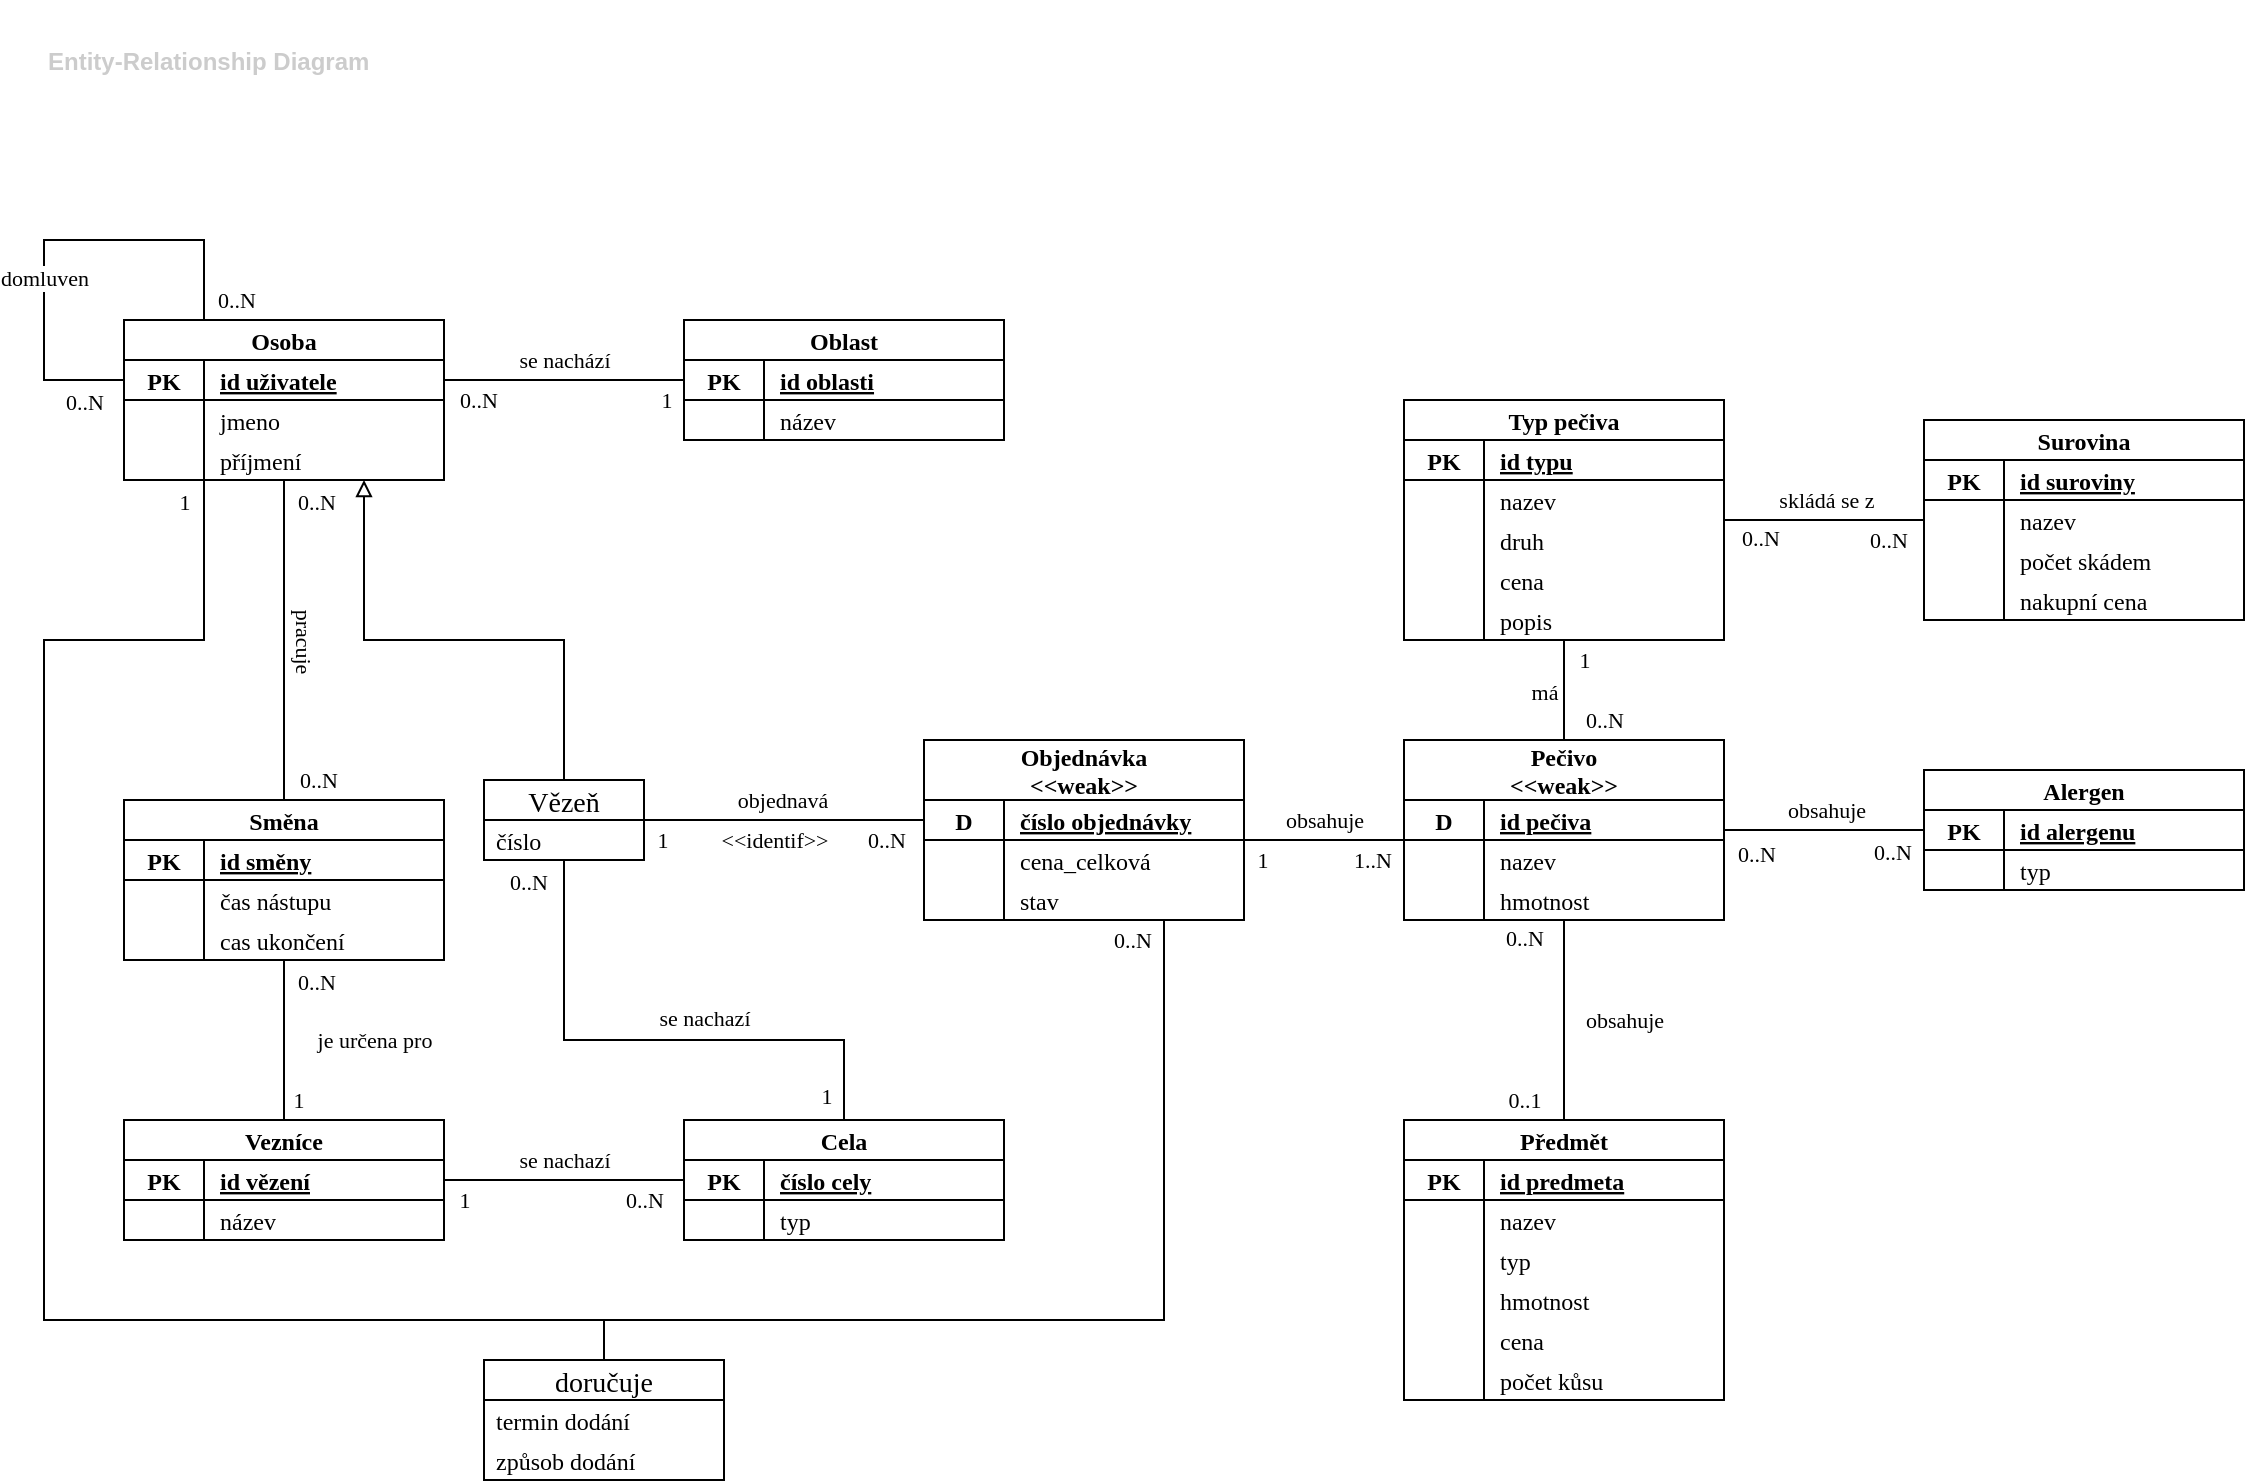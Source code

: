 <mxfile version="20.6.0" type="github" pages="6">
  <diagram id="B-uvXDNenK5CsikOJUdg" name="ER">
    <mxGraphModel dx="584" dy="410" grid="1" gridSize="10" guides="1" tooltips="1" connect="1" arrows="1" fold="1" page="1" pageScale="1" pageWidth="1169" pageHeight="827" math="0" shadow="0">
      <root>
        <mxCell id="0" />
        <mxCell id="1" parent="0" />
        <mxCell id="MPx-16RSyugwtak0F_Rv-14" value="Objednávka&#xa;&lt;&lt;weak&gt;&gt;" style="shape=table;startSize=30;container=1;collapsible=1;childLayout=tableLayout;fixedRows=1;rowLines=0;fontStyle=1;align=center;resizeLast=1;fontFamily=Consolas;fontColor=#000000;" parent="1" vertex="1">
          <mxGeometry x="480" y="370" width="160" height="90" as="geometry" />
        </mxCell>
        <mxCell id="MPx-16RSyugwtak0F_Rv-15" value="" style="shape=tableRow;horizontal=0;startSize=0;swimlaneHead=0;swimlaneBody=0;fillColor=none;collapsible=0;dropTarget=0;points=[[0,0.5],[1,0.5]];portConstraint=eastwest;top=0;left=0;right=0;bottom=1;fontFamily=Consolas;fontColor=#000000;" parent="MPx-16RSyugwtak0F_Rv-14" vertex="1">
          <mxGeometry y="30" width="160" height="20" as="geometry" />
        </mxCell>
        <mxCell id="MPx-16RSyugwtak0F_Rv-16" value="D" style="shape=partialRectangle;connectable=0;fillColor=none;top=0;left=0;bottom=0;right=0;fontStyle=1;overflow=hidden;fontFamily=Consolas;fontColor=#000000;" parent="MPx-16RSyugwtak0F_Rv-15" vertex="1">
          <mxGeometry width="40" height="20" as="geometry">
            <mxRectangle width="40" height="20" as="alternateBounds" />
          </mxGeometry>
        </mxCell>
        <mxCell id="MPx-16RSyugwtak0F_Rv-17" value="číslo objednávky" style="shape=partialRectangle;connectable=0;fillColor=none;top=0;left=0;bottom=0;right=0;align=left;spacingLeft=6;fontStyle=5;overflow=hidden;fontFamily=Consolas;fontColor=#000000;" parent="MPx-16RSyugwtak0F_Rv-15" vertex="1">
          <mxGeometry x="40" width="120" height="20" as="geometry">
            <mxRectangle width="120" height="20" as="alternateBounds" />
          </mxGeometry>
        </mxCell>
        <mxCell id="MPx-16RSyugwtak0F_Rv-18" value="" style="shape=tableRow;horizontal=0;startSize=0;swimlaneHead=0;swimlaneBody=0;fillColor=none;collapsible=0;dropTarget=0;points=[[0,0.5],[1,0.5]];portConstraint=eastwest;top=0;left=0;right=0;bottom=0;fontFamily=Consolas;fontColor=#000000;" parent="MPx-16RSyugwtak0F_Rv-14" vertex="1">
          <mxGeometry y="50" width="160" height="20" as="geometry" />
        </mxCell>
        <mxCell id="MPx-16RSyugwtak0F_Rv-19" value="" style="shape=partialRectangle;connectable=0;fillColor=none;top=0;left=0;bottom=0;right=0;editable=1;overflow=hidden;fontFamily=Consolas;fontColor=#000000;" parent="MPx-16RSyugwtak0F_Rv-18" vertex="1">
          <mxGeometry width="40" height="20" as="geometry">
            <mxRectangle width="40" height="20" as="alternateBounds" />
          </mxGeometry>
        </mxCell>
        <mxCell id="MPx-16RSyugwtak0F_Rv-20" value="cena_celková" style="shape=partialRectangle;connectable=0;fillColor=none;top=0;left=0;bottom=0;right=0;align=left;spacingLeft=6;overflow=hidden;fontFamily=Consolas;fontColor=#000000;" parent="MPx-16RSyugwtak0F_Rv-18" vertex="1">
          <mxGeometry x="40" width="120" height="20" as="geometry">
            <mxRectangle width="120" height="20" as="alternateBounds" />
          </mxGeometry>
        </mxCell>
        <mxCell id="RcvwngDAZ5YDfIxyYwH8-1" value="" style="shape=tableRow;horizontal=0;startSize=0;swimlaneHead=0;swimlaneBody=0;fillColor=none;collapsible=0;dropTarget=0;points=[[0,0.5],[1,0.5]];portConstraint=eastwest;top=0;left=0;right=0;bottom=0;fontFamily=Consolas;fontColor=#000000;" parent="MPx-16RSyugwtak0F_Rv-14" vertex="1">
          <mxGeometry y="70" width="160" height="20" as="geometry" />
        </mxCell>
        <mxCell id="RcvwngDAZ5YDfIxyYwH8-2" value="" style="shape=partialRectangle;connectable=0;fillColor=none;top=0;left=0;bottom=0;right=0;editable=1;overflow=hidden;fontFamily=Consolas;fontColor=#000000;" parent="RcvwngDAZ5YDfIxyYwH8-1" vertex="1">
          <mxGeometry width="40" height="20" as="geometry">
            <mxRectangle width="40" height="20" as="alternateBounds" />
          </mxGeometry>
        </mxCell>
        <mxCell id="RcvwngDAZ5YDfIxyYwH8-3" value="stav" style="shape=partialRectangle;connectable=0;fillColor=none;top=0;left=0;bottom=0;right=0;align=left;spacingLeft=6;overflow=hidden;fontFamily=Consolas;fontColor=#000000;" parent="RcvwngDAZ5YDfIxyYwH8-1" vertex="1">
          <mxGeometry x="40" width="120" height="20" as="geometry">
            <mxRectangle width="120" height="20" as="alternateBounds" />
          </mxGeometry>
        </mxCell>
        <mxCell id="MPx-16RSyugwtak0F_Rv-27" value="Pečivo&#xa;&lt;&lt;weak&gt;&gt;" style="shape=table;startSize=30;container=1;collapsible=1;childLayout=tableLayout;fixedRows=1;rowLines=0;fontStyle=1;align=center;resizeLast=1;fontFamily=Consolas;fontColor=#000000;" parent="1" vertex="1">
          <mxGeometry x="720" y="370" width="160" height="90" as="geometry">
            <mxRectangle x="1900" y="290" width="90" height="30" as="alternateBounds" />
          </mxGeometry>
        </mxCell>
        <mxCell id="MPx-16RSyugwtak0F_Rv-28" value="" style="shape=tableRow;horizontal=0;startSize=0;swimlaneHead=0;swimlaneBody=0;fillColor=none;collapsible=0;dropTarget=0;points=[[0,0.5],[1,0.5]];portConstraint=eastwest;top=0;left=0;right=0;bottom=1;fontFamily=Consolas;fontColor=#000000;" parent="MPx-16RSyugwtak0F_Rv-27" vertex="1">
          <mxGeometry y="30" width="160" height="20" as="geometry" />
        </mxCell>
        <mxCell id="MPx-16RSyugwtak0F_Rv-29" value="D" style="shape=partialRectangle;connectable=0;fillColor=none;top=0;left=0;bottom=0;right=0;fontStyle=1;overflow=hidden;fontFamily=Consolas;fontColor=#000000;" parent="MPx-16RSyugwtak0F_Rv-28" vertex="1">
          <mxGeometry width="40" height="20" as="geometry">
            <mxRectangle width="40" height="20" as="alternateBounds" />
          </mxGeometry>
        </mxCell>
        <mxCell id="MPx-16RSyugwtak0F_Rv-30" value="id pečiva" style="shape=partialRectangle;connectable=0;fillColor=none;top=0;left=0;bottom=0;right=0;align=left;spacingLeft=6;fontStyle=5;overflow=hidden;fontFamily=Consolas;fontColor=#000000;" parent="MPx-16RSyugwtak0F_Rv-28" vertex="1">
          <mxGeometry x="40" width="120" height="20" as="geometry">
            <mxRectangle width="120" height="20" as="alternateBounds" />
          </mxGeometry>
        </mxCell>
        <mxCell id="MPx-16RSyugwtak0F_Rv-31" value="" style="shape=tableRow;horizontal=0;startSize=0;swimlaneHead=0;swimlaneBody=0;fillColor=none;collapsible=0;dropTarget=0;points=[[0,0.5],[1,0.5]];portConstraint=eastwest;top=0;left=0;right=0;bottom=0;fontFamily=Consolas;fontColor=#000000;" parent="MPx-16RSyugwtak0F_Rv-27" vertex="1">
          <mxGeometry y="50" width="160" height="20" as="geometry" />
        </mxCell>
        <mxCell id="MPx-16RSyugwtak0F_Rv-32" value="" style="shape=partialRectangle;connectable=0;fillColor=none;top=0;left=0;bottom=0;right=0;editable=1;overflow=hidden;fontFamily=Consolas;fontColor=#000000;" parent="MPx-16RSyugwtak0F_Rv-31" vertex="1">
          <mxGeometry width="40" height="20" as="geometry">
            <mxRectangle width="40" height="20" as="alternateBounds" />
          </mxGeometry>
        </mxCell>
        <mxCell id="MPx-16RSyugwtak0F_Rv-33" value="nazev" style="shape=partialRectangle;connectable=0;fillColor=none;top=0;left=0;bottom=0;right=0;align=left;spacingLeft=6;overflow=hidden;fontFamily=Consolas;fontColor=#000000;" parent="MPx-16RSyugwtak0F_Rv-31" vertex="1">
          <mxGeometry x="40" width="120" height="20" as="geometry">
            <mxRectangle width="120" height="20" as="alternateBounds" />
          </mxGeometry>
        </mxCell>
        <mxCell id="vyNImatbitHswm98oBr7-52" value="" style="shape=tableRow;horizontal=0;startSize=0;swimlaneHead=0;swimlaneBody=0;fillColor=none;collapsible=0;dropTarget=0;points=[[0,0.5],[1,0.5]];portConstraint=eastwest;top=0;left=0;right=0;bottom=0;fontFamily=Consolas;fontColor=#000000;" parent="MPx-16RSyugwtak0F_Rv-27" vertex="1">
          <mxGeometry y="70" width="160" height="20" as="geometry" />
        </mxCell>
        <mxCell id="vyNImatbitHswm98oBr7-53" value="" style="shape=partialRectangle;connectable=0;fillColor=none;top=0;left=0;bottom=0;right=0;editable=1;overflow=hidden;fontFamily=Consolas;fontColor=#000000;" parent="vyNImatbitHswm98oBr7-52" vertex="1">
          <mxGeometry width="40" height="20" as="geometry">
            <mxRectangle width="40" height="20" as="alternateBounds" />
          </mxGeometry>
        </mxCell>
        <mxCell id="vyNImatbitHswm98oBr7-54" value="hmotnost" style="shape=partialRectangle;connectable=0;fillColor=none;top=0;left=0;bottom=0;right=0;align=left;spacingLeft=6;overflow=hidden;fontFamily=Consolas;fontColor=#000000;" parent="vyNImatbitHswm98oBr7-52" vertex="1">
          <mxGeometry x="40" width="120" height="20" as="geometry">
            <mxRectangle width="120" height="20" as="alternateBounds" />
          </mxGeometry>
        </mxCell>
        <mxCell id="MPx-16RSyugwtak0F_Rv-53" value="Surovina" style="shape=table;startSize=20;container=1;collapsible=1;childLayout=tableLayout;fixedRows=1;rowLines=0;fontStyle=1;align=center;resizeLast=1;fontFamily=Consolas;fontColor=#000000;" parent="1" vertex="1">
          <mxGeometry x="980" y="210.0" width="160" height="100" as="geometry">
            <mxRectangle x="2180" y="150" width="90" height="30" as="alternateBounds" />
          </mxGeometry>
        </mxCell>
        <mxCell id="MPx-16RSyugwtak0F_Rv-54" value="" style="shape=tableRow;horizontal=0;startSize=0;swimlaneHead=0;swimlaneBody=0;fillColor=none;collapsible=0;dropTarget=0;points=[[0,0.5],[1,0.5]];portConstraint=eastwest;top=0;left=0;right=0;bottom=1;fontFamily=Consolas;fontColor=#000000;" parent="MPx-16RSyugwtak0F_Rv-53" vertex="1">
          <mxGeometry y="20" width="160" height="20" as="geometry" />
        </mxCell>
        <mxCell id="MPx-16RSyugwtak0F_Rv-55" value="PK" style="shape=partialRectangle;connectable=0;fillColor=none;top=0;left=0;bottom=0;right=0;fontStyle=1;overflow=hidden;fontFamily=Consolas;fontColor=#000000;" parent="MPx-16RSyugwtak0F_Rv-54" vertex="1">
          <mxGeometry width="40" height="20" as="geometry">
            <mxRectangle width="40" height="20" as="alternateBounds" />
          </mxGeometry>
        </mxCell>
        <mxCell id="MPx-16RSyugwtak0F_Rv-56" value="id suroviny" style="shape=partialRectangle;connectable=0;fillColor=none;top=0;left=0;bottom=0;right=0;align=left;spacingLeft=6;fontStyle=5;overflow=hidden;fontFamily=Consolas;fontColor=#000000;" parent="MPx-16RSyugwtak0F_Rv-54" vertex="1">
          <mxGeometry x="40" width="120" height="20" as="geometry">
            <mxRectangle width="120" height="20" as="alternateBounds" />
          </mxGeometry>
        </mxCell>
        <mxCell id="MPx-16RSyugwtak0F_Rv-57" value="" style="shape=tableRow;horizontal=0;startSize=0;swimlaneHead=0;swimlaneBody=0;fillColor=none;collapsible=0;dropTarget=0;points=[[0,0.5],[1,0.5]];portConstraint=eastwest;top=0;left=0;right=0;bottom=0;fontFamily=Consolas;fontColor=#000000;" parent="MPx-16RSyugwtak0F_Rv-53" vertex="1">
          <mxGeometry y="40" width="160" height="20" as="geometry" />
        </mxCell>
        <mxCell id="MPx-16RSyugwtak0F_Rv-58" value="" style="shape=partialRectangle;connectable=0;fillColor=none;top=0;left=0;bottom=0;right=0;editable=1;overflow=hidden;fontFamily=Consolas;fontColor=#000000;" parent="MPx-16RSyugwtak0F_Rv-57" vertex="1">
          <mxGeometry width="40" height="20" as="geometry">
            <mxRectangle width="40" height="20" as="alternateBounds" />
          </mxGeometry>
        </mxCell>
        <mxCell id="MPx-16RSyugwtak0F_Rv-59" value="nazev" style="shape=partialRectangle;connectable=0;fillColor=none;top=0;left=0;bottom=0;right=0;align=left;spacingLeft=6;overflow=hidden;fontFamily=Consolas;fontColor=#000000;" parent="MPx-16RSyugwtak0F_Rv-57" vertex="1">
          <mxGeometry x="40" width="120" height="20" as="geometry">
            <mxRectangle width="120" height="20" as="alternateBounds" />
          </mxGeometry>
        </mxCell>
        <mxCell id="MPx-16RSyugwtak0F_Rv-60" value="" style="shape=tableRow;horizontal=0;startSize=0;swimlaneHead=0;swimlaneBody=0;fillColor=none;collapsible=0;dropTarget=0;points=[[0,0.5],[1,0.5]];portConstraint=eastwest;top=0;left=0;right=0;bottom=0;fontFamily=Consolas;fontColor=#000000;" parent="MPx-16RSyugwtak0F_Rv-53" vertex="1">
          <mxGeometry y="60" width="160" height="20" as="geometry" />
        </mxCell>
        <mxCell id="MPx-16RSyugwtak0F_Rv-61" value="" style="shape=partialRectangle;connectable=0;fillColor=none;top=0;left=0;bottom=0;right=0;editable=1;overflow=hidden;fontFamily=Consolas;fontColor=#000000;" parent="MPx-16RSyugwtak0F_Rv-60" vertex="1">
          <mxGeometry width="40" height="20" as="geometry">
            <mxRectangle width="40" height="20" as="alternateBounds" />
          </mxGeometry>
        </mxCell>
        <mxCell id="MPx-16RSyugwtak0F_Rv-62" value="počet skádem" style="shape=partialRectangle;connectable=0;fillColor=none;top=0;left=0;bottom=0;right=0;align=left;spacingLeft=6;overflow=hidden;fontFamily=Consolas;fontColor=#000000;" parent="MPx-16RSyugwtak0F_Rv-60" vertex="1">
          <mxGeometry x="40" width="120" height="20" as="geometry">
            <mxRectangle width="120" height="20" as="alternateBounds" />
          </mxGeometry>
        </mxCell>
        <mxCell id="vyNImatbitHswm98oBr7-40" value="" style="shape=tableRow;horizontal=0;startSize=0;swimlaneHead=0;swimlaneBody=0;fillColor=none;collapsible=0;dropTarget=0;points=[[0,0.5],[1,0.5]];portConstraint=eastwest;top=0;left=0;right=0;bottom=0;fontFamily=Consolas;fontColor=#000000;" parent="MPx-16RSyugwtak0F_Rv-53" vertex="1">
          <mxGeometry y="80" width="160" height="20" as="geometry" />
        </mxCell>
        <mxCell id="vyNImatbitHswm98oBr7-41" value="" style="shape=partialRectangle;connectable=0;fillColor=none;top=0;left=0;bottom=0;right=0;editable=1;overflow=hidden;fontFamily=Consolas;fontColor=#000000;" parent="vyNImatbitHswm98oBr7-40" vertex="1">
          <mxGeometry width="40" height="20" as="geometry">
            <mxRectangle width="40" height="20" as="alternateBounds" />
          </mxGeometry>
        </mxCell>
        <mxCell id="vyNImatbitHswm98oBr7-42" value="nakupní cena" style="shape=partialRectangle;connectable=0;fillColor=none;top=0;left=0;bottom=0;right=0;align=left;spacingLeft=6;overflow=hidden;fontFamily=Consolas;fontColor=#000000;" parent="vyNImatbitHswm98oBr7-40" vertex="1">
          <mxGeometry x="40" width="120" height="20" as="geometry">
            <mxRectangle width="120" height="20" as="alternateBounds" />
          </mxGeometry>
        </mxCell>
        <mxCell id="MPx-16RSyugwtak0F_Rv-66" value="Alergen" style="shape=table;startSize=20;container=1;collapsible=1;childLayout=tableLayout;fixedRows=1;rowLines=0;fontStyle=1;align=center;resizeLast=1;fontFamily=Consolas;fontColor=#000000;" parent="1" vertex="1">
          <mxGeometry x="980" y="385" width="160" height="60" as="geometry">
            <mxRectangle x="2200" y="450" width="90" height="30" as="alternateBounds" />
          </mxGeometry>
        </mxCell>
        <mxCell id="MPx-16RSyugwtak0F_Rv-67" value="" style="shape=tableRow;horizontal=0;startSize=0;swimlaneHead=0;swimlaneBody=0;fillColor=none;collapsible=0;dropTarget=0;points=[[0,0.5],[1,0.5]];portConstraint=eastwest;top=0;left=0;right=0;bottom=1;fontFamily=Consolas;fontColor=#000000;" parent="MPx-16RSyugwtak0F_Rv-66" vertex="1">
          <mxGeometry y="20" width="160" height="20" as="geometry" />
        </mxCell>
        <mxCell id="MPx-16RSyugwtak0F_Rv-68" value="PK" style="shape=partialRectangle;connectable=0;fillColor=none;top=0;left=0;bottom=0;right=0;fontStyle=1;overflow=hidden;fontFamily=Consolas;fontColor=#000000;" parent="MPx-16RSyugwtak0F_Rv-67" vertex="1">
          <mxGeometry width="40" height="20" as="geometry">
            <mxRectangle width="40" height="20" as="alternateBounds" />
          </mxGeometry>
        </mxCell>
        <mxCell id="MPx-16RSyugwtak0F_Rv-69" value="id alergenu" style="shape=partialRectangle;connectable=0;fillColor=none;top=0;left=0;bottom=0;right=0;align=left;spacingLeft=6;fontStyle=5;overflow=hidden;fontFamily=Consolas;fontColor=#000000;" parent="MPx-16RSyugwtak0F_Rv-67" vertex="1">
          <mxGeometry x="40" width="120" height="20" as="geometry">
            <mxRectangle width="120" height="20" as="alternateBounds" />
          </mxGeometry>
        </mxCell>
        <mxCell id="MPx-16RSyugwtak0F_Rv-73" value="" style="shape=tableRow;horizontal=0;startSize=0;swimlaneHead=0;swimlaneBody=0;fillColor=none;collapsible=0;dropTarget=0;points=[[0,0.5],[1,0.5]];portConstraint=eastwest;top=0;left=0;right=0;bottom=0;fontFamily=Consolas;fontColor=#000000;" parent="MPx-16RSyugwtak0F_Rv-66" vertex="1">
          <mxGeometry y="40" width="160" height="20" as="geometry" />
        </mxCell>
        <mxCell id="MPx-16RSyugwtak0F_Rv-74" value="" style="shape=partialRectangle;connectable=0;fillColor=none;top=0;left=0;bottom=0;right=0;editable=1;overflow=hidden;fontFamily=Consolas;fontColor=#000000;" parent="MPx-16RSyugwtak0F_Rv-73" vertex="1">
          <mxGeometry width="40" height="20" as="geometry">
            <mxRectangle width="40" height="20" as="alternateBounds" />
          </mxGeometry>
        </mxCell>
        <mxCell id="MPx-16RSyugwtak0F_Rv-75" value="typ" style="shape=partialRectangle;connectable=0;fillColor=none;top=0;left=0;bottom=0;right=0;align=left;spacingLeft=6;overflow=hidden;fontFamily=Consolas;fontColor=#000000;" parent="MPx-16RSyugwtak0F_Rv-73" vertex="1">
          <mxGeometry x="40" width="120" height="20" as="geometry">
            <mxRectangle width="120" height="20" as="alternateBounds" />
          </mxGeometry>
        </mxCell>
        <mxCell id="MPx-16RSyugwtak0F_Rv-86" value="Osoba" style="shape=table;startSize=20;container=1;collapsible=1;childLayout=tableLayout;fixedRows=1;rowLines=0;fontStyle=1;align=center;resizeLast=1;fontFamily=Consolas;fontColor=#000000;" parent="1" vertex="1">
          <mxGeometry x="80" y="160.0" width="160" height="80" as="geometry" />
        </mxCell>
        <mxCell id="MPx-16RSyugwtak0F_Rv-87" value="" style="shape=tableRow;horizontal=0;startSize=0;swimlaneHead=0;swimlaneBody=0;fillColor=none;collapsible=0;dropTarget=0;points=[[0,0.5],[1,0.5]];portConstraint=eastwest;top=0;left=0;right=0;bottom=1;fontColor=#000000;" parent="MPx-16RSyugwtak0F_Rv-86" vertex="1">
          <mxGeometry y="20" width="160" height="20" as="geometry" />
        </mxCell>
        <mxCell id="MPx-16RSyugwtak0F_Rv-88" value="PK" style="shape=partialRectangle;connectable=0;fillColor=none;top=0;left=0;bottom=0;right=0;fontStyle=1;overflow=hidden;fontFamily=Consolas;fontColor=#000000;" parent="MPx-16RSyugwtak0F_Rv-87" vertex="1">
          <mxGeometry width="40" height="20" as="geometry">
            <mxRectangle width="40" height="20" as="alternateBounds" />
          </mxGeometry>
        </mxCell>
        <mxCell id="MPx-16RSyugwtak0F_Rv-89" value="id uživatele" style="shape=partialRectangle;connectable=0;fillColor=none;top=0;left=0;bottom=0;right=0;align=left;spacingLeft=6;fontStyle=5;overflow=hidden;fontFamily=Consolas;fontColor=#000000;" parent="MPx-16RSyugwtak0F_Rv-87" vertex="1">
          <mxGeometry x="40" width="120" height="20" as="geometry">
            <mxRectangle width="120" height="20" as="alternateBounds" />
          </mxGeometry>
        </mxCell>
        <mxCell id="MPx-16RSyugwtak0F_Rv-90" value="" style="shape=tableRow;horizontal=0;startSize=0;swimlaneHead=0;swimlaneBody=0;fillColor=none;collapsible=0;dropTarget=0;points=[[0,0.5],[1,0.5]];portConstraint=eastwest;top=0;left=0;right=0;bottom=0;fontColor=#000000;" parent="MPx-16RSyugwtak0F_Rv-86" vertex="1">
          <mxGeometry y="40" width="160" height="20" as="geometry" />
        </mxCell>
        <mxCell id="MPx-16RSyugwtak0F_Rv-91" value="" style="shape=partialRectangle;connectable=0;fillColor=none;top=0;left=0;bottom=0;right=0;editable=1;overflow=hidden;fontColor=#000000;" parent="MPx-16RSyugwtak0F_Rv-90" vertex="1">
          <mxGeometry width="40" height="20" as="geometry">
            <mxRectangle width="40" height="20" as="alternateBounds" />
          </mxGeometry>
        </mxCell>
        <mxCell id="MPx-16RSyugwtak0F_Rv-92" value="jmeno" style="shape=partialRectangle;connectable=0;fillColor=none;top=0;left=0;bottom=0;right=0;align=left;spacingLeft=6;overflow=hidden;fontFamily=Consolas;fontColor=#000000;" parent="MPx-16RSyugwtak0F_Rv-90" vertex="1">
          <mxGeometry x="40" width="120" height="20" as="geometry">
            <mxRectangle width="120" height="20" as="alternateBounds" />
          </mxGeometry>
        </mxCell>
        <mxCell id="MPx-16RSyugwtak0F_Rv-93" value="" style="shape=tableRow;horizontal=0;startSize=0;swimlaneHead=0;swimlaneBody=0;fillColor=none;collapsible=0;dropTarget=0;points=[[0,0.5],[1,0.5]];portConstraint=eastwest;top=0;left=0;right=0;bottom=0;fontColor=#000000;" parent="MPx-16RSyugwtak0F_Rv-86" vertex="1">
          <mxGeometry y="60" width="160" height="20" as="geometry" />
        </mxCell>
        <mxCell id="MPx-16RSyugwtak0F_Rv-94" value="" style="shape=partialRectangle;connectable=0;fillColor=none;top=0;left=0;bottom=0;right=0;editable=1;overflow=hidden;fontColor=#000000;" parent="MPx-16RSyugwtak0F_Rv-93" vertex="1">
          <mxGeometry width="40" height="20" as="geometry">
            <mxRectangle width="40" height="20" as="alternateBounds" />
          </mxGeometry>
        </mxCell>
        <mxCell id="MPx-16RSyugwtak0F_Rv-95" value="příjmení" style="shape=partialRectangle;connectable=0;fillColor=none;top=0;left=0;bottom=0;right=0;align=left;spacingLeft=6;overflow=hidden;fontFamily=Consolas;fontColor=#000000;" parent="MPx-16RSyugwtak0F_Rv-93" vertex="1">
          <mxGeometry x="40" width="120" height="20" as="geometry">
            <mxRectangle width="120" height="20" as="alternateBounds" />
          </mxGeometry>
        </mxCell>
        <mxCell id="UKz1Dlhp3Y8ME4RXtvqJ-2" style="rounded=0;orthogonalLoop=1;jettySize=auto;html=1;exitX=0;exitY=0.5;exitDx=0;exitDy=0;entryX=0.25;entryY=0;entryDx=0;entryDy=0;endArrow=none;endFill=0;edgeStyle=orthogonalEdgeStyle;fontColor=#000000;" parent="MPx-16RSyugwtak0F_Rv-86" source="MPx-16RSyugwtak0F_Rv-87" target="MPx-16RSyugwtak0F_Rv-86" edge="1">
          <mxGeometry relative="1" as="geometry">
            <mxPoint x="-150.0" y="50" as="sourcePoint" />
            <mxPoint x="-30.0" y="50" as="targetPoint" />
            <Array as="points">
              <mxPoint x="-40" y="30" />
              <mxPoint x="-40" y="-40" />
              <mxPoint x="40" y="-40" />
            </Array>
          </mxGeometry>
        </mxCell>
        <mxCell id="EndicZG6IFOPR5_5q98p-50" value="domluven" style="edgeLabel;html=1;align=center;verticalAlign=middle;resizable=0;points=[];fontFamily=Consolas;fontColor=#000000;" parent="UKz1Dlhp3Y8ME4RXtvqJ-2" connectable="0" vertex="1">
          <mxGeometry x="-0.284" y="1" relative="1" as="geometry">
            <mxPoint x="1" y="-9" as="offset" />
          </mxGeometry>
        </mxCell>
        <mxCell id="EndicZG6IFOPR5_5q98p-51" value="0..N" style="edgeLabel;html=1;align=center;verticalAlign=middle;resizable=0;points=[];fontFamily=Consolas;fontColor=#000000;" parent="UKz1Dlhp3Y8ME4RXtvqJ-2" connectable="0" vertex="1">
          <mxGeometry x="-0.613" relative="1" as="geometry">
            <mxPoint x="20" y="15" as="offset" />
          </mxGeometry>
        </mxCell>
        <mxCell id="EndicZG6IFOPR5_5q98p-52" value="0..N" style="edgeLabel;html=1;align=center;verticalAlign=middle;resizable=0;points=[];fontFamily=Consolas;fontColor=#000000;" parent="UKz1Dlhp3Y8ME4RXtvqJ-2" connectable="0" vertex="1">
          <mxGeometry x="0.518" relative="1" as="geometry">
            <mxPoint x="31" y="30" as="offset" />
          </mxGeometry>
        </mxCell>
        <mxCell id="vyNImatbitHswm98oBr7-21" value="Předmět" style="shape=table;startSize=20;container=1;collapsible=1;childLayout=tableLayout;fixedRows=1;rowLines=0;fontStyle=1;align=center;resizeLast=1;fontFamily=Consolas;fontColor=#000000;" parent="1" vertex="1">
          <mxGeometry x="720" y="560" width="160" height="140" as="geometry">
            <mxRectangle x="1720" y="170" width="90" height="30" as="alternateBounds" />
          </mxGeometry>
        </mxCell>
        <mxCell id="vyNImatbitHswm98oBr7-22" value="" style="shape=tableRow;horizontal=0;startSize=0;swimlaneHead=0;swimlaneBody=0;fillColor=none;collapsible=0;dropTarget=0;points=[[0,0.5],[1,0.5]];portConstraint=eastwest;top=0;left=0;right=0;bottom=1;fontFamily=Consolas;fontColor=#000000;" parent="vyNImatbitHswm98oBr7-21" vertex="1">
          <mxGeometry y="20" width="160" height="20" as="geometry" />
        </mxCell>
        <mxCell id="vyNImatbitHswm98oBr7-23" value="PK" style="shape=partialRectangle;connectable=0;fillColor=none;top=0;left=0;bottom=0;right=0;fontStyle=1;overflow=hidden;fontFamily=Consolas;fontColor=#000000;" parent="vyNImatbitHswm98oBr7-22" vertex="1">
          <mxGeometry width="40" height="20" as="geometry">
            <mxRectangle width="40" height="20" as="alternateBounds" />
          </mxGeometry>
        </mxCell>
        <mxCell id="vyNImatbitHswm98oBr7-24" value="id predmeta" style="shape=partialRectangle;connectable=0;fillColor=none;top=0;left=0;bottom=0;right=0;align=left;spacingLeft=6;fontStyle=5;overflow=hidden;fontFamily=Consolas;fontColor=#000000;" parent="vyNImatbitHswm98oBr7-22" vertex="1">
          <mxGeometry x="40" width="120" height="20" as="geometry">
            <mxRectangle width="120" height="20" as="alternateBounds" />
          </mxGeometry>
        </mxCell>
        <mxCell id="bU3w34sEvdIOqpY-tqUA-17" value="" style="shape=tableRow;horizontal=0;startSize=0;swimlaneHead=0;swimlaneBody=0;fillColor=none;collapsible=0;dropTarget=0;points=[[0,0.5],[1,0.5]];portConstraint=eastwest;top=0;left=0;right=0;bottom=0;fontFamily=Consolas;fontColor=#000000;" parent="vyNImatbitHswm98oBr7-21" vertex="1">
          <mxGeometry y="40" width="160" height="20" as="geometry" />
        </mxCell>
        <mxCell id="bU3w34sEvdIOqpY-tqUA-18" value="" style="shape=partialRectangle;connectable=0;fillColor=none;top=0;left=0;bottom=0;right=0;editable=1;overflow=hidden;fontFamily=Consolas;fontColor=#000000;" parent="bU3w34sEvdIOqpY-tqUA-17" vertex="1">
          <mxGeometry width="40" height="20" as="geometry">
            <mxRectangle width="40" height="20" as="alternateBounds" />
          </mxGeometry>
        </mxCell>
        <mxCell id="bU3w34sEvdIOqpY-tqUA-19" value="nazev" style="shape=partialRectangle;connectable=0;fillColor=none;top=0;left=0;bottom=0;right=0;align=left;spacingLeft=6;overflow=hidden;fontFamily=Consolas;fontColor=#000000;" parent="bU3w34sEvdIOqpY-tqUA-17" vertex="1">
          <mxGeometry x="40" width="120" height="20" as="geometry">
            <mxRectangle width="120" height="20" as="alternateBounds" />
          </mxGeometry>
        </mxCell>
        <mxCell id="vyNImatbitHswm98oBr7-25" value="" style="shape=tableRow;horizontal=0;startSize=0;swimlaneHead=0;swimlaneBody=0;fillColor=none;collapsible=0;dropTarget=0;points=[[0,0.5],[1,0.5]];portConstraint=eastwest;top=0;left=0;right=0;bottom=0;fontFamily=Consolas;fontColor=#000000;" parent="vyNImatbitHswm98oBr7-21" vertex="1">
          <mxGeometry y="60" width="160" height="20" as="geometry" />
        </mxCell>
        <mxCell id="vyNImatbitHswm98oBr7-26" value="" style="shape=partialRectangle;connectable=0;fillColor=none;top=0;left=0;bottom=0;right=0;editable=1;overflow=hidden;fontFamily=Consolas;fontColor=#000000;" parent="vyNImatbitHswm98oBr7-25" vertex="1">
          <mxGeometry width="40" height="20" as="geometry">
            <mxRectangle width="40" height="20" as="alternateBounds" />
          </mxGeometry>
        </mxCell>
        <mxCell id="vyNImatbitHswm98oBr7-27" value="typ" style="shape=partialRectangle;connectable=0;fillColor=none;top=0;left=0;bottom=0;right=0;align=left;spacingLeft=6;overflow=hidden;fontFamily=Consolas;fontColor=#000000;" parent="vyNImatbitHswm98oBr7-25" vertex="1">
          <mxGeometry x="40" width="120" height="20" as="geometry">
            <mxRectangle width="120" height="20" as="alternateBounds" />
          </mxGeometry>
        </mxCell>
        <mxCell id="vyNImatbitHswm98oBr7-31" value="" style="shape=tableRow;horizontal=0;startSize=0;swimlaneHead=0;swimlaneBody=0;fillColor=none;collapsible=0;dropTarget=0;points=[[0,0.5],[1,0.5]];portConstraint=eastwest;top=0;left=0;right=0;bottom=0;fontFamily=Consolas;fontColor=#000000;" parent="vyNImatbitHswm98oBr7-21" vertex="1">
          <mxGeometry y="80" width="160" height="20" as="geometry" />
        </mxCell>
        <mxCell id="vyNImatbitHswm98oBr7-32" value="" style="shape=partialRectangle;connectable=0;fillColor=none;top=0;left=0;bottom=0;right=0;editable=1;overflow=hidden;fontFamily=Consolas;fontColor=#000000;" parent="vyNImatbitHswm98oBr7-31" vertex="1">
          <mxGeometry width="40" height="20" as="geometry">
            <mxRectangle width="40" height="20" as="alternateBounds" />
          </mxGeometry>
        </mxCell>
        <mxCell id="vyNImatbitHswm98oBr7-33" value="hmotnost" style="shape=partialRectangle;connectable=0;fillColor=none;top=0;left=0;bottom=0;right=0;align=left;spacingLeft=6;overflow=hidden;fontFamily=Consolas;fontColor=#000000;" parent="vyNImatbitHswm98oBr7-31" vertex="1">
          <mxGeometry x="40" width="120" height="20" as="geometry">
            <mxRectangle width="120" height="20" as="alternateBounds" />
          </mxGeometry>
        </mxCell>
        <mxCell id="vyNImatbitHswm98oBr7-37" value="" style="shape=tableRow;horizontal=0;startSize=0;swimlaneHead=0;swimlaneBody=0;fillColor=none;collapsible=0;dropTarget=0;points=[[0,0.5],[1,0.5]];portConstraint=eastwest;top=0;left=0;right=0;bottom=0;fontFamily=Consolas;fontColor=#000000;" parent="vyNImatbitHswm98oBr7-21" vertex="1">
          <mxGeometry y="100" width="160" height="20" as="geometry" />
        </mxCell>
        <mxCell id="vyNImatbitHswm98oBr7-38" value="" style="shape=partialRectangle;connectable=0;fillColor=none;top=0;left=0;bottom=0;right=0;editable=1;overflow=hidden;fontFamily=Consolas;fontColor=#000000;" parent="vyNImatbitHswm98oBr7-37" vertex="1">
          <mxGeometry width="40" height="20" as="geometry">
            <mxRectangle width="40" height="20" as="alternateBounds" />
          </mxGeometry>
        </mxCell>
        <mxCell id="vyNImatbitHswm98oBr7-39" value="cena" style="shape=partialRectangle;connectable=0;fillColor=none;top=0;left=0;bottom=0;right=0;align=left;spacingLeft=6;overflow=hidden;fontFamily=Consolas;fontColor=#000000;" parent="vyNImatbitHswm98oBr7-37" vertex="1">
          <mxGeometry x="40" width="120" height="20" as="geometry">
            <mxRectangle width="120" height="20" as="alternateBounds" />
          </mxGeometry>
        </mxCell>
        <mxCell id="vyNImatbitHswm98oBr7-34" value="" style="shape=tableRow;horizontal=0;startSize=0;swimlaneHead=0;swimlaneBody=0;fillColor=none;collapsible=0;dropTarget=0;points=[[0,0.5],[1,0.5]];portConstraint=eastwest;top=0;left=0;right=0;bottom=0;fontFamily=Consolas;fontColor=#000000;" parent="vyNImatbitHswm98oBr7-21" vertex="1">
          <mxGeometry y="120" width="160" height="20" as="geometry" />
        </mxCell>
        <mxCell id="vyNImatbitHswm98oBr7-35" value="" style="shape=partialRectangle;connectable=0;fillColor=none;top=0;left=0;bottom=0;right=0;editable=1;overflow=hidden;fontFamily=Consolas;fontColor=#000000;" parent="vyNImatbitHswm98oBr7-34" vertex="1">
          <mxGeometry width="40" height="20" as="geometry">
            <mxRectangle width="40" height="20" as="alternateBounds" />
          </mxGeometry>
        </mxCell>
        <mxCell id="vyNImatbitHswm98oBr7-36" value="počet kůsu" style="shape=partialRectangle;connectable=0;fillColor=none;top=0;left=0;bottom=0;right=0;align=left;spacingLeft=6;overflow=hidden;fontFamily=Consolas;fontColor=#000000;" parent="vyNImatbitHswm98oBr7-34" vertex="1">
          <mxGeometry x="40" width="120" height="20" as="geometry">
            <mxRectangle width="120" height="20" as="alternateBounds" />
          </mxGeometry>
        </mxCell>
        <mxCell id="vyNImatbitHswm98oBr7-77" value="Směna" style="shape=table;startSize=20;container=1;collapsible=1;childLayout=tableLayout;fixedRows=1;rowLines=0;fontStyle=1;align=center;resizeLast=1;fontFamily=Consolas;fontColor=#000000;" parent="1" vertex="1">
          <mxGeometry x="80" y="400" width="160" height="80" as="geometry" />
        </mxCell>
        <mxCell id="vyNImatbitHswm98oBr7-78" value="" style="shape=tableRow;horizontal=0;startSize=0;swimlaneHead=0;swimlaneBody=0;fillColor=none;collapsible=0;dropTarget=0;points=[[0,0.5],[1,0.5]];portConstraint=eastwest;top=0;left=0;right=0;bottom=1;fontFamily=Consolas;fontColor=#000000;" parent="vyNImatbitHswm98oBr7-77" vertex="1">
          <mxGeometry y="20" width="160" height="20" as="geometry" />
        </mxCell>
        <mxCell id="vyNImatbitHswm98oBr7-79" value="PK" style="shape=partialRectangle;connectable=0;fillColor=none;top=0;left=0;bottom=0;right=0;fontStyle=1;overflow=hidden;fontFamily=Consolas;fontColor=#000000;" parent="vyNImatbitHswm98oBr7-78" vertex="1">
          <mxGeometry width="40" height="20" as="geometry">
            <mxRectangle width="40" height="20" as="alternateBounds" />
          </mxGeometry>
        </mxCell>
        <mxCell id="vyNImatbitHswm98oBr7-80" value="id směny" style="shape=partialRectangle;connectable=0;fillColor=none;top=0;left=0;bottom=0;right=0;align=left;spacingLeft=6;fontStyle=5;overflow=hidden;fontFamily=Consolas;fontColor=#000000;" parent="vyNImatbitHswm98oBr7-78" vertex="1">
          <mxGeometry x="40" width="120" height="20" as="geometry">
            <mxRectangle width="120" height="20" as="alternateBounds" />
          </mxGeometry>
        </mxCell>
        <mxCell id="vyNImatbitHswm98oBr7-81" value="" style="shape=tableRow;horizontal=0;startSize=0;swimlaneHead=0;swimlaneBody=0;fillColor=none;collapsible=0;dropTarget=0;points=[[0,0.5],[1,0.5]];portConstraint=eastwest;top=0;left=0;right=0;bottom=0;fontFamily=Consolas;fontColor=#000000;" parent="vyNImatbitHswm98oBr7-77" vertex="1">
          <mxGeometry y="40" width="160" height="20" as="geometry" />
        </mxCell>
        <mxCell id="vyNImatbitHswm98oBr7-82" value="" style="shape=partialRectangle;connectable=0;fillColor=none;top=0;left=0;bottom=0;right=0;editable=1;overflow=hidden;fontFamily=Consolas;fontColor=#000000;" parent="vyNImatbitHswm98oBr7-81" vertex="1">
          <mxGeometry width="40" height="20" as="geometry">
            <mxRectangle width="40" height="20" as="alternateBounds" />
          </mxGeometry>
        </mxCell>
        <mxCell id="vyNImatbitHswm98oBr7-83" value="čas nástupu" style="shape=partialRectangle;connectable=0;fillColor=none;top=0;left=0;bottom=0;right=0;align=left;spacingLeft=6;overflow=hidden;fontFamily=Consolas;fontColor=#000000;" parent="vyNImatbitHswm98oBr7-81" vertex="1">
          <mxGeometry x="40" width="120" height="20" as="geometry">
            <mxRectangle width="120" height="20" as="alternateBounds" />
          </mxGeometry>
        </mxCell>
        <mxCell id="vyNImatbitHswm98oBr7-84" value="" style="shape=tableRow;horizontal=0;startSize=0;swimlaneHead=0;swimlaneBody=0;fillColor=none;collapsible=0;dropTarget=0;points=[[0,0.5],[1,0.5]];portConstraint=eastwest;top=0;left=0;right=0;bottom=0;fontFamily=Consolas;fontColor=#000000;" parent="vyNImatbitHswm98oBr7-77" vertex="1">
          <mxGeometry y="60" width="160" height="20" as="geometry" />
        </mxCell>
        <mxCell id="vyNImatbitHswm98oBr7-85" value="" style="shape=partialRectangle;connectable=0;fillColor=none;top=0;left=0;bottom=0;right=0;editable=1;overflow=hidden;fontFamily=Consolas;fontColor=#000000;" parent="vyNImatbitHswm98oBr7-84" vertex="1">
          <mxGeometry width="40" height="20" as="geometry">
            <mxRectangle width="40" height="20" as="alternateBounds" />
          </mxGeometry>
        </mxCell>
        <mxCell id="vyNImatbitHswm98oBr7-86" value="cas ukončení" style="shape=partialRectangle;connectable=0;fillColor=none;top=0;left=0;bottom=0;right=0;align=left;spacingLeft=6;overflow=hidden;fontFamily=Consolas;fontColor=#000000;" parent="vyNImatbitHswm98oBr7-84" vertex="1">
          <mxGeometry x="40" width="120" height="20" as="geometry">
            <mxRectangle width="120" height="20" as="alternateBounds" />
          </mxGeometry>
        </mxCell>
        <mxCell id="vyNImatbitHswm98oBr7-100" value="Oblast" style="shape=table;startSize=20;container=1;collapsible=1;childLayout=tableLayout;fixedRows=1;rowLines=0;fontStyle=1;align=center;resizeLast=1;fontFamily=Consolas;fontColor=#000000;" parent="1" vertex="1">
          <mxGeometry x="360" y="160.0" width="160" height="60" as="geometry" />
        </mxCell>
        <mxCell id="vyNImatbitHswm98oBr7-101" value="" style="shape=tableRow;horizontal=0;startSize=0;swimlaneHead=0;swimlaneBody=0;fillColor=none;collapsible=0;dropTarget=0;points=[[0,0.5],[1,0.5]];portConstraint=eastwest;top=0;left=0;right=0;bottom=1;fontColor=#000000;" parent="vyNImatbitHswm98oBr7-100" vertex="1">
          <mxGeometry y="20" width="160" height="20" as="geometry" />
        </mxCell>
        <mxCell id="vyNImatbitHswm98oBr7-102" value="PK" style="shape=partialRectangle;connectable=0;fillColor=none;top=0;left=0;bottom=0;right=0;fontStyle=1;overflow=hidden;fontFamily=Consolas;fontColor=#000000;" parent="vyNImatbitHswm98oBr7-101" vertex="1">
          <mxGeometry width="40" height="20" as="geometry">
            <mxRectangle width="40" height="20" as="alternateBounds" />
          </mxGeometry>
        </mxCell>
        <mxCell id="vyNImatbitHswm98oBr7-103" value="id oblasti" style="shape=partialRectangle;connectable=0;fillColor=none;top=0;left=0;bottom=0;right=0;align=left;spacingLeft=6;fontStyle=5;overflow=hidden;fontFamily=Consolas;fontColor=#000000;" parent="vyNImatbitHswm98oBr7-101" vertex="1">
          <mxGeometry x="40" width="120" height="20" as="geometry">
            <mxRectangle width="120" height="20" as="alternateBounds" />
          </mxGeometry>
        </mxCell>
        <mxCell id="vyNImatbitHswm98oBr7-104" value="" style="shape=tableRow;horizontal=0;startSize=0;swimlaneHead=0;swimlaneBody=0;fillColor=none;collapsible=0;dropTarget=0;points=[[0,0.5],[1,0.5]];portConstraint=eastwest;top=0;left=0;right=0;bottom=0;fontColor=#000000;" parent="vyNImatbitHswm98oBr7-100" vertex="1">
          <mxGeometry y="40" width="160" height="20" as="geometry" />
        </mxCell>
        <mxCell id="vyNImatbitHswm98oBr7-105" value="" style="shape=partialRectangle;connectable=0;fillColor=none;top=0;left=0;bottom=0;right=0;editable=1;overflow=hidden;fontColor=#000000;" parent="vyNImatbitHswm98oBr7-104" vertex="1">
          <mxGeometry width="40" height="20" as="geometry">
            <mxRectangle width="40" height="20" as="alternateBounds" />
          </mxGeometry>
        </mxCell>
        <mxCell id="vyNImatbitHswm98oBr7-106" value="název" style="shape=partialRectangle;connectable=0;fillColor=none;top=0;left=0;bottom=0;right=0;align=left;spacingLeft=6;overflow=hidden;fontFamily=Consolas;fontColor=#000000;" parent="vyNImatbitHswm98oBr7-104" vertex="1">
          <mxGeometry x="40" width="120" height="20" as="geometry">
            <mxRectangle width="120" height="20" as="alternateBounds" />
          </mxGeometry>
        </mxCell>
        <mxCell id="EndicZG6IFOPR5_5q98p-1" style="edgeStyle=orthogonalEdgeStyle;rounded=0;orthogonalLoop=1;jettySize=auto;html=1;entryX=0;entryY=0.5;entryDx=0;entryDy=0;endArrow=none;endFill=0;fontColor=#000000;" parent="1" source="MPx-16RSyugwtak0F_Rv-87" target="vyNImatbitHswm98oBr7-100" edge="1">
          <mxGeometry relative="1" as="geometry" />
        </mxCell>
        <mxCell id="EndicZG6IFOPR5_5q98p-2" value="se nachází" style="edgeLabel;html=1;align=center;verticalAlign=middle;resizable=0;points=[];fontFamily=Consolas;fontColor=#000000;" parent="EndicZG6IFOPR5_5q98p-1" connectable="0" vertex="1">
          <mxGeometry x="-0.049" y="1" relative="1" as="geometry">
            <mxPoint x="3" y="-9" as="offset" />
          </mxGeometry>
        </mxCell>
        <mxCell id="EndicZG6IFOPR5_5q98p-3" value="0..N" style="edgeLabel;html=1;align=center;verticalAlign=middle;resizable=0;points=[];fontFamily=Consolas;fontColor=#000000;" parent="EndicZG6IFOPR5_5q98p-1" connectable="0" vertex="1">
          <mxGeometry x="-0.762" y="-1" relative="1" as="geometry">
            <mxPoint x="2" y="9" as="offset" />
          </mxGeometry>
        </mxCell>
        <mxCell id="EndicZG6IFOPR5_5q98p-4" value="1" style="edgeLabel;html=1;align=center;verticalAlign=middle;resizable=0;points=[];fontFamily=Consolas;fontColor=#000000;" parent="EndicZG6IFOPR5_5q98p-1" connectable="0" vertex="1">
          <mxGeometry x="0.791" relative="1" as="geometry">
            <mxPoint x="3" y="10" as="offset" />
          </mxGeometry>
        </mxCell>
        <mxCell id="5VhdoX9upFIV7562AKL6-94" style="edgeStyle=orthogonalEdgeStyle;rounded=0;orthogonalLoop=1;jettySize=auto;html=1;startArrow=none;startFill=0;endArrow=none;endFill=0;entryX=0.5;entryY=0;entryDx=0;entryDy=0;exitX=0.5;exitY=1;exitDx=0;exitDy=0;fontColor=#000000;" parent="1" source="MPx-16RSyugwtak0F_Rv-86" target="vyNImatbitHswm98oBr7-77" edge="1">
          <mxGeometry relative="1" as="geometry">
            <mxPoint x="160" y="560" as="targetPoint" />
            <Array as="points" />
            <mxPoint x="160" y="370" as="sourcePoint" />
          </mxGeometry>
        </mxCell>
        <mxCell id="5VhdoX9upFIV7562AKL6-95" value="pracuje" style="edgeLabel;html=1;align=center;verticalAlign=middle;resizable=0;points=[];fontFamily=Consolas;rotation=90;fontColor=#000000;" parent="5VhdoX9upFIV7562AKL6-94" connectable="0" vertex="1">
          <mxGeometry x="0.228" y="-2" relative="1" as="geometry">
            <mxPoint x="12" y="-18" as="offset" />
          </mxGeometry>
        </mxCell>
        <mxCell id="5VhdoX9upFIV7562AKL6-96" value="0..N" style="edgeLabel;html=1;align=center;verticalAlign=middle;resizable=0;points=[];fontFamily=Consolas;fontColor=#000000;" parent="5VhdoX9upFIV7562AKL6-94" connectable="0" vertex="1">
          <mxGeometry x="-0.896" relative="1" as="geometry">
            <mxPoint x="16" y="2" as="offset" />
          </mxGeometry>
        </mxCell>
        <mxCell id="5VhdoX9upFIV7562AKL6-97" value="0..N" style="edgeLabel;html=1;align=center;verticalAlign=middle;resizable=0;points=[];fontFamily=Consolas;fontColor=#000000;" parent="5VhdoX9upFIV7562AKL6-94" connectable="0" vertex="1">
          <mxGeometry x="0.76" relative="1" as="geometry">
            <mxPoint x="17" y="9" as="offset" />
          </mxGeometry>
        </mxCell>
        <mxCell id="EndicZG6IFOPR5_5q98p-54" style="edgeStyle=orthogonalEdgeStyle;rounded=0;orthogonalLoop=1;jettySize=auto;html=1;entryX=0.75;entryY=1;entryDx=0;entryDy=0;fontFamily=Consolas;endArrow=block;endFill=0;startArrow=none;startFill=0;fontColor=#000000;" parent="1" source="EndicZG6IFOPR5_5q98p-31" target="MPx-16RSyugwtak0F_Rv-86" edge="1">
          <mxGeometry relative="1" as="geometry">
            <Array as="points">
              <mxPoint x="300" y="320" />
              <mxPoint x="200" y="320" />
            </Array>
          </mxGeometry>
        </mxCell>
        <mxCell id="H6uX_-20A_58wBzDxSZo-1" style="edgeStyle=orthogonalEdgeStyle;rounded=0;orthogonalLoop=1;jettySize=auto;html=1;fontColor=#000000;endArrow=none;endFill=0;" parent="1" source="EndicZG6IFOPR5_5q98p-31" target="5VhdoX9upFIV7562AKL6-18" edge="1">
          <mxGeometry relative="1" as="geometry">
            <Array as="points">
              <mxPoint x="300" y="520" />
              <mxPoint x="440" y="520" />
            </Array>
          </mxGeometry>
        </mxCell>
        <mxCell id="H6uX_-20A_58wBzDxSZo-2" value="&lt;font&gt;se nachazí&lt;/font&gt;" style="edgeLabel;html=1;align=center;verticalAlign=middle;resizable=0;points=[];fontColor=#000000;fontFamily=Consolas;" parent="H6uX_-20A_58wBzDxSZo-1" vertex="1" connectable="0">
          <mxGeometry x="-0.03" relative="1" as="geometry">
            <mxPoint x="29" y="-11" as="offset" />
          </mxGeometry>
        </mxCell>
        <mxCell id="H6uX_-20A_58wBzDxSZo-3" value="0..N" style="edgeLabel;html=1;align=center;verticalAlign=middle;resizable=0;points=[];fontFamily=Consolas;fontColor=#000000;" parent="H6uX_-20A_58wBzDxSZo-1" vertex="1" connectable="0">
          <mxGeometry x="-0.948" y="1" relative="1" as="geometry">
            <mxPoint x="-19" y="4" as="offset" />
          </mxGeometry>
        </mxCell>
        <mxCell id="H6uX_-20A_58wBzDxSZo-4" value="1" style="edgeLabel;html=1;align=center;verticalAlign=middle;resizable=0;points=[];fontFamily=Consolas;fontColor=#000000;" parent="H6uX_-20A_58wBzDxSZo-1" vertex="1" connectable="0">
          <mxGeometry x="0.927" y="1" relative="1" as="geometry">
            <mxPoint x="-10" y="-2" as="offset" />
          </mxGeometry>
        </mxCell>
        <mxCell id="EndicZG6IFOPR5_5q98p-31" value="Vězeň" style="swimlane;fontStyle=0;childLayout=stackLayout;horizontal=1;startSize=20;horizontalStack=0;resizeParent=1;resizeParentMax=0;resizeLast=0;collapsible=1;marginBottom=0;align=center;fontSize=14;fontFamily=Consolas;verticalAlign=middle;fontColor=#000000;" parent="1" vertex="1">
          <mxGeometry x="260" y="390" width="80" height="40" as="geometry" />
        </mxCell>
        <mxCell id="3tdgelZ7SecUuRYK_A0a-1" value="číslo" style="text;strokeColor=none;fillColor=none;spacingLeft=4;spacingRight=4;overflow=hidden;rotatable=0;points=[[0,0.5],[1,0.5]];portConstraint=eastwest;fontSize=12;fontFamily=Consolas;verticalAlign=middle;fontColor=#000000;" parent="EndicZG6IFOPR5_5q98p-31" vertex="1">
          <mxGeometry y="20" width="80" height="20" as="geometry" />
        </mxCell>
        <mxCell id="EndicZG6IFOPR5_5q98p-55" style="edgeStyle=orthogonalEdgeStyle;rounded=0;orthogonalLoop=1;jettySize=auto;html=1;entryX=0;entryY=0.5;entryDx=0;entryDy=0;fontFamily=Consolas;startArrow=none;startFill=0;endArrow=none;endFill=0;exitX=1;exitY=0.5;exitDx=0;exitDy=0;fontColor=#000000;" parent="1" source="EndicZG6IFOPR5_5q98p-31" target="MPx-16RSyugwtak0F_Rv-15" edge="1">
          <mxGeometry relative="1" as="geometry">
            <Array as="points" />
            <mxPoint x="600" y="420" as="sourcePoint" />
          </mxGeometry>
        </mxCell>
        <mxCell id="EndicZG6IFOPR5_5q98p-56" value="objednavá" style="edgeLabel;html=1;align=center;verticalAlign=middle;resizable=0;points=[];fontFamily=Consolas;fontColor=#000000;" parent="EndicZG6IFOPR5_5q98p-55" connectable="0" vertex="1">
          <mxGeometry x="-0.098" y="-1" relative="1" as="geometry">
            <mxPoint x="6" y="-11" as="offset" />
          </mxGeometry>
        </mxCell>
        <mxCell id="EndicZG6IFOPR5_5q98p-57" value="1" style="edgeLabel;html=1;align=center;verticalAlign=middle;resizable=0;points=[];fontFamily=Consolas;fontColor=#000000;" parent="EndicZG6IFOPR5_5q98p-55" connectable="0" vertex="1">
          <mxGeometry x="-0.802" relative="1" as="geometry">
            <mxPoint x="-5" y="10" as="offset" />
          </mxGeometry>
        </mxCell>
        <mxCell id="EndicZG6IFOPR5_5q98p-58" value="0..N" style="edgeLabel;html=1;align=center;verticalAlign=middle;resizable=0;points=[];fontFamily=Consolas;fontColor=#000000;" parent="EndicZG6IFOPR5_5q98p-55" connectable="0" vertex="1">
          <mxGeometry x="0.763" relative="1" as="geometry">
            <mxPoint x="-3" y="10" as="offset" />
          </mxGeometry>
        </mxCell>
        <mxCell id="-gsyPt1KjYq0sIdxymrM-1" value="&amp;lt;&amp;lt;identif&amp;gt;&amp;gt;" style="edgeLabel;html=1;align=center;verticalAlign=middle;resizable=0;points=[];fontFamily=Consolas;fontColor=#000000;" parent="EndicZG6IFOPR5_5q98p-55" vertex="1" connectable="0">
          <mxGeometry x="-0.071" y="-1" relative="1" as="geometry">
            <mxPoint y="9" as="offset" />
          </mxGeometry>
        </mxCell>
        <mxCell id="5VhdoX9upFIV7562AKL6-8" value="Vezníce" style="shape=table;startSize=20;container=1;collapsible=1;childLayout=tableLayout;fixedRows=1;rowLines=0;fontStyle=1;align=center;resizeLast=1;fontFamily=Consolas;fontColor=#000000;" parent="1" vertex="1">
          <mxGeometry x="80" y="560" width="160" height="60" as="geometry" />
        </mxCell>
        <mxCell id="5VhdoX9upFIV7562AKL6-9" value="" style="shape=tableRow;horizontal=0;startSize=0;swimlaneHead=0;swimlaneBody=0;fillColor=none;collapsible=0;dropTarget=0;points=[[0,0.5],[1,0.5]];portConstraint=eastwest;top=0;left=0;right=0;bottom=1;fontFamily=Consolas;fontColor=#000000;" parent="5VhdoX9upFIV7562AKL6-8" vertex="1">
          <mxGeometry y="20" width="160" height="20" as="geometry" />
        </mxCell>
        <mxCell id="5VhdoX9upFIV7562AKL6-10" value="PK" style="shape=partialRectangle;connectable=0;fillColor=none;top=0;left=0;bottom=0;right=0;fontStyle=1;overflow=hidden;fontFamily=Consolas;fontColor=#000000;" parent="5VhdoX9upFIV7562AKL6-9" vertex="1">
          <mxGeometry width="40" height="20" as="geometry">
            <mxRectangle width="40" height="20" as="alternateBounds" />
          </mxGeometry>
        </mxCell>
        <mxCell id="5VhdoX9upFIV7562AKL6-11" value="id vězení" style="shape=partialRectangle;connectable=0;fillColor=none;top=0;left=0;bottom=0;right=0;align=left;spacingLeft=6;fontStyle=5;overflow=hidden;fontFamily=Consolas;fontColor=#000000;" parent="5VhdoX9upFIV7562AKL6-9" vertex="1">
          <mxGeometry x="40" width="120" height="20" as="geometry">
            <mxRectangle width="120" height="20" as="alternateBounds" />
          </mxGeometry>
        </mxCell>
        <mxCell id="5VhdoX9upFIV7562AKL6-12" value="" style="shape=tableRow;horizontal=0;startSize=0;swimlaneHead=0;swimlaneBody=0;fillColor=none;collapsible=0;dropTarget=0;points=[[0,0.5],[1,0.5]];portConstraint=eastwest;top=0;left=0;right=0;bottom=0;fontFamily=Consolas;fontColor=#000000;" parent="5VhdoX9upFIV7562AKL6-8" vertex="1">
          <mxGeometry y="40" width="160" height="20" as="geometry" />
        </mxCell>
        <mxCell id="5VhdoX9upFIV7562AKL6-13" value="" style="shape=partialRectangle;connectable=0;fillColor=none;top=0;left=0;bottom=0;right=0;editable=1;overflow=hidden;fontFamily=Consolas;fontColor=#000000;" parent="5VhdoX9upFIV7562AKL6-12" vertex="1">
          <mxGeometry width="40" height="20" as="geometry">
            <mxRectangle width="40" height="20" as="alternateBounds" />
          </mxGeometry>
        </mxCell>
        <mxCell id="5VhdoX9upFIV7562AKL6-14" value="název" style="shape=partialRectangle;connectable=0;fillColor=none;top=0;left=0;bottom=0;right=0;align=left;spacingLeft=6;overflow=hidden;fontFamily=Consolas;fontColor=#000000;" parent="5VhdoX9upFIV7562AKL6-12" vertex="1">
          <mxGeometry x="40" width="120" height="20" as="geometry">
            <mxRectangle width="120" height="20" as="alternateBounds" />
          </mxGeometry>
        </mxCell>
        <mxCell id="5VhdoX9upFIV7562AKL6-18" value="Cela" style="shape=table;startSize=20;container=1;collapsible=1;childLayout=tableLayout;fixedRows=1;rowLines=0;fontStyle=1;align=center;resizeLast=1;fontFamily=Consolas;fontColor=#000000;" parent="1" vertex="1">
          <mxGeometry x="360" y="560" width="160" height="60" as="geometry" />
        </mxCell>
        <mxCell id="5VhdoX9upFIV7562AKL6-19" value="" style="shape=tableRow;horizontal=0;startSize=0;swimlaneHead=0;swimlaneBody=0;fillColor=none;collapsible=0;dropTarget=0;points=[[0,0.5],[1,0.5]];portConstraint=eastwest;top=0;left=0;right=0;bottom=1;fontFamily=Consolas;fontColor=#000000;" parent="5VhdoX9upFIV7562AKL6-18" vertex="1">
          <mxGeometry y="20" width="160" height="20" as="geometry" />
        </mxCell>
        <mxCell id="5VhdoX9upFIV7562AKL6-20" value="PK" style="shape=partialRectangle;connectable=0;fillColor=none;top=0;left=0;bottom=0;right=0;fontStyle=1;overflow=hidden;fontFamily=Consolas;fontColor=#000000;" parent="5VhdoX9upFIV7562AKL6-19" vertex="1">
          <mxGeometry width="40.0" height="20" as="geometry">
            <mxRectangle width="40.0" height="20" as="alternateBounds" />
          </mxGeometry>
        </mxCell>
        <mxCell id="5VhdoX9upFIV7562AKL6-21" value="číslo cely" style="shape=partialRectangle;connectable=0;fillColor=none;top=0;left=0;bottom=0;right=0;align=left;spacingLeft=6;fontStyle=5;overflow=hidden;fontFamily=Consolas;fontColor=#000000;" parent="5VhdoX9upFIV7562AKL6-19" vertex="1">
          <mxGeometry x="40.0" width="120.0" height="20" as="geometry">
            <mxRectangle width="120.0" height="20" as="alternateBounds" />
          </mxGeometry>
        </mxCell>
        <mxCell id="5VhdoX9upFIV7562AKL6-22" value="" style="shape=tableRow;horizontal=0;startSize=0;swimlaneHead=0;swimlaneBody=0;fillColor=none;collapsible=0;dropTarget=0;points=[[0,0.5],[1,0.5]];portConstraint=eastwest;top=0;left=0;right=0;bottom=0;fontFamily=Consolas;fontColor=#000000;" parent="5VhdoX9upFIV7562AKL6-18" vertex="1">
          <mxGeometry y="40" width="160" height="20" as="geometry" />
        </mxCell>
        <mxCell id="5VhdoX9upFIV7562AKL6-23" value="" style="shape=partialRectangle;connectable=0;fillColor=none;top=0;left=0;bottom=0;right=0;editable=1;overflow=hidden;fontFamily=Consolas;fontColor=#000000;" parent="5VhdoX9upFIV7562AKL6-22" vertex="1">
          <mxGeometry width="40.0" height="20" as="geometry">
            <mxRectangle width="40.0" height="20" as="alternateBounds" />
          </mxGeometry>
        </mxCell>
        <mxCell id="5VhdoX9upFIV7562AKL6-24" value="typ" style="shape=partialRectangle;connectable=0;fillColor=none;top=0;left=0;bottom=0;right=0;align=left;spacingLeft=6;overflow=hidden;fontFamily=Consolas;fontColor=#000000;" parent="5VhdoX9upFIV7562AKL6-22" vertex="1">
          <mxGeometry x="40.0" width="120.0" height="20" as="geometry">
            <mxRectangle width="120.0" height="20" as="alternateBounds" />
          </mxGeometry>
        </mxCell>
        <mxCell id="5VhdoX9upFIV7562AKL6-25" style="edgeStyle=orthogonalEdgeStyle;rounded=0;orthogonalLoop=1;jettySize=auto;html=1;exitX=0;exitY=0.5;exitDx=0;exitDy=0;entryX=1;entryY=0.5;entryDx=0;entryDy=0;endArrow=none;endFill=0;startArrow=none;startFill=0;fontFamily=Consolas;fontColor=#000000;" parent="1" source="5VhdoX9upFIV7562AKL6-19" target="5VhdoX9upFIV7562AKL6-9" edge="1">
          <mxGeometry relative="1" as="geometry" />
        </mxCell>
        <mxCell id="5VhdoX9upFIV7562AKL6-32" value="&lt;span style=&quot;&quot;&gt;se nachazí&lt;/span&gt;" style="edgeLabel;html=1;align=center;verticalAlign=middle;resizable=0;points=[];fontFamily=Consolas;fontColor=#000000;" parent="5VhdoX9upFIV7562AKL6-25" connectable="0" vertex="1">
          <mxGeometry x="0.317" y="-2" relative="1" as="geometry">
            <mxPoint x="19" y="-8" as="offset" />
          </mxGeometry>
        </mxCell>
        <mxCell id="5VhdoX9upFIV7562AKL6-36" value="1" style="edgeLabel;html=1;align=center;verticalAlign=middle;resizable=0;points=[];fontFamily=Consolas;fontColor=#000000;" parent="5VhdoX9upFIV7562AKL6-25" connectable="0" vertex="1">
          <mxGeometry x="0.791" y="-1" relative="1" as="geometry">
            <mxPoint x="-3" y="11" as="offset" />
          </mxGeometry>
        </mxCell>
        <mxCell id="5VhdoX9upFIV7562AKL6-37" value="0..N" style="edgeLabel;html=1;align=center;verticalAlign=middle;resizable=0;points=[];fontFamily=Consolas;fontColor=#000000;" parent="5VhdoX9upFIV7562AKL6-25" connectable="0" vertex="1">
          <mxGeometry x="-0.735" y="1" relative="1" as="geometry">
            <mxPoint x="-4" y="9" as="offset" />
          </mxGeometry>
        </mxCell>
        <mxCell id="5VhdoX9upFIV7562AKL6-28" style="edgeStyle=orthogonalEdgeStyle;rounded=0;orthogonalLoop=1;jettySize=auto;html=1;startArrow=none;startFill=0;endArrow=none;endFill=0;fontFamily=Consolas;fontColor=#000000;" parent="1" edge="1">
          <mxGeometry relative="1" as="geometry">
            <mxPoint x="160" y="480" as="sourcePoint" />
            <mxPoint x="160" y="560" as="targetPoint" />
          </mxGeometry>
        </mxCell>
        <mxCell id="5VhdoX9upFIV7562AKL6-29" value="&lt;span style=&quot;font-size: 0px; text-align: start; background-color: rgb(248, 249, 250);&quot;&gt;%3CmxGraphModel%3E%3Croot%3E%3CmxCell%20id%3D%220%22%2F%3E%3CmxCell%20id%3D%221%22%20parent%3D%220%22%2F%3E%3CmxCell%20id%3D%222%22%20value%3D%22je%20ud%C4%8Dena%20pro%22%20style%3D%22text%3Bhtml%3D1%3Balign%3Dcenter%3BverticalAlign%3Dmiddle%3Bresizable%3D0%3Bpoints%3D%5B%5D%3Bautosize%3D1%3BstrokeColor%3Dnone%3BfillColor%3Dnone%3B%22%20vertex%3D%221%22%20parent%3D%221%22%3E%3CmxGeometry%20x%3D%221090%22%20y%3D%22520%22%20width%3D%22100%22%20height%3D%2230%22%20as%3D%22geometry%22%2F%3E%3C%2FmxCell%3E%3C%2Froot%3E%3C%2FmxGraphModel%3&lt;/span&gt;" style="edgeLabel;html=1;align=center;verticalAlign=middle;resizable=0;points=[];fontFamily=Consolas;fontColor=#000000;" parent="5VhdoX9upFIV7562AKL6-28" connectable="0" vertex="1">
          <mxGeometry x="-0.25" relative="1" as="geometry">
            <mxPoint as="offset" />
          </mxGeometry>
        </mxCell>
        <mxCell id="5VhdoX9upFIV7562AKL6-31" value="je určena pro" style="edgeLabel;html=1;align=center;verticalAlign=middle;resizable=0;points=[];fontFamily=Consolas;fontColor=#000000;" parent="5VhdoX9upFIV7562AKL6-28" connectable="0" vertex="1">
          <mxGeometry x="-0.233" y="1" relative="1" as="geometry">
            <mxPoint x="44" y="9" as="offset" />
          </mxGeometry>
        </mxCell>
        <mxCell id="5VhdoX9upFIV7562AKL6-34" value="0..N" style="edgeLabel;html=1;align=center;verticalAlign=middle;resizable=0;points=[];fontFamily=Consolas;fontColor=#000000;" parent="5VhdoX9upFIV7562AKL6-28" connectable="0" vertex="1">
          <mxGeometry x="-0.705" y="1" relative="1" as="geometry">
            <mxPoint x="15" y="-1" as="offset" />
          </mxGeometry>
        </mxCell>
        <mxCell id="5VhdoX9upFIV7562AKL6-35" value="1" style="edgeLabel;html=1;align=center;verticalAlign=middle;resizable=0;points=[];fontFamily=Consolas;fontColor=#000000;" parent="5VhdoX9upFIV7562AKL6-28" connectable="0" vertex="1">
          <mxGeometry x="0.641" y="-1" relative="1" as="geometry">
            <mxPoint x="8" y="4" as="offset" />
          </mxGeometry>
        </mxCell>
        <mxCell id="UKz1Dlhp3Y8ME4RXtvqJ-10" style="edgeStyle=orthogonalEdgeStyle;rounded=0;orthogonalLoop=1;jettySize=auto;html=1;endArrow=none;endFill=0;exitX=0.25;exitY=1;exitDx=0;exitDy=0;fontColor=#000000;" parent="1" source="MPx-16RSyugwtak0F_Rv-86" target="MPx-16RSyugwtak0F_Rv-14" edge="1">
          <mxGeometry relative="1" as="geometry">
            <Array as="points">
              <mxPoint x="120" y="320" />
              <mxPoint x="40" y="320" />
              <mxPoint x="40" y="660" />
              <mxPoint x="600" y="660" />
            </Array>
            <mxPoint x="-40.0" y="440" as="sourcePoint" />
            <mxPoint x="800" y="460" as="targetPoint" />
          </mxGeometry>
        </mxCell>
        <mxCell id="UKz1Dlhp3Y8ME4RXtvqJ-12" value="1" style="edgeLabel;html=1;align=center;verticalAlign=middle;resizable=0;points=[];fontFamily=Consolas;fontColor=#000000;" parent="UKz1Dlhp3Y8ME4RXtvqJ-10" connectable="0" vertex="1">
          <mxGeometry x="-0.951" relative="1" as="geometry">
            <mxPoint x="-10" y="-20" as="offset" />
          </mxGeometry>
        </mxCell>
        <mxCell id="UKz1Dlhp3Y8ME4RXtvqJ-13" value="0..N" style="edgeLabel;html=1;align=center;verticalAlign=middle;resizable=0;points=[];fontFamily=Consolas;fontColor=#000000;" parent="UKz1Dlhp3Y8ME4RXtvqJ-10" connectable="0" vertex="1">
          <mxGeometry x="0.896" y="-1" relative="1" as="geometry">
            <mxPoint x="-17" y="-56" as="offset" />
          </mxGeometry>
        </mxCell>
        <mxCell id="5VhdoX9upFIV7562AKL6-38" style="edgeStyle=orthogonalEdgeStyle;rounded=0;orthogonalLoop=1;jettySize=auto;html=1;exitX=0;exitY=0.5;exitDx=0;exitDy=0;startArrow=none;startFill=0;endArrow=none;endFill=0;fontFamily=Consolas;fontColor=#000000;" parent="1" source="MPx-16RSyugwtak0F_Rv-67" target="MPx-16RSyugwtak0F_Rv-27" edge="1">
          <mxGeometry relative="1" as="geometry" />
        </mxCell>
        <mxCell id="5VhdoX9upFIV7562AKL6-85" value="obsahuje" style="edgeLabel;html=1;align=center;verticalAlign=middle;resizable=0;points=[];fontFamily=Consolas;fontColor=#000000;" parent="5VhdoX9upFIV7562AKL6-38" connectable="0" vertex="1">
          <mxGeometry x="0.07" y="1" relative="1" as="geometry">
            <mxPoint x="4" y="-11" as="offset" />
          </mxGeometry>
        </mxCell>
        <mxCell id="5VhdoX9upFIV7562AKL6-86" value="0..N" style="edgeLabel;html=1;align=center;verticalAlign=middle;resizable=0;points=[];fontFamily=Consolas;fontColor=#000000;" parent="5VhdoX9upFIV7562AKL6-38" connectable="0" vertex="1">
          <mxGeometry x="0.829" y="-1" relative="1" as="geometry">
            <mxPoint x="7" y="13" as="offset" />
          </mxGeometry>
        </mxCell>
        <mxCell id="5VhdoX9upFIV7562AKL6-87" value="0..N" style="edgeLabel;html=1;align=center;verticalAlign=middle;resizable=0;points=[];fontFamily=Consolas;fontColor=#000000;" parent="5VhdoX9upFIV7562AKL6-38" connectable="0" vertex="1">
          <mxGeometry x="-0.836" y="-1" relative="1" as="geometry">
            <mxPoint x="-8" y="12" as="offset" />
          </mxGeometry>
        </mxCell>
        <mxCell id="5VhdoX9upFIV7562AKL6-39" style="edgeStyle=orthogonalEdgeStyle;rounded=0;orthogonalLoop=1;jettySize=auto;html=1;startArrow=none;startFill=0;endArrow=none;endFill=0;fontColor=#000000;" parent="1" source="vyNImatbitHswm98oBr7-21" target="MPx-16RSyugwtak0F_Rv-27" edge="1">
          <mxGeometry relative="1" as="geometry" />
        </mxCell>
        <mxCell id="5VhdoX9upFIV7562AKL6-88" value="obsahuje" style="edgeLabel;html=1;align=center;verticalAlign=middle;resizable=0;points=[];fontFamily=Consolas;fontColor=#000000;" parent="5VhdoX9upFIV7562AKL6-39" connectable="0" vertex="1">
          <mxGeometry x="-0.598" y="3" relative="1" as="geometry">
            <mxPoint x="33" y="-30" as="offset" />
          </mxGeometry>
        </mxCell>
        <mxCell id="5VhdoX9upFIV7562AKL6-89" value="0..1" style="edgeLabel;html=1;align=center;verticalAlign=middle;resizable=0;points=[];fontFamily=Consolas;fontColor=#000000;" parent="5VhdoX9upFIV7562AKL6-39" connectable="0" vertex="1">
          <mxGeometry x="-0.833" y="1" relative="1" as="geometry">
            <mxPoint x="-19" y="-2" as="offset" />
          </mxGeometry>
        </mxCell>
        <mxCell id="5VhdoX9upFIV7562AKL6-90" value="0..N" style="edgeLabel;html=1;align=center;verticalAlign=middle;resizable=0;points=[];fontFamily=Consolas;fontColor=#000000;" parent="5VhdoX9upFIV7562AKL6-39" connectable="0" vertex="1">
          <mxGeometry x="0.916" y="-2" relative="1" as="geometry">
            <mxPoint x="-22" y="5" as="offset" />
          </mxGeometry>
        </mxCell>
        <mxCell id="5VhdoX9upFIV7562AKL6-54" style="edgeStyle=orthogonalEdgeStyle;rounded=0;orthogonalLoop=1;jettySize=auto;html=1;exitX=0;exitY=0.5;exitDx=0;exitDy=0;startArrow=none;startFill=0;endArrow=none;endFill=0;fontColor=#000000;" parent="1" source="MPx-16RSyugwtak0F_Rv-57" target="kCAN4F4vC1T8OwKSUFQM-1" edge="1">
          <mxGeometry relative="1" as="geometry" />
        </mxCell>
        <mxCell id="5VhdoX9upFIV7562AKL6-91" value="skládá se z" style="edgeLabel;html=1;align=center;verticalAlign=middle;resizable=0;points=[];fontFamily=Consolas;fontColor=#000000;" parent="5VhdoX9upFIV7562AKL6-54" connectable="0" vertex="1">
          <mxGeometry x="0.009" y="2" relative="1" as="geometry">
            <mxPoint x="1" y="-12" as="offset" />
          </mxGeometry>
        </mxCell>
        <mxCell id="5VhdoX9upFIV7562AKL6-92" value="0..N" style="edgeLabel;html=1;align=center;verticalAlign=middle;resizable=0;points=[];fontFamily=Consolas;fontColor=#000000;" parent="5VhdoX9upFIV7562AKL6-54" connectable="0" vertex="1">
          <mxGeometry x="-0.89" y="1" relative="1" as="geometry">
            <mxPoint x="-13" y="9" as="offset" />
          </mxGeometry>
        </mxCell>
        <mxCell id="5VhdoX9upFIV7562AKL6-93" value="0..N" style="edgeLabel;html=1;align=center;verticalAlign=middle;resizable=0;points=[];fontFamily=Consolas;fontColor=#000000;" parent="5VhdoX9upFIV7562AKL6-54" connectable="0" vertex="1">
          <mxGeometry x="0.896" y="1" relative="1" as="geometry">
            <mxPoint x="13" y="8" as="offset" />
          </mxGeometry>
        </mxCell>
        <mxCell id="5VhdoX9upFIV7562AKL6-80" style="edgeStyle=orthogonalEdgeStyle;rounded=0;orthogonalLoop=1;jettySize=auto;html=1;startArrow=none;startFill=0;endArrow=none;endFill=0;fontColor=#000000;" parent="1" source="MPx-16RSyugwtak0F_Rv-27" target="MPx-16RSyugwtak0F_Rv-14" edge="1">
          <mxGeometry relative="1" as="geometry">
            <Array as="points">
              <mxPoint x="650" y="420" />
              <mxPoint x="650" y="420" />
            </Array>
          </mxGeometry>
        </mxCell>
        <mxCell id="5VhdoX9upFIV7562AKL6-82" value="1" style="edgeLabel;html=1;align=center;verticalAlign=middle;resizable=0;points=[];fontFamily=Consolas;fontColor=#000000;" parent="5VhdoX9upFIV7562AKL6-80" connectable="0" vertex="1">
          <mxGeometry x="0.868" relative="1" as="geometry">
            <mxPoint x="3" y="10" as="offset" />
          </mxGeometry>
        </mxCell>
        <mxCell id="5VhdoX9upFIV7562AKL6-83" value="1..N" style="edgeLabel;html=1;align=center;verticalAlign=middle;resizable=0;points=[];fontFamily=Consolas;fontColor=#000000;" parent="5VhdoX9upFIV7562AKL6-80" connectable="0" vertex="1">
          <mxGeometry x="-0.801" y="-1" relative="1" as="geometry">
            <mxPoint x="-8" y="11" as="offset" />
          </mxGeometry>
        </mxCell>
        <mxCell id="5VhdoX9upFIV7562AKL6-84" value="obsahuje" style="edgeLabel;html=1;align=center;verticalAlign=middle;resizable=0;points=[];fontFamily=Consolas;fontColor=#000000;" parent="5VhdoX9upFIV7562AKL6-80" connectable="0" vertex="1">
          <mxGeometry x="-0.074" relative="1" as="geometry">
            <mxPoint x="-3" y="-10" as="offset" />
          </mxGeometry>
        </mxCell>
        <mxCell id="U9y6KXht_UwHLdjNmJIl-1" value="doručuje" style="swimlane;fontStyle=0;childLayout=stackLayout;horizontal=1;startSize=20;horizontalStack=0;resizeParent=1;resizeParentMax=0;resizeLast=0;collapsible=1;marginBottom=0;align=center;fontSize=14;fontFamily=Consolas;verticalAlign=middle;fontColor=#000000;" parent="1" vertex="1">
          <mxGeometry x="260" y="680" width="120" height="60" as="geometry" />
        </mxCell>
        <mxCell id="U9y6KXht_UwHLdjNmJIl-2" value="termin dodání" style="text;strokeColor=none;fillColor=none;spacingLeft=4;spacingRight=4;overflow=hidden;rotatable=0;points=[[0,0.5],[1,0.5]];portConstraint=eastwest;fontSize=12;fontFamily=Consolas;verticalAlign=middle;fontColor=#000000;" parent="U9y6KXht_UwHLdjNmJIl-1" vertex="1">
          <mxGeometry y="20" width="120" height="20" as="geometry" />
        </mxCell>
        <mxCell id="U9y6KXht_UwHLdjNmJIl-3" value="způsob dodání" style="text;strokeColor=none;fillColor=none;spacingLeft=4;spacingRight=4;overflow=hidden;rotatable=0;points=[[0,0.5],[1,0.5]];portConstraint=eastwest;fontSize=12;fontFamily=Consolas;verticalAlign=middle;fontColor=#000000;" parent="U9y6KXht_UwHLdjNmJIl-1" vertex="1">
          <mxGeometry y="40" width="120" height="20" as="geometry" />
        </mxCell>
        <mxCell id="U9y6KXht_UwHLdjNmJIl-4" value="" style="endArrow=none;html=1;rounded=0;exitX=0.5;exitY=0;exitDx=0;exitDy=0;fontColor=#000000;" parent="1" source="U9y6KXht_UwHLdjNmJIl-1" edge="1">
          <mxGeometry width="50" height="50" relative="1" as="geometry">
            <mxPoint x="230" y="730" as="sourcePoint" />
            <mxPoint x="320" y="660" as="targetPoint" />
          </mxGeometry>
        </mxCell>
        <mxCell id="odzur2MXuXNssAYhuVOX-2" style="edgeStyle=none;rounded=0;orthogonalLoop=1;jettySize=auto;html=1;fontFamily=Consolas;startArrow=none;startFill=0;endArrow=none;endFill=0;fontColor=#000000;" parent="1" source="kCAN4F4vC1T8OwKSUFQM-1" target="MPx-16RSyugwtak0F_Rv-27" edge="1">
          <mxGeometry relative="1" as="geometry" />
        </mxCell>
        <mxCell id="odzur2MXuXNssAYhuVOX-3" value="1" style="edgeLabel;html=1;align=center;verticalAlign=middle;resizable=0;points=[];fontFamily=Consolas;fontColor=#000000;" parent="odzur2MXuXNssAYhuVOX-2" vertex="1" connectable="0">
          <mxGeometry x="-0.549" y="-1" relative="1" as="geometry">
            <mxPoint x="11" y="-2" as="offset" />
          </mxGeometry>
        </mxCell>
        <mxCell id="odzur2MXuXNssAYhuVOX-4" value="0..N" style="edgeLabel;html=1;align=center;verticalAlign=middle;resizable=0;points=[];fontFamily=Consolas;fontColor=#000000;" parent="odzur2MXuXNssAYhuVOX-2" vertex="1" connectable="0">
          <mxGeometry x="0.703" relative="1" as="geometry">
            <mxPoint x="20" y="-3" as="offset" />
          </mxGeometry>
        </mxCell>
        <mxCell id="odzur2MXuXNssAYhuVOX-5" value="má" style="edgeLabel;html=1;align=center;verticalAlign=middle;resizable=0;points=[];fontFamily=Consolas;fontColor=#000000;" parent="odzur2MXuXNssAYhuVOX-2" vertex="1" connectable="0">
          <mxGeometry x="0.049" y="1" relative="1" as="geometry">
            <mxPoint x="-11" as="offset" />
          </mxGeometry>
        </mxCell>
        <mxCell id="kCAN4F4vC1T8OwKSUFQM-1" value="Typ pečiva" style="shape=table;startSize=20;container=1;collapsible=1;childLayout=tableLayout;fixedRows=1;rowLines=0;fontStyle=1;align=center;resizeLast=1;fontFamily=Consolas;fontColor=#000000;" parent="1" vertex="1">
          <mxGeometry x="720" y="200.0" width="160" height="120" as="geometry">
            <mxRectangle x="1900" y="290" width="90" height="30" as="alternateBounds" />
          </mxGeometry>
        </mxCell>
        <mxCell id="kCAN4F4vC1T8OwKSUFQM-2" value="" style="shape=tableRow;horizontal=0;startSize=0;swimlaneHead=0;swimlaneBody=0;fillColor=none;collapsible=0;dropTarget=0;points=[[0,0.5],[1,0.5]];portConstraint=eastwest;top=0;left=0;right=0;bottom=1;fontFamily=Consolas;fontColor=#000000;" parent="kCAN4F4vC1T8OwKSUFQM-1" vertex="1">
          <mxGeometry y="20" width="160" height="20" as="geometry" />
        </mxCell>
        <mxCell id="kCAN4F4vC1T8OwKSUFQM-3" value="PK" style="shape=partialRectangle;connectable=0;fillColor=none;top=0;left=0;bottom=0;right=0;fontStyle=1;overflow=hidden;fontFamily=Consolas;fontColor=#000000;" parent="kCAN4F4vC1T8OwKSUFQM-2" vertex="1">
          <mxGeometry width="40" height="20" as="geometry">
            <mxRectangle width="40" height="20" as="alternateBounds" />
          </mxGeometry>
        </mxCell>
        <mxCell id="kCAN4F4vC1T8OwKSUFQM-4" value="id typu" style="shape=partialRectangle;connectable=0;fillColor=none;top=0;left=0;bottom=0;right=0;align=left;spacingLeft=6;fontStyle=5;overflow=hidden;fontFamily=Consolas;fontColor=#000000;" parent="kCAN4F4vC1T8OwKSUFQM-2" vertex="1">
          <mxGeometry x="40" width="120" height="20" as="geometry">
            <mxRectangle width="120" height="20" as="alternateBounds" />
          </mxGeometry>
        </mxCell>
        <mxCell id="kCAN4F4vC1T8OwKSUFQM-5" value="" style="shape=tableRow;horizontal=0;startSize=0;swimlaneHead=0;swimlaneBody=0;fillColor=none;collapsible=0;dropTarget=0;points=[[0,0.5],[1,0.5]];portConstraint=eastwest;top=0;left=0;right=0;bottom=0;fontFamily=Consolas;fontColor=#000000;" parent="kCAN4F4vC1T8OwKSUFQM-1" vertex="1">
          <mxGeometry y="40" width="160" height="20" as="geometry" />
        </mxCell>
        <mxCell id="kCAN4F4vC1T8OwKSUFQM-6" value="" style="shape=partialRectangle;connectable=0;fillColor=none;top=0;left=0;bottom=0;right=0;editable=1;overflow=hidden;fontFamily=Consolas;fontColor=#000000;" parent="kCAN4F4vC1T8OwKSUFQM-5" vertex="1">
          <mxGeometry width="40" height="20" as="geometry">
            <mxRectangle width="40" height="20" as="alternateBounds" />
          </mxGeometry>
        </mxCell>
        <mxCell id="kCAN4F4vC1T8OwKSUFQM-7" value="nazev" style="shape=partialRectangle;connectable=0;fillColor=none;top=0;left=0;bottom=0;right=0;align=left;spacingLeft=6;overflow=hidden;fontFamily=Consolas;fontColor=#000000;" parent="kCAN4F4vC1T8OwKSUFQM-5" vertex="1">
          <mxGeometry x="40" width="120" height="20" as="geometry">
            <mxRectangle width="120" height="20" as="alternateBounds" />
          </mxGeometry>
        </mxCell>
        <mxCell id="kCAN4F4vC1T8OwKSUFQM-8" value="" style="shape=tableRow;horizontal=0;startSize=0;swimlaneHead=0;swimlaneBody=0;fillColor=none;collapsible=0;dropTarget=0;points=[[0,0.5],[1,0.5]];portConstraint=eastwest;top=0;left=0;right=0;bottom=0;fontFamily=Consolas;fontColor=#000000;" parent="kCAN4F4vC1T8OwKSUFQM-1" vertex="1">
          <mxGeometry y="60" width="160" height="20" as="geometry" />
        </mxCell>
        <mxCell id="kCAN4F4vC1T8OwKSUFQM-9" value="" style="shape=partialRectangle;connectable=0;fillColor=none;top=0;left=0;bottom=0;right=0;editable=1;overflow=hidden;fontFamily=Consolas;fontColor=#000000;" parent="kCAN4F4vC1T8OwKSUFQM-8" vertex="1">
          <mxGeometry width="40" height="20" as="geometry">
            <mxRectangle width="40" height="20" as="alternateBounds" />
          </mxGeometry>
        </mxCell>
        <mxCell id="kCAN4F4vC1T8OwKSUFQM-10" value="druh" style="shape=partialRectangle;connectable=0;fillColor=none;top=0;left=0;bottom=0;right=0;align=left;spacingLeft=6;overflow=hidden;fontFamily=Consolas;fontColor=#000000;" parent="kCAN4F4vC1T8OwKSUFQM-8" vertex="1">
          <mxGeometry x="40" width="120" height="20" as="geometry">
            <mxRectangle width="120" height="20" as="alternateBounds" />
          </mxGeometry>
        </mxCell>
        <mxCell id="vyNImatbitHswm98oBr7-46" value="" style="shape=tableRow;horizontal=0;startSize=0;swimlaneHead=0;swimlaneBody=0;fillColor=none;collapsible=0;dropTarget=0;points=[[0,0.5],[1,0.5]];portConstraint=eastwest;top=0;left=0;right=0;bottom=0;fontFamily=Consolas;fontColor=#000000;" parent="kCAN4F4vC1T8OwKSUFQM-1" vertex="1">
          <mxGeometry y="80" width="160" height="20" as="geometry" />
        </mxCell>
        <mxCell id="vyNImatbitHswm98oBr7-47" value="" style="shape=partialRectangle;connectable=0;fillColor=none;top=0;left=0;bottom=0;right=0;editable=1;overflow=hidden;fontFamily=Consolas;fontColor=#000000;" parent="vyNImatbitHswm98oBr7-46" vertex="1">
          <mxGeometry width="40" height="20" as="geometry">
            <mxRectangle width="40" height="20" as="alternateBounds" />
          </mxGeometry>
        </mxCell>
        <mxCell id="vyNImatbitHswm98oBr7-48" value="cena" style="shape=partialRectangle;connectable=0;fillColor=none;top=0;left=0;bottom=0;right=0;align=left;spacingLeft=6;overflow=hidden;fontFamily=Consolas;fontColor=#000000;" parent="vyNImatbitHswm98oBr7-46" vertex="1">
          <mxGeometry x="40" width="120" height="20" as="geometry">
            <mxRectangle width="120" height="20" as="alternateBounds" />
          </mxGeometry>
        </mxCell>
        <mxCell id="kCAN4F4vC1T8OwKSUFQM-14" value="" style="shape=tableRow;horizontal=0;startSize=0;swimlaneHead=0;swimlaneBody=0;fillColor=none;collapsible=0;dropTarget=0;points=[[0,0.5],[1,0.5]];portConstraint=eastwest;top=0;left=0;right=0;bottom=0;fontFamily=Consolas;fontColor=#000000;" parent="kCAN4F4vC1T8OwKSUFQM-1" vertex="1">
          <mxGeometry y="100" width="160" height="20" as="geometry" />
        </mxCell>
        <mxCell id="kCAN4F4vC1T8OwKSUFQM-15" value="" style="shape=partialRectangle;connectable=0;fillColor=none;top=0;left=0;bottom=0;right=0;editable=1;overflow=hidden;fontFamily=Consolas;fontColor=#000000;" parent="kCAN4F4vC1T8OwKSUFQM-14" vertex="1">
          <mxGeometry width="40" height="20" as="geometry">
            <mxRectangle width="40" height="20" as="alternateBounds" />
          </mxGeometry>
        </mxCell>
        <mxCell id="kCAN4F4vC1T8OwKSUFQM-16" value="popis" style="shape=partialRectangle;connectable=0;fillColor=none;top=0;left=0;bottom=0;right=0;align=left;spacingLeft=6;overflow=hidden;fontFamily=Consolas;fontColor=#000000;" parent="kCAN4F4vC1T8OwKSUFQM-14" vertex="1">
          <mxGeometry x="40" width="120" height="20" as="geometry">
            <mxRectangle width="120" height="20" as="alternateBounds" />
          </mxGeometry>
        </mxCell>
        <mxCell id="i0NxZchEFmXdMhauVEgB-2" value="Entity-Relationship Diagram" style="text;html=1;strokeColor=none;fillColor=none;align=left;verticalAlign=bottom;whiteSpace=wrap;rounded=0;fontColor=#CCCCCC;fontStyle=1;fontSize=12;" vertex="1" parent="1">
          <mxGeometry x="40" width="240" height="40" as="geometry" />
        </mxCell>
      </root>
    </mxGraphModel>
  </diagram>
  <diagram id="CEFexDpJp5WXiDwc7SWX" name="Use Case">
    <mxGraphModel dx="464" dy="327" grid="1" gridSize="10" guides="1" tooltips="1" connect="1" arrows="1" fold="1" page="1" pageScale="1" pageWidth="1169" pageHeight="827" math="0" shadow="0">
      <root>
        <mxCell id="0" />
        <mxCell id="1" parent="0" />
        <mxCell id="ywUG3qTyoEbGZ1eOLY_3-1" style="rounded=0;orthogonalLoop=1;jettySize=auto;html=1;entryX=0;entryY=0.5;entryDx=0;entryDy=0;fontFamily=Consolas;fontColor=#000000;endArrow=none;endFill=0;" parent="1" source="ywUG3qTyoEbGZ1eOLY_3-3" target="ywUG3qTyoEbGZ1eOLY_3-10" edge="1">
          <mxGeometry relative="1" as="geometry" />
        </mxCell>
        <mxCell id="ywUG3qTyoEbGZ1eOLY_3-2" style="edgeStyle=none;rounded=0;orthogonalLoop=1;jettySize=auto;html=1;entryX=0;entryY=0.5;entryDx=0;entryDy=0;fontFamily=Consolas;fontColor=#000000;endArrow=none;endFill=0;" parent="1" source="ywUG3qTyoEbGZ1eOLY_3-3" target="ywUG3qTyoEbGZ1eOLY_3-11" edge="1">
          <mxGeometry relative="1" as="geometry" />
        </mxCell>
        <mxCell id="ywUG3qTyoEbGZ1eOLY_3-3" value="Uživatel" style="shape=umlActor;verticalLabelPosition=bottom;verticalAlign=top;html=1;outlineConnect=0;fontFamily=Consolas;fontColor=#000000;" parent="1" vertex="1">
          <mxGeometry x="160" y="130" width="40" height="80" as="geometry" />
        </mxCell>
        <mxCell id="ywUG3qTyoEbGZ1eOLY_3-4" style="edgeStyle=none;rounded=0;orthogonalLoop=1;jettySize=auto;html=1;entryX=0;entryY=0.5;entryDx=0;entryDy=0;fontFamily=Consolas;fontColor=#000000;endArrow=none;endFill=0;" parent="1" source="ywUG3qTyoEbGZ1eOLY_3-6" target="ywUG3qTyoEbGZ1eOLY_3-13" edge="1">
          <mxGeometry relative="1" as="geometry" />
        </mxCell>
        <mxCell id="e0dipSrdNProwUCmiqos-1" style="edgeStyle=none;rounded=0;orthogonalLoop=1;jettySize=auto;html=1;fontFamily=Consolas;endArrow=none;endFill=0;fontColor=#000000;" parent="1" source="ywUG3qTyoEbGZ1eOLY_3-6" target="ywUG3qTyoEbGZ1eOLY_3-20" edge="1">
          <mxGeometry relative="1" as="geometry" />
        </mxCell>
        <mxCell id="e0dipSrdNProwUCmiqos-2" style="edgeStyle=none;rounded=0;orthogonalLoop=1;jettySize=auto;html=1;fontFamily=Consolas;endArrow=none;endFill=0;fontColor=#000000;" parent="1" source="ywUG3qTyoEbGZ1eOLY_3-6" target="ywUG3qTyoEbGZ1eOLY_3-17" edge="1">
          <mxGeometry relative="1" as="geometry" />
        </mxCell>
        <mxCell id="ywUG3qTyoEbGZ1eOLY_3-6" value="Vězeň" style="shape=umlActor;verticalLabelPosition=bottom;verticalAlign=top;html=1;outlineConnect=0;fontFamily=Consolas;fontColor=#000000;" parent="1" vertex="1">
          <mxGeometry x="160" y="330" width="40" height="80" as="geometry" />
        </mxCell>
        <mxCell id="ywUG3qTyoEbGZ1eOLY_3-7" style="edgeStyle=none;rounded=0;orthogonalLoop=1;jettySize=auto;html=1;entryX=0;entryY=0.5;entryDx=0;entryDy=0;strokeWidth=1;fontFamily=Consolas;fontColor=#000000;endArrow=none;endFill=0;" parent="1" source="ywUG3qTyoEbGZ1eOLY_3-9" target="ywUG3qTyoEbGZ1eOLY_3-26" edge="1">
          <mxGeometry relative="1" as="geometry" />
        </mxCell>
        <mxCell id="ywUG3qTyoEbGZ1eOLY_3-9" value="Pašerak" style="shape=umlActor;verticalLabelPosition=bottom;verticalAlign=top;html=1;outlineConnect=0;fontFamily=Consolas;fontColor=#000000;" parent="1" vertex="1">
          <mxGeometry x="160" y="530" width="40" height="80" as="geometry" />
        </mxCell>
        <mxCell id="ywUG3qTyoEbGZ1eOLY_3-10" value="registrovat se" style="ellipse;whiteSpace=wrap;html=1;fontFamily=Consolas;fontColor=#000000;" parent="1" vertex="1">
          <mxGeometry x="280" y="120" width="120" height="40" as="geometry" />
        </mxCell>
        <mxCell id="ywUG3qTyoEbGZ1eOLY_3-11" value="přihlasit se" style="ellipse;whiteSpace=wrap;html=1;fontFamily=Consolas;fontColor=#000000;" parent="1" vertex="1">
          <mxGeometry x="280" y="180" width="120" height="40" as="geometry" />
        </mxCell>
        <mxCell id="ywUG3qTyoEbGZ1eOLY_3-13" value="vytvořit objednavku" style="ellipse;whiteSpace=wrap;html=1;fontFamily=Consolas;fontColor=#000000;" parent="1" vertex="1">
          <mxGeometry x="280" y="410" width="120" height="40" as="geometry" />
        </mxCell>
        <mxCell id="ywUG3qTyoEbGZ1eOLY_3-17" value="zobrazit stáv objednavky" style="ellipse;whiteSpace=wrap;html=1;fontFamily=Consolas;fontColor=#000000;" parent="1" vertex="1">
          <mxGeometry x="280" y="290" width="120" height="40" as="geometry" />
        </mxCell>
        <mxCell id="ywUG3qTyoEbGZ1eOLY_3-20" value="zrušit &lt;br&gt;objednavku" style="ellipse;whiteSpace=wrap;html=1;fontFamily=Consolas;fontColor=#000000;" parent="1" vertex="1">
          <mxGeometry x="280" y="350" width="120" height="40" as="geometry" />
        </mxCell>
        <mxCell id="ywUG3qTyoEbGZ1eOLY_3-24" value="&amp;lt;&amp;lt;include&amp;gt;&amp;gt;" style="edgeStyle=none;rounded=0;orthogonalLoop=1;jettySize=auto;html=1;dashed=1;strokeWidth=1;fontFamily=Consolas;fontColor=#000000;endArrow=none;endFill=0;startArrow=classic;startFill=1;" parent="1" source="ywUG3qTyoEbGZ1eOLY_3-25" target="ywUG3qTyoEbGZ1eOLY_3-13" edge="1">
          <mxGeometry relative="1" as="geometry">
            <Array as="points" />
          </mxGeometry>
        </mxCell>
        <mxCell id="ywUG3qTyoEbGZ1eOLY_3-25" value="zadát údaje" style="ellipse;whiteSpace=wrap;html=1;fontFamily=Consolas;fontColor=#000000;" parent="1" vertex="1">
          <mxGeometry x="520" y="410" width="120" height="40" as="geometry" />
        </mxCell>
        <mxCell id="ywUG3qTyoEbGZ1eOLY_3-26" value="výpsat&lt;br&gt;rozvozy" style="ellipse;whiteSpace=wrap;html=1;fontFamily=Consolas;fontColor=#000000;" parent="1" vertex="1">
          <mxGeometry x="280" y="550" width="120" height="40" as="geometry" />
        </mxCell>
        <mxCell id="ywUG3qTyoEbGZ1eOLY_3-27" style="edgeStyle=none;rounded=0;orthogonalLoop=1;jettySize=auto;html=1;strokeWidth=1;fontFamily=Consolas;fontColor=#000000;endArrow=classic;endFill=1;dashed=1;startArrow=none;startFill=0;" parent="1" source="ywUG3qTyoEbGZ1eOLY_3-29" target="ywUG3qTyoEbGZ1eOLY_3-32" edge="1">
          <mxGeometry relative="1" as="geometry">
            <mxPoint x="760" y="770" as="sourcePoint" />
          </mxGeometry>
        </mxCell>
        <mxCell id="ywUG3qTyoEbGZ1eOLY_3-28" value="&amp;lt;&amp;lt;extende&amp;gt;&amp;gt;" style="edgeLabel;html=1;align=center;verticalAlign=middle;resizable=0;points=[];fontFamily=Consolas;fontColor=#000000;" parent="ywUG3qTyoEbGZ1eOLY_3-27" vertex="1" connectable="0">
          <mxGeometry x="0.023" relative="1" as="geometry">
            <mxPoint y="1" as="offset" />
          </mxGeometry>
        </mxCell>
        <mxCell id="ywUG3qTyoEbGZ1eOLY_3-29" value="potvrdit doručování" style="ellipse;whiteSpace=wrap;html=1;fontFamily=Consolas;fontColor=#000000;" parent="1" vertex="1">
          <mxGeometry x="520" y="650" width="120" height="40" as="geometry" />
        </mxCell>
        <mxCell id="ywUG3qTyoEbGZ1eOLY_3-30" style="edgeStyle=none;rounded=0;orthogonalLoop=1;jettySize=auto;html=1;dashed=1;strokeWidth=1;fontFamily=Consolas;fontColor=#000000;endArrow=classic;endFill=1;" parent="1" source="ywUG3qTyoEbGZ1eOLY_3-32" target="ywUG3qTyoEbGZ1eOLY_3-26" edge="1">
          <mxGeometry relative="1" as="geometry">
            <mxPoint x="410" y="780" as="targetPoint" />
          </mxGeometry>
        </mxCell>
        <mxCell id="ywUG3qTyoEbGZ1eOLY_3-31" value="&amp;lt;&amp;lt;extend&amp;gt;&amp;gt;" style="edgeLabel;html=1;align=center;verticalAlign=middle;resizable=0;points=[];fontFamily=Consolas;fontColor=#000000;" parent="ywUG3qTyoEbGZ1eOLY_3-30" vertex="1" connectable="0">
          <mxGeometry x="0.163" relative="1" as="geometry">
            <mxPoint x="6" y="-10" as="offset" />
          </mxGeometry>
        </mxCell>
        <mxCell id="ywUG3qTyoEbGZ1eOLY_3-32" value="vybrat si rozvoz" style="ellipse;whiteSpace=wrap;html=1;fontFamily=Consolas;fontColor=#000000;" parent="1" vertex="1">
          <mxGeometry x="520" y="550" width="120" height="40" as="geometry" />
        </mxCell>
        <mxCell id="ywUG3qTyoEbGZ1eOLY_3-33" value="Čas" style="shape=umlActor;verticalLabelPosition=bottom;verticalAlign=top;html=1;outlineConnect=0;fontFamily=Consolas;fontColor=#000000;" parent="1" vertex="1">
          <mxGeometry x="960" y="130" width="40" height="80" as="geometry" />
        </mxCell>
        <mxCell id="ywUG3qTyoEbGZ1eOLY_3-34" style="edgeStyle=none;rounded=0;orthogonalLoop=1;jettySize=auto;html=1;entryX=1;entryY=0.5;entryDx=0;entryDy=0;strokeWidth=1;fontFamily=Consolas;fontColor=#000000;startArrow=none;startFill=0;endArrow=none;endFill=0;" parent="1" source="ywUG3qTyoEbGZ1eOLY_3-33" target="ywUG3qTyoEbGZ1eOLY_3-36" edge="1">
          <mxGeometry relative="1" as="geometry" />
        </mxCell>
        <mxCell id="ywUG3qTyoEbGZ1eOLY_3-35" style="edgeStyle=none;rounded=0;orthogonalLoop=1;jettySize=auto;html=1;entryX=1;entryY=0.5;entryDx=0;entryDy=0;strokeWidth=1;fontFamily=Consolas;fontColor=#000000;startArrow=none;startFill=0;endArrow=none;endFill=0;" parent="1" source="ywUG3qTyoEbGZ1eOLY_3-33" target="ywUG3qTyoEbGZ1eOLY_3-37" edge="1">
          <mxGeometry relative="1" as="geometry" />
        </mxCell>
        <mxCell id="ywUG3qTyoEbGZ1eOLY_3-36" value="nastavit &lt;br&gt;pašeraka" style="ellipse;whiteSpace=wrap;html=1;fontFamily=Consolas;fontColor=#000000;" parent="1" vertex="1">
          <mxGeometry x="760" y="120" width="120" height="40" as="geometry" />
        </mxCell>
        <mxCell id="ywUG3qTyoEbGZ1eOLY_3-37" value="zrušit &lt;br&gt;objednavku" style="ellipse;whiteSpace=wrap;html=1;fontFamily=Consolas;fontColor=#000000;" parent="1" vertex="1">
          <mxGeometry x="760" y="180" width="120" height="40" as="geometry" />
        </mxCell>
        <mxCell id="ywUG3qTyoEbGZ1eOLY_3-38" style="edgeStyle=none;rounded=0;orthogonalLoop=1;jettySize=auto;html=1;entryX=1;entryY=0.5;entryDx=0;entryDy=0;strokeWidth=1;fontFamily=Consolas;fontColor=#000000;startArrow=none;startFill=0;endArrow=none;endFill=0;" parent="1" source="ywUG3qTyoEbGZ1eOLY_3-40" target="ywUG3qTyoEbGZ1eOLY_3-42" edge="1">
          <mxGeometry relative="1" as="geometry" />
        </mxCell>
        <mxCell id="ywUG3qTyoEbGZ1eOLY_3-39" style="edgeStyle=none;rounded=0;orthogonalLoop=1;jettySize=auto;html=1;endArrow=none;endFill=0;fontColor=#000000;" parent="1" source="ywUG3qTyoEbGZ1eOLY_3-40" target="ywUG3qTyoEbGZ1eOLY_3-47" edge="1">
          <mxGeometry relative="1" as="geometry" />
        </mxCell>
        <mxCell id="ywUG3qTyoEbGZ1eOLY_3-40" value="Správce" style="shape=umlActor;verticalLabelPosition=bottom;verticalAlign=top;html=1;outlineConnect=0;fontFamily=Consolas;fontColor=#000000;" parent="1" vertex="1">
          <mxGeometry x="960" y="320" width="40" height="80" as="geometry" />
        </mxCell>
        <mxCell id="ywUG3qTyoEbGZ1eOLY_3-41" value="Přidat/&lt;br&gt;editovat/&lt;br&gt;odebrat předměty" style="ellipse;whiteSpace=wrap;html=1;fontFamily=Consolas;fontColor=#000000;" parent="1" vertex="1">
          <mxGeometry x="720" y="580" width="160" height="60" as="geometry" />
        </mxCell>
        <mxCell id="ywUG3qTyoEbGZ1eOLY_3-42" value="Přidat/&lt;br&gt;editovat/&lt;br&gt;odebrat vezně" style="ellipse;whiteSpace=wrap;html=1;fontFamily=Consolas;fontColor=#000000;" parent="1" vertex="1">
          <mxGeometry x="720" y="330" width="160" height="60" as="geometry" />
        </mxCell>
        <mxCell id="ywUG3qTyoEbGZ1eOLY_3-43" style="rounded=0;orthogonalLoop=1;jettySize=auto;html=1;endArrow=none;endFill=0;fontColor=#000000;" parent="1" source="ywUG3qTyoEbGZ1eOLY_3-46" target="ywUG3qTyoEbGZ1eOLY_3-41" edge="1">
          <mxGeometry relative="1" as="geometry" />
        </mxCell>
        <mxCell id="ywUG3qTyoEbGZ1eOLY_3-44" style="edgeStyle=none;rounded=0;orthogonalLoop=1;jettySize=auto;html=1;endArrow=none;endFill=0;fontColor=#000000;" parent="1" source="ywUG3qTyoEbGZ1eOLY_3-46" target="ywUG3qTyoEbGZ1eOLY_3-50" edge="1">
          <mxGeometry relative="1" as="geometry" />
        </mxCell>
        <mxCell id="ywUG3qTyoEbGZ1eOLY_3-45" style="edgeStyle=none;rounded=0;orthogonalLoop=1;jettySize=auto;html=1;endArrow=none;endFill=0;fontColor=#000000;" parent="1" source="ywUG3qTyoEbGZ1eOLY_3-46" target="ywUG3qTyoEbGZ1eOLY_3-51" edge="1">
          <mxGeometry relative="1" as="geometry" />
        </mxCell>
        <mxCell id="ywUG3qTyoEbGZ1eOLY_3-46" value="Zaměstnanec" style="shape=umlActor;verticalLabelPosition=bottom;verticalAlign=top;html=1;outlineConnect=0;fontFamily=Consolas;fontColor=#000000;" parent="1" vertex="1">
          <mxGeometry x="960" y="570" width="40" height="80" as="geometry" />
        </mxCell>
        <mxCell id="ywUG3qTyoEbGZ1eOLY_3-47" value="Přidat/ &lt;br&gt;editovat/odebrat zaměstnance" style="ellipse;whiteSpace=wrap;html=1;fontFamily=Consolas;fontColor=#000000;" parent="1" vertex="1">
          <mxGeometry x="720" y="260" width="160" height="60" as="geometry" />
        </mxCell>
        <mxCell id="ywUG3qTyoEbGZ1eOLY_3-48" style="edgeStyle=none;rounded=0;orthogonalLoop=1;jettySize=auto;html=1;endArrow=none;endFill=0;fontColor=#000000;" parent="1" source="ywUG3qTyoEbGZ1eOLY_3-49" target="ywUG3qTyoEbGZ1eOLY_3-40" edge="1">
          <mxGeometry relative="1" as="geometry" />
        </mxCell>
        <mxCell id="ywUG3qTyoEbGZ1eOLY_3-49" value="Přidat/&lt;br&gt;editovat/&lt;br&gt;odebrat pašeraka" style="ellipse;whiteSpace=wrap;html=1;fontFamily=Consolas;fontColor=#000000;" parent="1" vertex="1">
          <mxGeometry x="720" y="400" width="160" height="60" as="geometry" />
        </mxCell>
        <mxCell id="ywUG3qTyoEbGZ1eOLY_3-50" value="Přidat/&lt;br&gt;editovat/&lt;br&gt;odebrat suroviny" style="ellipse;whiteSpace=wrap;html=1;fontFamily=Consolas;fontColor=#000000;" parent="1" vertex="1">
          <mxGeometry x="720" y="490" width="160" height="60" as="geometry" />
        </mxCell>
        <mxCell id="ywUG3qTyoEbGZ1eOLY_3-51" value="výpsat objednavky" style="ellipse;whiteSpace=wrap;html=1;fontFamily=Consolas;fontColor=#000000;" parent="1" vertex="1">
          <mxGeometry x="720" y="670" width="160" height="60" as="geometry" />
        </mxCell>
        <mxCell id="RB4wfngbfE7igjL4hW5E-1" value="Use-Case Diagram" style="text;html=1;strokeColor=none;fillColor=none;align=left;verticalAlign=bottom;whiteSpace=wrap;rounded=0;fontColor=#CCCCCC;fontStyle=1;fontSize=12;" vertex="1" parent="1">
          <mxGeometry x="40" width="240" height="40" as="geometry" />
        </mxCell>
      </root>
    </mxGraphModel>
  </diagram>
  <diagram id="ekqHyZ9tMlQdkaw0yQZl" name="Class">
    <mxGraphModel dx="1626" dy="1143" grid="1" gridSize="10" guides="1" tooltips="1" connect="1" arrows="1" fold="1" page="1" pageScale="1" pageWidth="1169" pageHeight="827" math="0" shadow="0">
      <root>
        <mxCell id="0" />
        <mxCell id="1" parent="0" />
        <mxCell id="wx-IqUn9UMJLW8CLKjgl-1" value="Osoba" style="swimlane;fontStyle=0;childLayout=stackLayout;horizontal=1;startSize=20;horizontalStack=0;resizeParent=1;resizeParentMax=0;resizeLast=0;collapsible=1;marginBottom=0;align=center;fontSize=14;fontFamily=Consolas;fontColor=#000000;" parent="1" vertex="1">
          <mxGeometry x="80" y="40" width="120" height="160" as="geometry" />
        </mxCell>
        <mxCell id="wx-IqUn9UMJLW8CLKjgl-2" value="id" style="text;strokeColor=none;fillColor=none;spacingLeft=4;spacingRight=4;overflow=hidden;rotatable=0;points=[[0,0.5],[1,0.5]];portConstraint=eastwest;fontSize=12;verticalAlign=middle;fontFamily=Consolas;fontColor=#000000;" parent="wx-IqUn9UMJLW8CLKjgl-1" vertex="1">
          <mxGeometry y="20" width="120" height="20" as="geometry" />
        </mxCell>
        <mxCell id="wx-IqUn9UMJLW8CLKjgl-3" value="jmeno" style="text;strokeColor=none;fillColor=none;spacingLeft=4;spacingRight=4;overflow=hidden;rotatable=0;points=[[0,0.5],[1,0.5]];portConstraint=eastwest;fontSize=12;verticalAlign=middle;fontFamily=Consolas;fontColor=#000000;" parent="wx-IqUn9UMJLW8CLKjgl-1" vertex="1">
          <mxGeometry y="40" width="120" height="20" as="geometry" />
        </mxCell>
        <mxCell id="wx-IqUn9UMJLW8CLKjgl-5" value="prijmeni" style="text;strokeColor=none;fillColor=none;spacingLeft=4;spacingRight=4;overflow=hidden;rotatable=0;points=[[0,0.5],[1,0.5]];portConstraint=eastwest;fontSize=12;verticalAlign=middle;fontFamily=Consolas;fontColor=#000000;" parent="wx-IqUn9UMJLW8CLKjgl-1" vertex="1">
          <mxGeometry y="60" width="120" height="20" as="geometry" />
        </mxCell>
        <mxCell id="jq0gqRD3sgs6HytrSmPk-4" value="oblast" style="text;strokeColor=none;fillColor=none;spacingLeft=4;spacingRight=4;overflow=hidden;rotatable=0;points=[[0,0.5],[1,0.5]];portConstraint=eastwest;fontSize=12;verticalAlign=middle;fontFamily=Consolas;fontColor=#000000;" parent="wx-IqUn9UMJLW8CLKjgl-1" vertex="1">
          <mxGeometry y="80" width="120" height="20" as="geometry" />
        </mxCell>
        <mxCell id="wx-IqUn9UMJLW8CLKjgl-9" value="" style="line;strokeWidth=1;rotatable=0;dashed=0;labelPosition=right;align=left;verticalAlign=middle;spacingTop=0;spacingLeft=6;points=[];portConstraint=eastwest;fontFamily=Consolas;fontColor=#000000;" parent="wx-IqUn9UMJLW8CLKjgl-1" vertex="1">
          <mxGeometry y="100" width="120" height="20" as="geometry" />
        </mxCell>
        <mxCell id="wx-IqUn9UMJLW8CLKjgl-7" value="login()" style="text;strokeColor=none;fillColor=none;spacingLeft=4;spacingRight=4;overflow=hidden;rotatable=0;points=[[0,0.5],[1,0.5]];portConstraint=eastwest;fontSize=12;verticalAlign=middle;fontFamily=Consolas;fontColor=#000000;" parent="wx-IqUn9UMJLW8CLKjgl-1" vertex="1">
          <mxGeometry y="120" width="120" height="20" as="geometry" />
        </mxCell>
        <mxCell id="wx-IqUn9UMJLW8CLKjgl-8" value="uprav_udaje()" style="text;strokeColor=none;fillColor=none;spacingLeft=4;spacingRight=4;overflow=hidden;rotatable=0;points=[[0,0.5],[1,0.5]];portConstraint=eastwest;fontSize=12;verticalAlign=middle;fontFamily=Consolas;fontColor=#000000;" parent="wx-IqUn9UMJLW8CLKjgl-1" vertex="1">
          <mxGeometry y="140" width="120" height="20" as="geometry" />
        </mxCell>
        <mxCell id="wx-IqUn9UMJLW8CLKjgl-17" style="edgeStyle=orthogonalEdgeStyle;rounded=0;orthogonalLoop=1;jettySize=auto;html=1;fontFamily=Consolas;endArrow=block;endFill=0;endSize=10;startSize=10;fontColor=#000000;" parent="1" source="wx-IqUn9UMJLW8CLKjgl-10" target="wx-IqUn9UMJLW8CLKjgl-1" edge="1">
          <mxGeometry relative="1" as="geometry">
            <Array as="points">
              <mxPoint x="320" y="120" />
            </Array>
          </mxGeometry>
        </mxCell>
        <mxCell id="wx-IqUn9UMJLW8CLKjgl-42" style="edgeStyle=orthogonalEdgeStyle;rounded=0;orthogonalLoop=1;jettySize=auto;html=1;fontFamily=Consolas;endArrow=diamondThin;endFill=0;startSize=10;endSize=10;fontColor=#000000;" parent="1" source="wx-IqUn9UMJLW8CLKjgl-10" target="wx-IqUn9UMJLW8CLKjgl-18" edge="1">
          <mxGeometry relative="1" as="geometry">
            <Array as="points">
              <mxPoint x="320" y="300" />
              <mxPoint x="240" y="300" />
            </Array>
          </mxGeometry>
        </mxCell>
        <mxCell id="wx-IqUn9UMJLW8CLKjgl-43" value="*" style="edgeLabel;html=1;align=center;verticalAlign=middle;resizable=0;points=[];fontFamily=Consolas;fontColor=#000000;" parent="wx-IqUn9UMJLW8CLKjgl-42" vertex="1" connectable="0">
          <mxGeometry x="0.875" y="2" relative="1" as="geometry">
            <mxPoint x="8" y="2" as="offset" />
          </mxGeometry>
        </mxCell>
        <mxCell id="wx-IqUn9UMJLW8CLKjgl-44" value="*" style="edgeLabel;html=1;align=center;verticalAlign=middle;resizable=0;points=[];fontFamily=Consolas;fontColor=#000000;" parent="wx-IqUn9UMJLW8CLKjgl-42" vertex="1" connectable="0">
          <mxGeometry x="-0.944" relative="1" as="geometry">
            <mxPoint x="10" y="4" as="offset" />
          </mxGeometry>
        </mxCell>
        <mxCell id="wx-IqUn9UMJLW8CLKjgl-45" value="doručuje pro" style="edgeLabel;html=1;align=center;verticalAlign=middle;resizable=0;points=[];fontFamily=Consolas;fontColor=#000000;" parent="wx-IqUn9UMJLW8CLKjgl-42" vertex="1" connectable="0">
          <mxGeometry x="0.019" y="1" relative="1" as="geometry">
            <mxPoint x="-8" y="-11" as="offset" />
          </mxGeometry>
        </mxCell>
        <mxCell id="wx-IqUn9UMJLW8CLKjgl-10" value="Pašerak" style="swimlane;fontStyle=0;childLayout=stackLayout;horizontal=1;startSize=20;horizontalStack=0;resizeParent=1;resizeParentMax=0;resizeLast=0;collapsible=1;marginBottom=0;align=center;fontSize=14;fontFamily=Consolas;fontColor=#000000;" parent="1" vertex="1">
          <mxGeometry x="240" y="160" width="160" height="80" as="geometry" />
        </mxCell>
        <mxCell id="wx-IqUn9UMJLW8CLKjgl-14" value="" style="line;strokeWidth=1;rotatable=0;dashed=0;labelPosition=right;align=left;verticalAlign=middle;spacingTop=0;spacingLeft=6;points=[];portConstraint=eastwest;fontFamily=Consolas;fontColor=#000000;" parent="wx-IqUn9UMJLW8CLKjgl-10" vertex="1">
          <mxGeometry y="20" width="160" height="20" as="geometry" />
        </mxCell>
        <mxCell id="wx-IqUn9UMJLW8CLKjgl-15" value="dorucit_objednavku()" style="text;strokeColor=none;fillColor=none;spacingLeft=4;spacingRight=4;overflow=hidden;rotatable=0;points=[[0,0.5],[1,0.5]];portConstraint=eastwest;fontSize=12;verticalAlign=middle;fontFamily=Consolas;fontColor=#000000;" parent="wx-IqUn9UMJLW8CLKjgl-10" vertex="1">
          <mxGeometry y="40" width="160" height="20" as="geometry" />
        </mxCell>
        <mxCell id="wx-IqUn9UMJLW8CLKjgl-16" value="zobrazit_rozvozy()" style="text;strokeColor=none;fillColor=none;spacingLeft=4;spacingRight=4;overflow=hidden;rotatable=0;points=[[0,0.5],[1,0.5]];portConstraint=eastwest;fontSize=12;verticalAlign=middle;fontFamily=Consolas;fontColor=#000000;" parent="wx-IqUn9UMJLW8CLKjgl-10" vertex="1">
          <mxGeometry y="60" width="160" height="20" as="geometry" />
        </mxCell>
        <mxCell id="wx-IqUn9UMJLW8CLKjgl-28" style="edgeStyle=orthogonalEdgeStyle;rounded=0;orthogonalLoop=1;jettySize=auto;html=1;fontFamily=Consolas;endArrow=block;endFill=0;startSize=10;endSize=10;fontColor=#000000;" parent="1" source="wx-IqUn9UMJLW8CLKjgl-18" target="wx-IqUn9UMJLW8CLKjgl-1" edge="1">
          <mxGeometry relative="1" as="geometry">
            <mxPoint x="250.014" y="270.0" as="targetPoint" />
            <Array as="points">
              <mxPoint x="160" y="220" />
              <mxPoint x="160" y="220" />
            </Array>
          </mxGeometry>
        </mxCell>
        <mxCell id="wx-IqUn9UMJLW8CLKjgl-18" value="Vězeň" style="swimlane;fontStyle=0;childLayout=stackLayout;horizontal=1;startSize=20;horizontalStack=0;resizeParent=1;resizeParentMax=0;resizeLast=0;collapsible=1;marginBottom=0;align=center;fontSize=14;fontFamily=Consolas;fontColor=#000000;" parent="1" vertex="1">
          <mxGeometry x="80" y="360" width="200" height="160" as="geometry" />
        </mxCell>
        <mxCell id="wx-IqUn9UMJLW8CLKjgl-22" value="cislo" style="text;strokeColor=none;fillColor=none;spacingLeft=4;spacingRight=4;overflow=hidden;rotatable=0;points=[[0,0.5],[1,0.5]];portConstraint=eastwest;fontSize=12;verticalAlign=middle;fontFamily=Consolas;fontColor=#000000;" parent="wx-IqUn9UMJLW8CLKjgl-18" vertex="1">
          <mxGeometry y="20" width="200" height="20" as="geometry" />
        </mxCell>
        <mxCell id="jq0gqRD3sgs6HytrSmPk-3" value="cela" style="text;strokeColor=none;fillColor=none;spacingLeft=4;spacingRight=4;overflow=hidden;rotatable=0;points=[[0,0.5],[1,0.5]];portConstraint=eastwest;fontSize=12;verticalAlign=middle;fontFamily=Consolas;fontColor=#000000;" parent="wx-IqUn9UMJLW8CLKjgl-18" vertex="1">
          <mxGeometry y="40" width="200" height="20" as="geometry" />
        </mxCell>
        <mxCell id="wx-IqUn9UMJLW8CLKjgl-19" value="" style="line;strokeWidth=1;rotatable=0;dashed=0;labelPosition=right;align=left;verticalAlign=middle;spacingTop=0;spacingLeft=6;points=[];portConstraint=eastwest;fontFamily=Consolas;fontColor=#000000;" parent="wx-IqUn9UMJLW8CLKjgl-18" vertex="1">
          <mxGeometry y="60" width="200" height="20" as="geometry" />
        </mxCell>
        <mxCell id="wx-IqUn9UMJLW8CLKjgl-20" value="vytvorit_objednavku()" style="text;strokeColor=none;fillColor=none;spacingLeft=4;spacingRight=4;overflow=hidden;rotatable=0;points=[[0,0.5],[1,0.5]];portConstraint=eastwest;fontSize=12;verticalAlign=middle;fontFamily=Consolas;fontColor=#000000;" parent="wx-IqUn9UMJLW8CLKjgl-18" vertex="1">
          <mxGeometry y="80" width="200" height="20" as="geometry" />
        </mxCell>
        <mxCell id="wx-IqUn9UMJLW8CLKjgl-21" value="zrusit_objednavku()" style="text;strokeColor=none;fillColor=none;spacingLeft=4;spacingRight=4;overflow=hidden;rotatable=0;points=[[0,0.5],[1,0.5]];portConstraint=eastwest;fontSize=12;verticalAlign=middle;fontFamily=Consolas;fontColor=#000000;" parent="wx-IqUn9UMJLW8CLKjgl-18" vertex="1">
          <mxGeometry y="100" width="200" height="20" as="geometry" />
        </mxCell>
        <mxCell id="Bdk7oSGu1o8hzV2B1dzN-1" value="zobrazit_stav_objednavky()" style="text;strokeColor=none;fillColor=none;spacingLeft=4;spacingRight=4;overflow=hidden;rotatable=0;points=[[0,0.5],[1,0.5]];portConstraint=eastwest;fontSize=12;verticalAlign=middle;fontFamily=Consolas;fontColor=#000000;" parent="wx-IqUn9UMJLW8CLKjgl-18" vertex="1">
          <mxGeometry y="120" width="200" height="20" as="geometry" />
        </mxCell>
        <mxCell id="Sx_SREhn5tsCZI0eciIH-3" value="zaplatit_fakturu()" style="text;strokeColor=none;fillColor=none;spacingLeft=4;spacingRight=4;overflow=hidden;rotatable=0;points=[[0,0.5],[1,0.5]];portConstraint=eastwest;fontSize=12;verticalAlign=middle;fontFamily=Consolas;fontColor=#000000;" parent="wx-IqUn9UMJLW8CLKjgl-18" vertex="1">
          <mxGeometry y="140" width="200" height="20" as="geometry" />
        </mxCell>
        <mxCell id="wx-IqUn9UMJLW8CLKjgl-37" style="edgeStyle=orthogonalEdgeStyle;rounded=0;orthogonalLoop=1;jettySize=auto;html=1;fontFamily=Consolas;endArrow=diamondThin;endFill=1;startSize=10;endSize=10;fontColor=#000000;" parent="1" source="wx-IqUn9UMJLW8CLKjgl-29" target="wx-IqUn9UMJLW8CLKjgl-18" edge="1">
          <mxGeometry relative="1" as="geometry">
            <Array as="points">
              <mxPoint x="160" y="530" />
              <mxPoint x="160" y="530" />
            </Array>
          </mxGeometry>
        </mxCell>
        <mxCell id="wx-IqUn9UMJLW8CLKjgl-38" value="vytvaří" style="edgeLabel;html=1;align=center;verticalAlign=middle;resizable=0;points=[];fontFamily=Consolas;fontColor=#000000;" parent="wx-IqUn9UMJLW8CLKjgl-37" vertex="1" connectable="0">
          <mxGeometry x="0.001" y="2" relative="1" as="geometry">
            <mxPoint x="-28" as="offset" />
          </mxGeometry>
        </mxCell>
        <mxCell id="wx-IqUn9UMJLW8CLKjgl-39" value="1" style="edgeLabel;html=1;align=center;verticalAlign=middle;resizable=0;points=[];fontFamily=Consolas;fontColor=#000000;" parent="wx-IqUn9UMJLW8CLKjgl-37" vertex="1" connectable="0">
          <mxGeometry x="0.639" relative="1" as="geometry">
            <mxPoint x="-10" y="-6" as="offset" />
          </mxGeometry>
        </mxCell>
        <mxCell id="wx-IqUn9UMJLW8CLKjgl-41" value="*" style="edgeLabel;html=1;align=center;verticalAlign=middle;resizable=0;points=[];fontFamily=Consolas;fontColor=#000000;" parent="wx-IqUn9UMJLW8CLKjgl-37" vertex="1" connectable="0">
          <mxGeometry x="-0.81" y="1" relative="1" as="geometry">
            <mxPoint x="-9" y="-1" as="offset" />
          </mxGeometry>
        </mxCell>
        <mxCell id="wx-IqUn9UMJLW8CLKjgl-29" value="Objednavka" style="swimlane;fontStyle=0;childLayout=stackLayout;horizontal=1;startSize=20;horizontalStack=0;resizeParent=1;resizeParentMax=0;resizeLast=0;collapsible=1;marginBottom=0;align=center;fontSize=14;fontFamily=Consolas;fontColor=#000000;" parent="1" vertex="1">
          <mxGeometry x="80" y="600" width="160" height="200" as="geometry" />
        </mxCell>
        <mxCell id="wx-IqUn9UMJLW8CLKjgl-30" value="cislo" style="text;strokeColor=none;fillColor=none;spacingLeft=4;spacingRight=4;overflow=hidden;rotatable=0;points=[[0,0.5],[1,0.5]];portConstraint=eastwest;fontSize=12;verticalAlign=middle;fontFamily=Consolas;fontColor=#000000;" parent="wx-IqUn9UMJLW8CLKjgl-29" vertex="1">
          <mxGeometry y="20" width="160" height="20" as="geometry" />
        </mxCell>
        <mxCell id="2rE3FXKAuwBcY0WIgZvl-1" value="stav" style="text;strokeColor=none;fillColor=none;spacingLeft=4;spacingRight=4;overflow=hidden;rotatable=0;points=[[0,0.5],[1,0.5]];portConstraint=eastwest;fontSize=12;verticalAlign=middle;fontFamily=Consolas;fontColor=#000000;" parent="wx-IqUn9UMJLW8CLKjgl-29" vertex="1">
          <mxGeometry y="40" width="160" height="20" as="geometry" />
        </mxCell>
        <mxCell id="wx-IqUn9UMJLW8CLKjgl-31" value="cena" style="text;strokeColor=none;fillColor=none;spacingLeft=4;spacingRight=4;overflow=hidden;rotatable=0;points=[[0,0.5],[1,0.5]];portConstraint=eastwest;fontSize=12;verticalAlign=middle;fontFamily=Consolas;fontColor=#000000;" parent="wx-IqUn9UMJLW8CLKjgl-29" vertex="1">
          <mxGeometry y="60" width="160" height="20" as="geometry" />
        </mxCell>
        <mxCell id="wx-IqUn9UMJLW8CLKjgl-33" value="" style="line;strokeWidth=1;rotatable=0;dashed=0;labelPosition=right;align=left;verticalAlign=middle;spacingTop=0;spacingLeft=6;points=[];portConstraint=eastwest;fontFamily=Consolas;fontColor=#000000;" parent="wx-IqUn9UMJLW8CLKjgl-29" vertex="1">
          <mxGeometry y="80" width="160" height="20" as="geometry" />
        </mxCell>
        <mxCell id="wx-IqUn9UMJLW8CLKjgl-34" value="generovat_fakturu()" style="text;strokeColor=none;fillColor=none;spacingLeft=4;spacingRight=4;overflow=hidden;rotatable=0;points=[[0,0.5],[1,0.5]];portConstraint=eastwest;fontSize=12;verticalAlign=middle;fontFamily=Consolas;fontColor=#000000;" parent="wx-IqUn9UMJLW8CLKjgl-29" vertex="1">
          <mxGeometry y="100" width="160" height="20" as="geometry" />
        </mxCell>
        <mxCell id="wx-IqUn9UMJLW8CLKjgl-35" value="pridat_pecivo()" style="text;strokeColor=none;fillColor=none;spacingLeft=4;spacingRight=4;overflow=hidden;rotatable=0;points=[[0,0.5],[1,0.5]];portConstraint=eastwest;fontSize=12;verticalAlign=middle;fontFamily=Consolas;fontColor=#000000;" parent="wx-IqUn9UMJLW8CLKjgl-29" vertex="1">
          <mxGeometry y="120" width="160" height="20" as="geometry" />
        </mxCell>
        <mxCell id="wx-IqUn9UMJLW8CLKjgl-36" value="odebrat_pecivo()" style="text;strokeColor=none;fillColor=none;spacingLeft=4;spacingRight=4;overflow=hidden;rotatable=0;points=[[0,0.5],[1,0.5]];portConstraint=eastwest;fontSize=12;verticalAlign=middle;fontFamily=Consolas;fontColor=#000000;" parent="wx-IqUn9UMJLW8CLKjgl-29" vertex="1">
          <mxGeometry y="140" width="160" height="20" as="geometry" />
        </mxCell>
        <mxCell id="Sx_SREhn5tsCZI0eciIH-1" value="zobrazit_stav()" style="text;strokeColor=none;fillColor=none;spacingLeft=4;spacingRight=4;overflow=hidden;rotatable=0;points=[[0,0.5],[1,0.5]];portConstraint=eastwest;fontSize=12;verticalAlign=middle;fontFamily=Consolas;fontColor=#000000;" parent="wx-IqUn9UMJLW8CLKjgl-29" vertex="1">
          <mxGeometry y="160" width="160" height="20" as="geometry" />
        </mxCell>
        <mxCell id="2rE3FXKAuwBcY0WIgZvl-2" value="zmenit_stav()" style="text;strokeColor=none;fillColor=none;spacingLeft=4;spacingRight=4;overflow=hidden;rotatable=0;points=[[0,0.5],[1,0.5]];portConstraint=eastwest;fontSize=12;verticalAlign=middle;fontFamily=Consolas;fontColor=#000000;" parent="wx-IqUn9UMJLW8CLKjgl-29" vertex="1">
          <mxGeometry y="180" width="160" height="20" as="geometry" />
        </mxCell>
        <mxCell id="2rE3FXKAuwBcY0WIgZvl-3" style="edgeStyle=orthogonalEdgeStyle;rounded=0;orthogonalLoop=1;jettySize=auto;html=1;fontFamily=Consolas;endArrow=diamondThin;endFill=1;startSize=10;endSize=10;fontColor=#000000;" parent="1" source="wx-IqUn9UMJLW8CLKjgl-46" target="wx-IqUn9UMJLW8CLKjgl-29" edge="1">
          <mxGeometry relative="1" as="geometry">
            <Array as="points">
              <mxPoint x="340" y="680" />
              <mxPoint x="340" y="680" />
            </Array>
          </mxGeometry>
        </mxCell>
        <mxCell id="2rE3FXKAuwBcY0WIgZvl-4" value="obsahuje" style="edgeLabel;html=1;align=center;verticalAlign=middle;resizable=0;points=[];fontFamily=Consolas;fontColor=#000000;" parent="2rE3FXKAuwBcY0WIgZvl-3" vertex="1" connectable="0">
          <mxGeometry x="-0.01" y="-1" relative="1" as="geometry">
            <mxPoint y="-9" as="offset" />
          </mxGeometry>
        </mxCell>
        <mxCell id="2rE3FXKAuwBcY0WIgZvl-5" value="1" style="edgeLabel;html=1;align=center;verticalAlign=middle;resizable=0;points=[];fontFamily=Consolas;fontColor=#000000;" parent="2rE3FXKAuwBcY0WIgZvl-3" vertex="1" connectable="0">
          <mxGeometry x="0.57" relative="1" as="geometry">
            <mxPoint x="-11" y="10" as="offset" />
          </mxGeometry>
        </mxCell>
        <mxCell id="2rE3FXKAuwBcY0WIgZvl-6" value="*" style="edgeLabel;html=1;align=center;verticalAlign=middle;resizable=0;points=[];fontFamily=Consolas;fontColor=#000000;" parent="2rE3FXKAuwBcY0WIgZvl-3" vertex="1" connectable="0">
          <mxGeometry x="-0.497" y="-1" relative="1" as="geometry">
            <mxPoint x="15" y="11" as="offset" />
          </mxGeometry>
        </mxCell>
        <mxCell id="wx-IqUn9UMJLW8CLKjgl-46" value="Pečivo" style="swimlane;fontStyle=0;childLayout=stackLayout;horizontal=1;startSize=20;horizontalStack=0;resizeParent=1;resizeParentMax=0;resizeLast=0;collapsible=1;marginBottom=0;align=center;fontSize=14;fontFamily=Consolas;fontColor=#000000;" parent="1" vertex="1">
          <mxGeometry x="360" y="570" width="200" height="220" as="geometry" />
        </mxCell>
        <mxCell id="wx-IqUn9UMJLW8CLKjgl-47" value="id" style="text;strokeColor=none;fillColor=none;spacingLeft=4;spacingRight=4;overflow=hidden;rotatable=0;points=[[0,0.5],[1,0.5]];portConstraint=eastwest;fontSize=12;verticalAlign=middle;fontFamily=Consolas;fontColor=#000000;" parent="wx-IqUn9UMJLW8CLKjgl-46" vertex="1">
          <mxGeometry y="20" width="200" height="20" as="geometry" />
        </mxCell>
        <mxCell id="wx-IqUn9UMJLW8CLKjgl-48" value="nazev" style="text;strokeColor=none;fillColor=none;spacingLeft=4;spacingRight=4;overflow=hidden;rotatable=0;points=[[0,0.5],[1,0.5]];portConstraint=eastwest;fontSize=12;verticalAlign=middle;fontFamily=Consolas;fontColor=#000000;" parent="wx-IqUn9UMJLW8CLKjgl-46" vertex="1">
          <mxGeometry y="40" width="200" height="20" as="geometry" />
        </mxCell>
        <mxCell id="wx-IqUn9UMJLW8CLKjgl-62" value="cena" style="text;strokeColor=none;fillColor=none;spacingLeft=4;spacingRight=4;overflow=hidden;rotatable=0;points=[[0,0.5],[1,0.5]];portConstraint=eastwest;fontSize=12;verticalAlign=middle;fontFamily=Consolas;fontColor=#000000;" parent="wx-IqUn9UMJLW8CLKjgl-46" vertex="1">
          <mxGeometry y="60" width="200" height="20" as="geometry" />
        </mxCell>
        <mxCell id="wx-IqUn9UMJLW8CLKjgl-63" value="hmotnost" style="text;strokeColor=none;fillColor=none;spacingLeft=4;spacingRight=4;overflow=hidden;rotatable=0;points=[[0,0.5],[1,0.5]];portConstraint=eastwest;fontSize=12;verticalAlign=middle;fontFamily=Consolas;fontColor=#000000;" parent="wx-IqUn9UMJLW8CLKjgl-46" vertex="1">
          <mxGeometry y="80" width="200" height="20" as="geometry" />
        </mxCell>
        <mxCell id="wx-IqUn9UMJLW8CLKjgl-49" value="" style="line;strokeWidth=1;rotatable=0;dashed=0;labelPosition=right;align=left;verticalAlign=middle;spacingTop=0;spacingLeft=6;points=[];portConstraint=eastwest;fontFamily=Consolas;fontColor=#000000;" parent="wx-IqUn9UMJLW8CLKjgl-46" vertex="1">
          <mxGeometry y="100" width="200" height="20" as="geometry" />
        </mxCell>
        <mxCell id="wx-IqUn9UMJLW8CLKjgl-50" value="pridat_predmet()" style="text;strokeColor=none;fillColor=none;spacingLeft=4;spacingRight=4;overflow=hidden;rotatable=0;points=[[0,0.5],[1,0.5]];portConstraint=eastwest;fontSize=12;verticalAlign=middle;fontFamily=Consolas;fontColor=#000000;" parent="wx-IqUn9UMJLW8CLKjgl-46" vertex="1">
          <mxGeometry y="120" width="200" height="20" as="geometry" />
        </mxCell>
        <mxCell id="wx-IqUn9UMJLW8CLKjgl-51" value="odebrat_predmet()" style="text;strokeColor=none;fillColor=none;spacingLeft=4;spacingRight=4;overflow=hidden;rotatable=0;points=[[0,0.5],[1,0.5]];portConstraint=eastwest;fontSize=12;verticalAlign=middle;fontFamily=Consolas;fontColor=#000000;" parent="wx-IqUn9UMJLW8CLKjgl-46" vertex="1">
          <mxGeometry y="140" width="200" height="20" as="geometry" />
        </mxCell>
        <mxCell id="wx-IqUn9UMJLW8CLKjgl-52" value="urcit_cenu_s_predmetem()" style="text;strokeColor=none;fillColor=none;spacingLeft=4;spacingRight=4;overflow=hidden;rotatable=0;points=[[0,0.5],[1,0.5]];portConstraint=eastwest;fontSize=12;verticalAlign=middle;fontFamily=Consolas;fontColor=#000000;" parent="wx-IqUn9UMJLW8CLKjgl-46" vertex="1">
          <mxGeometry y="160" width="200" height="20" as="geometry" />
        </mxCell>
        <mxCell id="SvIz8GVLxICpACTHbIx6-1" value="vypsat_alergeny()" style="text;strokeColor=none;fillColor=none;spacingLeft=4;spacingRight=4;overflow=hidden;rotatable=0;points=[[0,0.5],[1,0.5]];portConstraint=eastwest;fontSize=12;verticalAlign=middle;fontFamily=Consolas;fontColor=#000000;" parent="wx-IqUn9UMJLW8CLKjgl-46" vertex="1">
          <mxGeometry y="180" width="200" height="20" as="geometry" />
        </mxCell>
        <mxCell id="gwAXnc7j3Ut2ir793SpA-1" value="pridat_alergeny()" style="text;strokeColor=none;fillColor=none;spacingLeft=4;spacingRight=4;overflow=hidden;rotatable=0;points=[[0,0.5],[1,0.5]];portConstraint=eastwest;fontSize=12;verticalAlign=middle;fontFamily=Consolas;fontColor=#000000;" parent="wx-IqUn9UMJLW8CLKjgl-46" vertex="1">
          <mxGeometry y="200" width="200" height="20" as="geometry" />
        </mxCell>
        <mxCell id="KCUSjT8epGnsMEKM3oZ1-1" style="edgeStyle=orthogonalEdgeStyle;rounded=0;orthogonalLoop=1;jettySize=auto;html=1;fontFamily=Consolas;endArrow=open;endFill=0;dashed=1;endSize=10;startSize=10;fontColor=#000000;" parent="1" target="wx-IqUn9UMJLW8CLKjgl-1" edge="1" source="2rE3FXKAuwBcY0WIgZvl-12">
          <mxGeometry relative="1" as="geometry">
            <Array as="points">
              <mxPoint x="310" y="90" />
              <mxPoint x="310" y="90" />
            </Array>
            <mxPoint x="500" y="90" as="sourcePoint" />
          </mxGeometry>
        </mxCell>
        <mxCell id="KCUSjT8epGnsMEKM3oZ1-2" value="&amp;lt;&amp;lt;instantiate&amp;gt;&amp;gt;" style="edgeLabel;html=1;align=center;verticalAlign=middle;resizable=0;points=[];fontFamily=Consolas;fontColor=#000000;" parent="KCUSjT8epGnsMEKM3oZ1-1" vertex="1" connectable="0">
          <mxGeometry x="-0.047" y="1" relative="1" as="geometry">
            <mxPoint x="4" y="-11" as="offset" />
          </mxGeometry>
        </mxCell>
        <mxCell id="KCUSjT8epGnsMEKM3oZ1-3" style="edgeStyle=orthogonalEdgeStyle;rounded=0;orthogonalLoop=1;jettySize=auto;html=1;dashed=1;fontFamily=Consolas;endArrow=open;endFill=0;endSize=10;startSize=10;fontColor=#000000;" parent="1" source="IVd8neXovxzCIFXCUGnJ-1" target="wx-IqUn9UMJLW8CLKjgl-46" edge="1">
          <mxGeometry relative="1" as="geometry">
            <Array as="points">
              <mxPoint x="520" y="170" />
            </Array>
          </mxGeometry>
        </mxCell>
        <mxCell id="KCUSjT8epGnsMEKM3oZ1-4" value="&amp;lt;&amp;lt;instantiate&amp;gt;&amp;gt;" style="edgeLabel;html=1;align=center;verticalAlign=middle;resizable=0;points=[];fontFamily=Consolas;fontColor=#000000;" parent="KCUSjT8epGnsMEKM3oZ1-3" vertex="1" connectable="0">
          <mxGeometry x="-0.073" y="1" relative="1" as="geometry">
            <mxPoint x="49" y="55" as="offset" />
          </mxGeometry>
        </mxCell>
        <mxCell id="KCUSjT8epGnsMEKM3oZ1-5" style="edgeStyle=orthogonalEdgeStyle;rounded=0;orthogonalLoop=1;jettySize=auto;html=1;fontFamily=Consolas;endArrow=block;endFill=0;endSize=10;startSize=10;fontColor=#000000;" parent="1" source="2rE3FXKAuwBcY0WIgZvl-12" target="wx-IqUn9UMJLW8CLKjgl-1" edge="1">
          <mxGeometry relative="1" as="geometry">
            <Array as="points">
              <mxPoint x="540" y="100" />
              <mxPoint x="540" y="60" />
            </Array>
          </mxGeometry>
        </mxCell>
        <mxCell id="2rE3FXKAuwBcY0WIgZvl-12" value="Správce" style="swimlane;fontStyle=0;childLayout=stackLayout;horizontal=1;startSize=20;horizontalStack=0;resizeParent=1;resizeParentMax=0;resizeLast=0;collapsible=1;marginBottom=0;align=center;fontSize=14;fontFamily=Consolas;fontColor=#000000;" parent="1" vertex="1">
          <mxGeometry x="380" y="80" width="140" height="60" as="geometry" />
        </mxCell>
        <mxCell id="2rE3FXKAuwBcY0WIgZvl-13" value="" style="line;strokeWidth=1;rotatable=0;dashed=0;labelPosition=right;align=left;verticalAlign=middle;spacingTop=0;spacingLeft=6;points=[];portConstraint=eastwest;fontFamily=Consolas;fontColor=#000000;" parent="2rE3FXKAuwBcY0WIgZvl-12" vertex="1">
          <mxGeometry y="20" width="140" height="20" as="geometry" />
        </mxCell>
        <mxCell id="2rE3FXKAuwBcY0WIgZvl-10" value="vytvor_osobu()" style="text;strokeColor=none;fillColor=none;spacingLeft=4;spacingRight=4;overflow=hidden;rotatable=0;points=[[0,0.5],[1,0.5]];portConstraint=eastwest;fontSize=12;verticalAlign=middle;fontFamily=Consolas;fontColor=#000000;" parent="2rE3FXKAuwBcY0WIgZvl-12" vertex="1">
          <mxGeometry y="40" width="140" height="20" as="geometry" />
        </mxCell>
        <mxCell id="2rE3FXKAuwBcY0WIgZvl-19" value="Surovina" style="swimlane;fontStyle=0;childLayout=stackLayout;horizontal=1;startSize=20;horizontalStack=0;resizeParent=1;resizeParentMax=0;resizeLast=0;collapsible=1;marginBottom=0;align=center;fontSize=14;fontFamily=Consolas;fontColor=#000000;" parent="1" vertex="1">
          <mxGeometry x="920" y="360" width="160" height="120" as="geometry" />
        </mxCell>
        <mxCell id="2rE3FXKAuwBcY0WIgZvl-20" value="id" style="text;strokeColor=none;fillColor=none;spacingLeft=4;spacingRight=4;overflow=hidden;rotatable=0;points=[[0,0.5],[1,0.5]];portConstraint=eastwest;fontSize=12;verticalAlign=middle;fontFamily=Consolas;fontColor=#000000;" parent="2rE3FXKAuwBcY0WIgZvl-19" vertex="1">
          <mxGeometry y="20" width="160" height="20" as="geometry" />
        </mxCell>
        <mxCell id="2rE3FXKAuwBcY0WIgZvl-21" value="nazev" style="text;strokeColor=none;fillColor=none;spacingLeft=4;spacingRight=4;overflow=hidden;rotatable=0;points=[[0,0.5],[1,0.5]];portConstraint=eastwest;fontSize=12;verticalAlign=middle;fontFamily=Consolas;fontColor=#000000;" parent="2rE3FXKAuwBcY0WIgZvl-19" vertex="1">
          <mxGeometry y="40" width="160" height="20" as="geometry" />
        </mxCell>
        <mxCell id="2rE3FXKAuwBcY0WIgZvl-22" value="pocet_skladem" style="text;strokeColor=none;fillColor=none;spacingLeft=4;spacingRight=4;overflow=hidden;rotatable=0;points=[[0,0.5],[1,0.5]];portConstraint=eastwest;fontSize=12;verticalAlign=middle;fontFamily=Consolas;fontColor=#000000;" parent="2rE3FXKAuwBcY0WIgZvl-19" vertex="1">
          <mxGeometry y="60" width="160" height="20" as="geometry" />
        </mxCell>
        <mxCell id="2rE3FXKAuwBcY0WIgZvl-23" value="nakupni_cena" style="text;strokeColor=none;fillColor=none;spacingLeft=4;spacingRight=4;overflow=hidden;rotatable=0;points=[[0,0.5],[1,0.5]];portConstraint=eastwest;fontSize=12;verticalAlign=middle;fontFamily=Consolas;fontColor=#000000;" parent="2rE3FXKAuwBcY0WIgZvl-19" vertex="1">
          <mxGeometry y="80" width="160" height="20" as="geometry" />
        </mxCell>
        <mxCell id="2rE3FXKAuwBcY0WIgZvl-25" value="" style="line;strokeWidth=1;rotatable=0;dashed=0;labelPosition=right;align=left;verticalAlign=middle;spacingTop=0;spacingLeft=6;points=[];portConstraint=eastwest;fontFamily=Consolas;fontColor=#000000;" parent="2rE3FXKAuwBcY0WIgZvl-19" vertex="1">
          <mxGeometry y="100" width="160" height="20" as="geometry" />
        </mxCell>
        <mxCell id="FcMNv23VtZDneeU1AnoN-3" style="edgeStyle=orthogonalEdgeStyle;rounded=0;orthogonalLoop=1;jettySize=auto;html=1;endArrow=none;endFill=0;entryX=1;entryY=0.5;entryDx=0;entryDy=0;fontColor=#000000;" parent="1" source="2rE3FXKAuwBcY0WIgZvl-29" target="wx-IqUn9UMJLW8CLKjgl-48" edge="1">
          <mxGeometry relative="1" as="geometry">
            <Array as="points">
              <mxPoint x="800" y="600" />
              <mxPoint x="560" y="600" />
            </Array>
          </mxGeometry>
        </mxCell>
        <mxCell id="6d2Q7A_-qypktEMz5vYF-2" value="*" style="edgeLabel;html=1;align=center;verticalAlign=middle;resizable=0;points=[];fontFamily=Consolas;fontColor=#000000;" parent="FcMNv23VtZDneeU1AnoN-3" vertex="1" connectable="0">
          <mxGeometry x="0.911" y="2" relative="1" as="geometry">
            <mxPoint x="1" y="8" as="offset" />
          </mxGeometry>
        </mxCell>
        <mxCell id="0vbBbVEKZuVIqx5EiARQ-1" value="obsahuje" style="edgeLabel;html=1;align=center;verticalAlign=middle;resizable=0;points=[];fontFamily=Consolas;fontColor=#000000;" parent="FcMNv23VtZDneeU1AnoN-3" vertex="1" connectable="0">
          <mxGeometry x="-0.001" y="-2" relative="1" as="geometry">
            <mxPoint x="35" y="-8" as="offset" />
          </mxGeometry>
        </mxCell>
        <mxCell id="0vbBbVEKZuVIqx5EiARQ-2" value="1" style="edgeLabel;html=1;align=center;verticalAlign=middle;resizable=0;points=[];fontFamily=Consolas;fontColor=#000000;" parent="FcMNv23VtZDneeU1AnoN-3" vertex="1" connectable="0">
          <mxGeometry x="-0.897" y="1" relative="1" as="geometry">
            <mxPoint x="12" y="-9" as="offset" />
          </mxGeometry>
        </mxCell>
        <mxCell id="2rE3FXKAuwBcY0WIgZvl-29" value="Předmět" style="swimlane;fontStyle=0;childLayout=stackLayout;horizontal=1;startSize=20;horizontalStack=0;resizeParent=1;resizeParentMax=0;resizeLast=0;collapsible=1;marginBottom=0;align=center;fontSize=14;fontFamily=Consolas;fontColor=#000000;" parent="1" vertex="1">
          <mxGeometry x="720" y="360" width="160" height="120" as="geometry" />
        </mxCell>
        <mxCell id="2rE3FXKAuwBcY0WIgZvl-30" value="id" style="text;strokeColor=none;fillColor=none;spacingLeft=4;spacingRight=4;overflow=hidden;rotatable=0;points=[[0,0.5],[1,0.5]];portConstraint=eastwest;fontSize=12;verticalAlign=middle;fontFamily=Consolas;fontColor=#000000;" parent="2rE3FXKAuwBcY0WIgZvl-29" vertex="1">
          <mxGeometry y="20" width="160" height="20" as="geometry" />
        </mxCell>
        <mxCell id="2rE3FXKAuwBcY0WIgZvl-31" value="typ" style="text;strokeColor=none;fillColor=none;spacingLeft=4;spacingRight=4;overflow=hidden;rotatable=0;points=[[0,0.5],[1,0.5]];portConstraint=eastwest;fontSize=12;verticalAlign=middle;fontFamily=Consolas;fontColor=#000000;" parent="2rE3FXKAuwBcY0WIgZvl-29" vertex="1">
          <mxGeometry y="40" width="160" height="20" as="geometry" />
        </mxCell>
        <mxCell id="2rE3FXKAuwBcY0WIgZvl-33" value="cena" style="text;strokeColor=none;fillColor=none;spacingLeft=4;spacingRight=4;overflow=hidden;rotatable=0;points=[[0,0.5],[1,0.5]];portConstraint=eastwest;fontSize=12;verticalAlign=middle;fontFamily=Consolas;fontColor=#000000;" parent="2rE3FXKAuwBcY0WIgZvl-29" vertex="1">
          <mxGeometry y="60" width="160" height="20" as="geometry" />
        </mxCell>
        <mxCell id="2rE3FXKAuwBcY0WIgZvl-34" value="hmotnost" style="text;strokeColor=none;fillColor=none;spacingLeft=4;spacingRight=4;overflow=hidden;rotatable=0;points=[[0,0.5],[1,0.5]];portConstraint=eastwest;fontSize=12;verticalAlign=middle;fontFamily=Consolas;fontColor=#000000;" parent="2rE3FXKAuwBcY0WIgZvl-29" vertex="1">
          <mxGeometry y="80" width="160" height="20" as="geometry" />
        </mxCell>
        <mxCell id="2rE3FXKAuwBcY0WIgZvl-35" value="" style="line;strokeWidth=1;rotatable=0;dashed=0;labelPosition=right;align=left;verticalAlign=middle;spacingTop=0;spacingLeft=6;points=[];portConstraint=eastwest;fontFamily=Consolas;fontColor=#000000;" parent="2rE3FXKAuwBcY0WIgZvl-29" vertex="1">
          <mxGeometry y="100" width="160" height="20" as="geometry" />
        </mxCell>
        <mxCell id="FcMNv23VtZDneeU1AnoN-1" style="edgeStyle=orthogonalEdgeStyle;rounded=0;orthogonalLoop=1;jettySize=auto;html=1;endArrow=none;endFill=0;fontColor=#000000;" parent="1" source="2rE3FXKAuwBcY0WIgZvl-19" target="6Y4zM_x-1_CYYOmoQcuN-2" edge="1">
          <mxGeometry relative="1" as="geometry">
            <Array as="points">
              <mxPoint x="800" y="680" />
              <mxPoint x="800" y="680" />
            </Array>
          </mxGeometry>
        </mxCell>
        <mxCell id="NoQlM5ZO0PkMj8uzJ4x2-1" value="&lt;font face=&quot;Consolas&quot;&gt;sklada se z&lt;/font&gt;" style="edgeLabel;html=1;align=center;verticalAlign=middle;resizable=0;points=[];fontColor=#000000;" parent="FcMNv23VtZDneeU1AnoN-1" vertex="1" connectable="0">
          <mxGeometry x="0.045" y="2" relative="1" as="geometry">
            <mxPoint x="-10" y="-12" as="offset" />
          </mxGeometry>
        </mxCell>
        <mxCell id="6xo6j4KGPnHA6RkaJl1Z-1" value="1" style="edgeLabel;html=1;align=center;verticalAlign=middle;resizable=0;points=[];fontFamily=Consolas;fontColor=#000000;" parent="FcMNv23VtZDneeU1AnoN-1" vertex="1" connectable="0">
          <mxGeometry x="0.879" relative="1" as="geometry">
            <mxPoint x="-17" y="10" as="offset" />
          </mxGeometry>
        </mxCell>
        <mxCell id="6d2Q7A_-qypktEMz5vYF-1" value="*" style="edgeLabel;html=1;align=center;verticalAlign=middle;resizable=0;points=[];fontFamily=Consolas;fontColor=#000000;" parent="FcMNv23VtZDneeU1AnoN-1" vertex="1" connectable="0">
          <mxGeometry x="-0.87" y="1" relative="1" as="geometry">
            <mxPoint x="9" y="-19" as="offset" />
          </mxGeometry>
        </mxCell>
        <mxCell id="vzVgmdpTwTnfRoXtbIP--19" value="obshahuje" style="edgeStyle=orthogonalEdgeStyle;rounded=0;orthogonalLoop=1;jettySize=auto;html=1;fontFamily=Consolas;endArrow=none;endFill=0;fontColor=#000000;" parent="1" source="vzVgmdpTwTnfRoXtbIP--4" target="wx-IqUn9UMJLW8CLKjgl-46" edge="1">
          <mxGeometry y="-30" relative="1" as="geometry">
            <Array as="points">
              <mxPoint x="400" y="510" />
              <mxPoint x="400" y="510" />
            </Array>
            <mxPoint as="offset" />
          </mxGeometry>
        </mxCell>
        <mxCell id="vzVgmdpTwTnfRoXtbIP--20" value="*" style="edgeLabel;html=1;align=center;verticalAlign=middle;resizable=0;points=[];fontFamily=Consolas;fontColor=#000000;" parent="vzVgmdpTwTnfRoXtbIP--19" vertex="1" connectable="0">
          <mxGeometry x="0.938" y="-1" relative="1" as="geometry">
            <mxPoint x="11" y="-8" as="offset" />
          </mxGeometry>
        </mxCell>
        <mxCell id="sV7kcPUzfohIvPJEsHcA-1" value="*" style="edgeLabel;html=1;align=center;verticalAlign=middle;resizable=0;points=[];fontFamily=Consolas;fontColor=#000000;" parent="vzVgmdpTwTnfRoXtbIP--19" vertex="1" connectable="0">
          <mxGeometry x="-0.778" relative="1" as="geometry">
            <mxPoint x="10" y="1" as="offset" />
          </mxGeometry>
        </mxCell>
        <mxCell id="vzVgmdpTwTnfRoXtbIP--4" value="Alergen" style="swimlane;fontStyle=0;childLayout=stackLayout;horizontal=1;startSize=20;horizontalStack=0;resizeParent=1;resizeParentMax=0;resizeLast=0;collapsible=1;marginBottom=0;align=center;fontSize=14;fontFamily=Consolas;fontColor=#000000;" parent="1" vertex="1">
          <mxGeometry x="360" y="400" width="120" height="80" as="geometry" />
        </mxCell>
        <mxCell id="vzVgmdpTwTnfRoXtbIP--5" value="id" style="text;strokeColor=none;fillColor=none;spacingLeft=4;spacingRight=4;overflow=hidden;rotatable=0;points=[[0,0.5],[1,0.5]];portConstraint=eastwest;fontSize=12;verticalAlign=middle;fontFamily=Consolas;fontColor=#000000;" parent="vzVgmdpTwTnfRoXtbIP--4" vertex="1">
          <mxGeometry y="20" width="120" height="20" as="geometry" />
        </mxCell>
        <mxCell id="vzVgmdpTwTnfRoXtbIP--7" value="typ" style="text;strokeColor=none;fillColor=none;spacingLeft=4;spacingRight=4;overflow=hidden;rotatable=0;points=[[0,0.5],[1,0.5]];portConstraint=eastwest;fontSize=12;verticalAlign=middle;fontFamily=Consolas;fontColor=#000000;" parent="vzVgmdpTwTnfRoXtbIP--4" vertex="1">
          <mxGeometry y="40" width="120" height="20" as="geometry" />
        </mxCell>
        <mxCell id="vzVgmdpTwTnfRoXtbIP--10" value="" style="line;strokeWidth=1;rotatable=0;dashed=0;labelPosition=right;align=left;verticalAlign=middle;spacingTop=0;spacingLeft=6;points=[];portConstraint=eastwest;fontFamily=Consolas;fontColor=#000000;" parent="vzVgmdpTwTnfRoXtbIP--4" vertex="1">
          <mxGeometry y="60" width="120" height="20" as="geometry" />
        </mxCell>
        <mxCell id="vSZPiWRqVMmvoKIRY1a1-1" value="&lt;span style=&quot;font-family: Consolas;&quot;&gt;&amp;lt;&amp;lt;&lt;/span&gt;&lt;span style=&quot;font-family: Consolas;&quot;&gt;instantiate&lt;/span&gt;&lt;span style=&quot;font-family: Consolas;&quot;&gt;&amp;gt;&amp;gt;&lt;/span&gt;" style="edgeStyle=orthogonalEdgeStyle;rounded=0;orthogonalLoop=1;jettySize=auto;html=1;endArrow=open;endFill=0;dashed=1;fontColor=#000000;" parent="1" source="IVd8neXovxzCIFXCUGnJ-1" target="2rE3FXKAuwBcY0WIgZvl-19" edge="1">
          <mxGeometry x="-0.54" y="10" relative="1" as="geometry">
            <Array as="points">
              <mxPoint x="1000" y="110" />
            </Array>
            <mxPoint as="offset" />
          </mxGeometry>
        </mxCell>
        <mxCell id="vSZPiWRqVMmvoKIRY1a1-2" style="edgeStyle=orthogonalEdgeStyle;rounded=0;orthogonalLoop=1;jettySize=auto;html=1;dashed=1;fontFamily=Consolas;endArrow=open;endFill=0;fontColor=#000000;" parent="1" source="IVd8neXovxzCIFXCUGnJ-1" target="2rE3FXKAuwBcY0WIgZvl-29" edge="1">
          <mxGeometry relative="1" as="geometry">
            <Array as="points">
              <mxPoint x="800" y="260" />
              <mxPoint x="800" y="260" />
            </Array>
          </mxGeometry>
        </mxCell>
        <mxCell id="vSZPiWRqVMmvoKIRY1a1-3" value="&amp;lt;&amp;lt;instantiate&amp;gt;&amp;gt;" style="edgeLabel;html=1;align=center;verticalAlign=middle;resizable=0;points=[];fontFamily=Consolas;fontColor=#000000;" parent="vSZPiWRqVMmvoKIRY1a1-2" vertex="1" connectable="0">
          <mxGeometry x="-0.161" y="-1" relative="1" as="geometry">
            <mxPoint x="-49" y="13" as="offset" />
          </mxGeometry>
        </mxCell>
        <mxCell id="vSZPiWRqVMmvoKIRY1a1-8" style="edgeStyle=orthogonalEdgeStyle;rounded=0;orthogonalLoop=1;jettySize=auto;html=1;fontFamily=Consolas;endArrow=block;endFill=0;endSize=10;startSize=10;fontColor=#000000;" parent="1" source="IVd8neXovxzCIFXCUGnJ-1" target="wx-IqUn9UMJLW8CLKjgl-1" edge="1">
          <mxGeometry relative="1" as="geometry">
            <Array as="points">
              <mxPoint x="800" y="20" />
              <mxPoint x="180" y="20" />
            </Array>
          </mxGeometry>
        </mxCell>
        <mxCell id="IVd8neXovxzCIFXCUGnJ-1" value="Zamestanec" style="swimlane;fontStyle=0;childLayout=stackLayout;horizontal=1;startSize=20;horizontalStack=0;resizeParent=1;resizeParentMax=0;resizeLast=0;collapsible=1;marginBottom=0;align=center;fontSize=14;fontFamily=Consolas;fontColor=#000000;" parent="1" vertex="1">
          <mxGeometry x="680" y="60" width="240" height="140" as="geometry" />
        </mxCell>
        <mxCell id="IVd8neXovxzCIFXCUGnJ-2" value="" style="line;strokeWidth=1;rotatable=0;dashed=0;labelPosition=right;align=left;verticalAlign=middle;spacingTop=0;spacingLeft=6;points=[];portConstraint=eastwest;fontFamily=Consolas;fontColor=#000000;" parent="IVd8neXovxzCIFXCUGnJ-1" vertex="1">
          <mxGeometry y="20" width="240" height="20" as="geometry" />
        </mxCell>
        <mxCell id="2rE3FXKAuwBcY0WIgZvl-9" value="vytvor_pecivo()" style="text;strokeColor=none;fillColor=none;spacingLeft=4;spacingRight=4;overflow=hidden;rotatable=0;points=[[0,0.5],[1,0.5]];portConstraint=eastwest;fontSize=12;verticalAlign=middle;fontFamily=Consolas;fontColor=#000000;" parent="IVd8neXovxzCIFXCUGnJ-1" vertex="1">
          <mxGeometry y="40" width="240" height="20" as="geometry" />
        </mxCell>
        <mxCell id="jq0gqRD3sgs6HytrSmPk-1" value="pridat_suroviny_do_skladu()" style="text;spacingLeft=4;spacingRight=4;overflow=hidden;rotatable=0;points=[[0,0.5],[1,0.5]];portConstraint=eastwest;fontSize=12;verticalAlign=middle;fontFamily=Consolas;fontColor=#000000;" parent="IVd8neXovxzCIFXCUGnJ-1" vertex="1">
          <mxGeometry y="60" width="240" height="20" as="geometry" />
        </mxCell>
        <mxCell id="jq0gqRD3sgs6HytrSmPk-2" value="pridat_predmet_do_skladu()" style="text;spacingLeft=4;spacingRight=4;overflow=hidden;rotatable=0;points=[[0,0.5],[1,0.5]];portConstraint=eastwest;fontSize=12;verticalAlign=middle;fontFamily=Consolas;fontColor=#000000;" parent="IVd8neXovxzCIFXCUGnJ-1" vertex="1">
          <mxGeometry y="80" width="240" height="20" as="geometry" />
        </mxCell>
        <mxCell id="2rE3FXKAuwBcY0WIgZvl-11" value="ukazat_pocet_surovin_skaldem()" style="text;spacingLeft=4;spacingRight=4;overflow=hidden;rotatable=0;points=[[0,0.5],[1,0.5]];portConstraint=eastwest;fontSize=12;verticalAlign=middle;fontFamily=Consolas;fontColor=#000000;" parent="IVd8neXovxzCIFXCUGnJ-1" vertex="1">
          <mxGeometry y="100" width="240" height="20" as="geometry" />
        </mxCell>
        <mxCell id="2rE3FXKAuwBcY0WIgZvl-18" value="ukazat_pocet_predmetu_skaldem()" style="text;spacingLeft=4;spacingRight=4;overflow=hidden;rotatable=0;points=[[0,0.5],[1,0.5]];portConstraint=eastwest;fontSize=12;verticalAlign=middle;fontFamily=Consolas;fontColor=#000000;" parent="IVd8neXovxzCIFXCUGnJ-1" vertex="1">
          <mxGeometry y="120" width="240" height="20" as="geometry" />
        </mxCell>
        <mxCell id="sV7kcPUzfohIvPJEsHcA-2" style="edgeStyle=orthogonalEdgeStyle;rounded=0;orthogonalLoop=1;jettySize=auto;html=1;fontFamily=Consolas;startArrow=none;startFill=0;endArrow=none;endFill=0;fontColor=#000000;" parent="1" source="6Y4zM_x-1_CYYOmoQcuN-2" target="wx-IqUn9UMJLW8CLKjgl-46" edge="1">
          <mxGeometry relative="1" as="geometry" />
        </mxCell>
        <mxCell id="sV7kcPUzfohIvPJEsHcA-3" value="*" style="edgeLabel;html=1;align=center;verticalAlign=middle;resizable=0;points=[];fontFamily=Consolas;fontColor=#000000;" parent="sV7kcPUzfohIvPJEsHcA-2" vertex="1" connectable="0">
          <mxGeometry x="0.886" y="1" relative="1" as="geometry">
            <mxPoint x="5" y="9" as="offset" />
          </mxGeometry>
        </mxCell>
        <mxCell id="sV7kcPUzfohIvPJEsHcA-4" value="1" style="edgeLabel;html=1;align=center;verticalAlign=middle;resizable=0;points=[];fontFamily=Consolas;fontColor=#000000;" parent="sV7kcPUzfohIvPJEsHcA-2" vertex="1" connectable="0">
          <mxGeometry x="-0.876" y="1" relative="1" as="geometry">
            <mxPoint x="-5" y="9" as="offset" />
          </mxGeometry>
        </mxCell>
        <mxCell id="sV7kcPUzfohIvPJEsHcA-5" value="má" style="edgeLabel;html=1;align=center;verticalAlign=middle;resizable=0;points=[];fontFamily=Consolas;fontColor=#000000;" parent="sV7kcPUzfohIvPJEsHcA-2" vertex="1" connectable="0">
          <mxGeometry x="-0.053" y="1" relative="1" as="geometry">
            <mxPoint x="-2" y="-11" as="offset" />
          </mxGeometry>
        </mxCell>
        <mxCell id="6Y4zM_x-1_CYYOmoQcuN-2" value="Typ pečiva" style="swimlane;fontStyle=0;childLayout=stackLayout;horizontal=1;startSize=20;horizontalStack=0;resizeParent=1;resizeParentMax=0;resizeLast=0;collapsible=1;marginBottom=0;align=center;fontSize=14;fontFamily=Consolas;fontColor=#000000;" parent="1" vertex="1">
          <mxGeometry x="640" y="630" width="120" height="100" as="geometry" />
        </mxCell>
        <mxCell id="6Y4zM_x-1_CYYOmoQcuN-3" value="id" style="text;strokeColor=none;fillColor=none;spacingLeft=4;spacingRight=4;overflow=hidden;rotatable=0;points=[[0,0.5],[1,0.5]];portConstraint=eastwest;fontSize=12;verticalAlign=middle;fontFamily=Consolas;fontColor=#000000;" parent="6Y4zM_x-1_CYYOmoQcuN-2" vertex="1">
          <mxGeometry y="20" width="120" height="20" as="geometry" />
        </mxCell>
        <mxCell id="6Y4zM_x-1_CYYOmoQcuN-4" value="typ" style="text;strokeColor=none;fillColor=none;spacingLeft=4;spacingRight=4;overflow=hidden;rotatable=0;points=[[0,0.5],[1,0.5]];portConstraint=eastwest;fontSize=12;verticalAlign=middle;fontFamily=Consolas;fontColor=#000000;" parent="6Y4zM_x-1_CYYOmoQcuN-2" vertex="1">
          <mxGeometry y="40" width="120" height="20" as="geometry" />
        </mxCell>
        <mxCell id="vbhg7UhRpl7PpWtYy0GQ-10" value="cena" style="text;strokeColor=none;fillColor=none;spacingLeft=4;spacingRight=4;overflow=hidden;rotatable=0;points=[[0,0.5],[1,0.5]];portConstraint=eastwest;fontSize=12;verticalAlign=middle;fontFamily=Consolas;fontColor=#000000;" vertex="1" parent="6Y4zM_x-1_CYYOmoQcuN-2">
          <mxGeometry y="60" width="120" height="20" as="geometry" />
        </mxCell>
        <mxCell id="6Y4zM_x-1_CYYOmoQcuN-5" value="" style="line;strokeWidth=1;rotatable=0;dashed=0;labelPosition=right;align=left;verticalAlign=middle;spacingTop=0;spacingLeft=6;points=[];portConstraint=eastwest;fontFamily=Consolas;fontColor=#000000;" parent="6Y4zM_x-1_CYYOmoQcuN-2" vertex="1">
          <mxGeometry y="80" width="120" height="20" as="geometry" />
        </mxCell>
        <mxCell id="5yAzXEJJzJEVVAIMqJkK-1" value="Class Diagram" style="text;html=1;strokeColor=none;fillColor=none;align=right;verticalAlign=bottom;whiteSpace=wrap;rounded=0;fontColor=#CCCCCC;fontStyle=1;fontSize=12;" vertex="1" parent="1">
          <mxGeometry x="880" y="760" width="240" height="40" as="geometry" />
        </mxCell>
      </root>
    </mxGraphModel>
  </diagram>
  <diagram id="OGoeuKSd7g4n-pOtQb6m" name="Sequence">
    <mxGraphModel dx="1626" dy="1143" grid="1" gridSize="10" guides="1" tooltips="1" connect="1" arrows="1" fold="1" page="1" pageScale="1" pageWidth="1169" pageHeight="827" math="0" shadow="0">
      <root>
        <mxCell id="0" />
        <mxCell id="1" parent="0" />
        <mxCell id="HiAn9gJZ754Q5u0qogf0-5" style="edgeStyle=none;rounded=0;orthogonalLoop=1;jettySize=auto;html=1;fontFamily=Consolas;endArrow=classic;endFill=1;fontColor=#000000;" parent="1" source="oiGUbn7R89HrUR7R2RU7-1" target="oiGUbn7R89HrUR7R2RU7-1" edge="1">
          <mxGeometry relative="1" as="geometry">
            <mxPoint x="395" y="240" as="targetPoint" />
            <Array as="points">
              <mxPoint x="220" y="240" />
              <mxPoint x="220" y="280" />
            </Array>
          </mxGeometry>
        </mxCell>
        <mxCell id="HiAn9gJZ754Q5u0qogf0-6" value="vytvorit_objednavku()" style="edgeLabel;html=1;align=center;verticalAlign=middle;resizable=0;points=[];fontFamily=Consolas;fontColor=#000000;" parent="HiAn9gJZ754Q5u0qogf0-5" vertex="1" connectable="0">
          <mxGeometry x="0.003" y="2" relative="1" as="geometry">
            <mxPoint x="68" as="offset" />
          </mxGeometry>
        </mxCell>
        <mxCell id="bTzc8PcbMRmsD4xgjjMq-11" value="zaplatit_fakturu()" style="edgeStyle=none;rounded=0;orthogonalLoop=1;jettySize=auto;html=1;fontFamily=Consolas;endArrow=classic;endFill=1;fontColor=#000000;" parent="1" source="oiGUbn7R89HrUR7R2RU7-1" target="oiGUbn7R89HrUR7R2RU7-1" edge="1">
          <mxGeometry y="60" relative="1" as="geometry">
            <mxPoint x="180.035" y="480" as="sourcePoint" />
            <mxPoint x="395" y="480" as="targetPoint" />
            <Array as="points">
              <mxPoint x="220" y="440" />
              <mxPoint x="220" y="480" />
            </Array>
            <mxPoint as="offset" />
          </mxGeometry>
        </mxCell>
        <mxCell id="bTzc8PcbMRmsD4xgjjMq-28" style="edgeStyle=none;rounded=0;orthogonalLoop=1;jettySize=auto;html=1;fontFamily=Consolas;endArrow=classic;endFill=1;fontColor=#000000;" parent="1" target="bTzc8PcbMRmsD4xgjjMq-29" edge="1">
          <mxGeometry relative="1" as="geometry">
            <mxPoint x="180.083" y="620" as="sourcePoint" />
            <Array as="points">
              <mxPoint x="580" y="620" />
            </Array>
          </mxGeometry>
        </mxCell>
        <mxCell id="bTzc8PcbMRmsD4xgjjMq-30" value="zobrazit_stav()" style="edgeLabel;html=1;align=center;verticalAlign=middle;resizable=0;points=[];fontFamily=Consolas;fontColor=#000000;" parent="bTzc8PcbMRmsD4xgjjMq-28" vertex="1" connectable="0">
          <mxGeometry x="-0.2" relative="1" as="geometry">
            <mxPoint x="-56" y="-10" as="offset" />
          </mxGeometry>
        </mxCell>
        <mxCell id="bW6LBhD8LuIz4Voe_73--1" style="rounded=0;orthogonalLoop=1;jettySize=auto;html=1;fontFamily=Consolas;startArrow=none;startFill=0;endArrow=classic;endFill=1;fontColor=#000000;" parent="1" source="oiGUbn7R89HrUR7R2RU7-1" target="v3woVcNlyFMzrVcVh-kR-2" edge="1">
          <mxGeometry relative="1" as="geometry">
            <Array as="points">
              <mxPoint x="370" y="160" />
            </Array>
          </mxGeometry>
        </mxCell>
        <mxCell id="bW6LBhD8LuIz4Voe_73--3" value="zobrazit_stav()" style="edgeLabel;html=1;align=center;verticalAlign=middle;resizable=0;points=[];fontFamily=Consolas;fontColor=#000000;" parent="bW6LBhD8LuIz4Voe_73--1" vertex="1" connectable="0">
          <mxGeometry x="-0.08" y="1" relative="1" as="geometry">
            <mxPoint y="-9" as="offset" />
          </mxGeometry>
        </mxCell>
        <mxCell id="Fn-TQwXoWY4vqZ-G_n7q-2" style="edgeStyle=none;rounded=0;orthogonalLoop=1;jettySize=auto;html=1;dashed=1;fontFamily=Consolas;startArrow=none;startFill=0;endArrow=open;endFill=0;fontColor=#000000;" parent="1" target="oiGUbn7R89HrUR7R2RU7-1" edge="1">
          <mxGeometry relative="1" as="geometry">
            <mxPoint x="180.083" y="500" as="sourcePoint" />
            <mxPoint x="180.083" y="520" as="targetPoint" />
            <Array as="points">
              <mxPoint x="220" y="500" />
              <mxPoint x="220" y="540" />
            </Array>
          </mxGeometry>
        </mxCell>
        <mxCell id="oiGUbn7R89HrUR7R2RU7-1" value="Vězeň" style="shape=umlLifeline;participant=umlActor;perimeter=lifelinePerimeter;whiteSpace=wrap;html=1;container=1;collapsible=0;recursiveResize=0;verticalAlign=top;spacingTop=-20;outlineConnect=0;size=80;spacing=0;fontFamily=Consolas;fontColor=#000000;" parent="1" vertex="1">
          <mxGeometry x="160" y="40" width="40" height="640" as="geometry" />
        </mxCell>
        <mxCell id="oiGUbn7R89HrUR7R2RU7-8" value="Objednavka:2" style="shape=umlLifeline;perimeter=lifelinePerimeter;whiteSpace=wrap;html=1;container=1;collapsible=0;recursiveResize=0;outlineConnect=0;fontFamily=Consolas;fontColor=#000000;" parent="1" vertex="1">
          <mxGeometry x="540" y="280" width="120" height="400" as="geometry" />
        </mxCell>
        <mxCell id="bTzc8PcbMRmsD4xgjjMq-4" value="" style="html=1;points=[];perimeter=orthogonalPerimeter;fontFamily=Consolas;fontColor=#000000;" parent="oiGUbn7R89HrUR7R2RU7-8" vertex="1">
          <mxGeometry x="55" y="60" width="10" height="80" as="geometry" />
        </mxCell>
        <mxCell id="bTzc8PcbMRmsD4xgjjMq-12" value="" style="html=1;points=[];perimeter=orthogonalPerimeter;fontFamily=Consolas;fontColor=#000000;" parent="oiGUbn7R89HrUR7R2RU7-8" vertex="1">
          <mxGeometry x="55" y="280" width="10" height="20" as="geometry" />
        </mxCell>
        <mxCell id="bTzc8PcbMRmsD4xgjjMq-29" value="" style="html=1;points=[];perimeter=orthogonalPerimeter;fontFamily=Consolas;fontColor=#000000;" parent="oiGUbn7R89HrUR7R2RU7-8" vertex="1">
          <mxGeometry x="55" y="340" width="10" height="20" as="geometry" />
        </mxCell>
        <mxCell id="bTzc8PcbMRmsD4xgjjMq-2" style="rounded=0;orthogonalLoop=1;jettySize=auto;html=1;fontFamily=Consolas;endArrow=classic;endFill=1;fontColor=#000000;" parent="1" source="oiGUbn7R89HrUR7R2RU7-1" edge="1">
          <mxGeometry relative="1" as="geometry">
            <mxPoint x="405" y="260" as="sourcePoint" />
            <mxPoint x="540" y="300" as="targetPoint" />
            <Array as="points" />
          </mxGeometry>
        </mxCell>
        <mxCell id="bTzc8PcbMRmsD4xgjjMq-3" value="&amp;lt;&amp;lt;create&amp;gt;&amp;gt;" style="edgeLabel;html=1;align=center;verticalAlign=middle;resizable=0;points=[];fontFamily=Consolas;fontColor=#000000;" parent="bTzc8PcbMRmsD4xgjjMq-2" vertex="1" connectable="0">
          <mxGeometry x="-0.149" y="-1" relative="1" as="geometry">
            <mxPoint y="-11" as="offset" />
          </mxGeometry>
        </mxCell>
        <mxCell id="bTzc8PcbMRmsD4xgjjMq-5" style="edgeStyle=none;rounded=0;orthogonalLoop=1;jettySize=auto;html=1;fontFamily=Consolas;endArrow=classic;endFill=1;fontColor=#000000;" parent="1" source="bTzc8PcbMRmsD4xgjjMq-4" edge="1">
          <mxGeometry relative="1" as="geometry">
            <mxPoint x="180.083" y="420" as="targetPoint" />
            <Array as="points">
              <mxPoint x="440" y="420" />
            </Array>
          </mxGeometry>
        </mxCell>
        <mxCell id="bTzc8PcbMRmsD4xgjjMq-7" value="generovat_fakturu()" style="edgeLabel;html=1;align=center;verticalAlign=middle;resizable=0;points=[];fontFamily=Consolas;labelBackgroundColor=default;labelBorderColor=none;fontColor=#000000;" parent="bTzc8PcbMRmsD4xgjjMq-5" vertex="1" connectable="0">
          <mxGeometry x="0.112" y="1" relative="1" as="geometry">
            <mxPoint x="136" y="-11" as="offset" />
          </mxGeometry>
        </mxCell>
        <mxCell id="bTzc8PcbMRmsD4xgjjMq-13" style="edgeStyle=none;rounded=0;orthogonalLoop=1;jettySize=auto;html=1;fontFamily=Consolas;endArrow=classic;endFill=1;fontColor=#000000;" parent="1" source="oiGUbn7R89HrUR7R2RU7-1" target="bTzc8PcbMRmsD4xgjjMq-12" edge="1">
          <mxGeometry relative="1" as="geometry">
            <mxPoint x="405" y="560" as="sourcePoint" />
            <Array as="points">
              <mxPoint x="560" y="560" />
            </Array>
          </mxGeometry>
        </mxCell>
        <mxCell id="bTzc8PcbMRmsD4xgjjMq-14" value="zmenit_stav()" style="edgeLabel;html=1;align=center;verticalAlign=middle;resizable=0;points=[];fontFamily=Consolas;fontColor=#000000;" parent="bTzc8PcbMRmsD4xgjjMq-13" vertex="1" connectable="0">
          <mxGeometry x="-0.004" y="-1" relative="1" as="geometry">
            <mxPoint x="-97" y="-11" as="offset" />
          </mxGeometry>
        </mxCell>
        <mxCell id="bTzc8PcbMRmsD4xgjjMq-15" value="Pecivo:1" style="shape=umlLifeline;perimeter=lifelinePerimeter;whiteSpace=wrap;html=1;container=1;collapsible=0;recursiveResize=0;outlineConnect=0;fontFamily=Consolas;fontColor=#000000;" parent="1" vertex="1">
          <mxGeometry x="720" y="80" width="120" height="600" as="geometry" />
        </mxCell>
        <mxCell id="bTzc8PcbMRmsD4xgjjMq-17" value="" style="html=1;points=[];perimeter=orthogonalPerimeter;fontFamily=Consolas;fontColor=#000000;" parent="bTzc8PcbMRmsD4xgjjMq-15" vertex="1">
          <mxGeometry x="55" y="260" width="10" height="60" as="geometry" />
        </mxCell>
        <mxCell id="bTzc8PcbMRmsD4xgjjMq-18" style="edgeStyle=none;rounded=0;orthogonalLoop=1;jettySize=auto;html=1;fontFamily=Consolas;endArrow=classic;endFill=1;fontColor=#000000;" parent="1" source="bTzc8PcbMRmsD4xgjjMq-4" target="bTzc8PcbMRmsD4xgjjMq-17" edge="1">
          <mxGeometry relative="1" as="geometry">
            <Array as="points">
              <mxPoint x="720" y="340" />
            </Array>
          </mxGeometry>
        </mxCell>
        <mxCell id="bTzc8PcbMRmsD4xgjjMq-19" value="pridat_pecivo()" style="edgeLabel;html=1;align=center;verticalAlign=middle;resizable=0;points=[];fontFamily=Consolas;fontColor=#000000;" parent="bTzc8PcbMRmsD4xgjjMq-18" vertex="1" connectable="0">
          <mxGeometry x="-0.1" y="-1" relative="1" as="geometry">
            <mxPoint y="-11" as="offset" />
          </mxGeometry>
        </mxCell>
        <mxCell id="bTzc8PcbMRmsD4xgjjMq-20" value="Predmet:1" style="shape=umlLifeline;perimeter=lifelinePerimeter;whiteSpace=wrap;html=1;container=1;collapsible=0;recursiveResize=0;outlineConnect=0;fontFamily=Consolas;fontColor=#000000;" parent="1" vertex="1">
          <mxGeometry x="880" y="80" width="120" height="600" as="geometry" />
        </mxCell>
        <mxCell id="bTzc8PcbMRmsD4xgjjMq-21" value="" style="html=1;points=[];perimeter=orthogonalPerimeter;fontFamily=Consolas;fontColor=#000000;" parent="bTzc8PcbMRmsD4xgjjMq-20" vertex="1">
          <mxGeometry x="55" y="280" width="10" height="20" as="geometry" />
        </mxCell>
        <mxCell id="bTzc8PcbMRmsD4xgjjMq-22" style="edgeStyle=none;rounded=0;orthogonalLoop=1;jettySize=auto;html=1;fontFamily=Consolas;endArrow=classic;endFill=1;fontColor=#000000;" parent="1" source="bTzc8PcbMRmsD4xgjjMq-17" target="bTzc8PcbMRmsD4xgjjMq-21" edge="1">
          <mxGeometry relative="1" as="geometry">
            <Array as="points">
              <mxPoint x="900" y="360" />
            </Array>
          </mxGeometry>
        </mxCell>
        <mxCell id="bTzc8PcbMRmsD4xgjjMq-23" value="pridat_predmet()" style="edgeLabel;html=1;align=center;verticalAlign=middle;resizable=0;points=[];fontFamily=Consolas;fontColor=#000000;" parent="bTzc8PcbMRmsD4xgjjMq-22" vertex="1" connectable="0">
          <mxGeometry x="-0.086" relative="1" as="geometry">
            <mxPoint x="7" y="-10" as="offset" />
          </mxGeometry>
        </mxCell>
        <mxCell id="bTzc8PcbMRmsD4xgjjMq-24" style="edgeStyle=none;rounded=0;orthogonalLoop=1;jettySize=auto;html=1;fontFamily=Consolas;endArrow=open;endFill=0;dashed=1;fontColor=#000000;" parent="1" source="bTzc8PcbMRmsD4xgjjMq-21" target="bTzc8PcbMRmsD4xgjjMq-17" edge="1">
          <mxGeometry relative="1" as="geometry">
            <Array as="points">
              <mxPoint x="800" y="380" />
            </Array>
          </mxGeometry>
        </mxCell>
        <mxCell id="bTzc8PcbMRmsD4xgjjMq-25" style="edgeStyle=none;rounded=0;orthogonalLoop=1;jettySize=auto;html=1;fontFamily=Consolas;endArrow=classic;endFill=1;fontColor=#000000;" parent="1" source="bTzc8PcbMRmsD4xgjjMq-17" target="bTzc8PcbMRmsD4xgjjMq-4" edge="1">
          <mxGeometry relative="1" as="geometry">
            <Array as="points">
              <mxPoint x="620" y="400" />
            </Array>
          </mxGeometry>
        </mxCell>
        <mxCell id="o5iDpR_I52rEao8ueHJE-1" value="urcit_cenu_s_premetem()" style="edgeLabel;html=1;align=center;verticalAlign=middle;resizable=0;points=[];fontFamily=Consolas;fontColor=#000000;" parent="bTzc8PcbMRmsD4xgjjMq-25" vertex="1" connectable="0">
          <mxGeometry x="0.005" relative="1" as="geometry">
            <mxPoint y="-10" as="offset" />
          </mxGeometry>
        </mxCell>
        <mxCell id="bTzc8PcbMRmsD4xgjjMq-26" style="edgeStyle=none;rounded=0;orthogonalLoop=1;jettySize=auto;html=1;dashed=1;fontFamily=Consolas;endArrow=open;endFill=0;fontColor=#000000;" parent="1" source="bTzc8PcbMRmsD4xgjjMq-12" target="oiGUbn7R89HrUR7R2RU7-1" edge="1">
          <mxGeometry relative="1" as="geometry">
            <mxPoint x="405" y="580" as="targetPoint" />
            <Array as="points">
              <mxPoint x="420" y="580" />
            </Array>
          </mxGeometry>
        </mxCell>
        <mxCell id="bTzc8PcbMRmsD4xgjjMq-31" style="edgeStyle=none;rounded=0;orthogonalLoop=1;jettySize=auto;html=1;fontFamily=Consolas;endArrow=open;endFill=0;dashed=1;fontColor=#000000;" parent="1" source="bTzc8PcbMRmsD4xgjjMq-29" edge="1">
          <mxGeometry relative="1" as="geometry">
            <mxPoint x="180.083" y="640" as="targetPoint" />
            <Array as="points">
              <mxPoint x="200" y="640" />
            </Array>
          </mxGeometry>
        </mxCell>
        <mxCell id="v3woVcNlyFMzrVcVh-kR-1" value="Objednavka:1" style="shape=umlLifeline;perimeter=lifelinePerimeter;whiteSpace=wrap;html=1;container=1;collapsible=0;recursiveResize=0;outlineConnect=0;fontFamily=Consolas;fontColor=#000000;" parent="1" vertex="1">
          <mxGeometry x="340" y="80" width="120" height="600" as="geometry" />
        </mxCell>
        <mxCell id="v3woVcNlyFMzrVcVh-kR-2" value="" style="html=1;points=[];perimeter=orthogonalPerimeter;fontFamily=Consolas;fontColor=#000000;" parent="v3woVcNlyFMzrVcVh-kR-1" vertex="1">
          <mxGeometry x="55" y="80" width="10" height="40" as="geometry" />
        </mxCell>
        <mxCell id="bW6LBhD8LuIz4Voe_73--2" style="edgeStyle=none;rounded=0;orthogonalLoop=1;jettySize=auto;html=1;fontFamily=Consolas;startArrow=none;startFill=0;endArrow=open;endFill=0;dashed=1;fontColor=#000000;" parent="1" source="v3woVcNlyFMzrVcVh-kR-2" target="oiGUbn7R89HrUR7R2RU7-1" edge="1">
          <mxGeometry relative="1" as="geometry">
            <Array as="points">
              <mxPoint x="200" y="200" />
            </Array>
          </mxGeometry>
        </mxCell>
        <mxCell id="eebS6Go63VE89vE9pbFm-1" value="Sequence Diagram" style="text;html=1;strokeColor=none;fillColor=none;align=left;verticalAlign=bottom;whiteSpace=wrap;rounded=0;fontColor=#CCCCCC;fontStyle=1;fontSize=12;" vertex="1" parent="1">
          <mxGeometry x="40" y="760" width="240" height="40" as="geometry" />
        </mxCell>
      </root>
    </mxGraphModel>
  </diagram>
  <diagram id="_pvg5V8Ze_tZ6y_RTciC" name="Communication">
    <mxGraphModel dx="1339" dy="941" grid="1" gridSize="10" guides="1" tooltips="1" connect="1" arrows="1" fold="1" page="1" pageScale="1" pageWidth="1169" pageHeight="827" math="0" shadow="0">
      <root>
        <mxCell id="0" />
        <mxCell id="1" parent="0" />
        <mxCell id="7-5twLTc_kGp8PszFgCP-9" style="edgeStyle=none;rounded=0;orthogonalLoop=1;jettySize=auto;html=1;fontFamily=Consolas;startArrow=classic;startFill=1;endArrow=none;endFill=0;fontColor=#000000;" parent="1" source="7-5twLTc_kGp8PszFgCP-4" edge="1">
          <mxGeometry relative="1" as="geometry">
            <mxPoint x="440" y="430" as="targetPoint" />
            <Array as="points">
              <mxPoint x="260" y="430" />
            </Array>
          </mxGeometry>
        </mxCell>
        <mxCell id="91Luvp_g1seJtENDTLkq-1" value="generovat_fakturu():2.5" style="edgeLabel;html=1;align=center;verticalAlign=middle;resizable=0;points=[];fontFamily=Consolas;fontColor=#000000;" parent="7-5twLTc_kGp8PszFgCP-9" vertex="1" connectable="0">
          <mxGeometry x="0.114" relative="1" as="geometry">
            <mxPoint y="-10" as="offset" />
          </mxGeometry>
        </mxCell>
        <mxCell id="7-5twLTc_kGp8PszFgCP-10" style="edgeStyle=none;rounded=0;orthogonalLoop=1;jettySize=auto;html=1;fontFamily=Consolas;startArrow=none;startFill=0;endArrow=classic;endFill=1;fontColor=#000000;" parent="1" source="7-5twLTc_kGp8PszFgCP-4" edge="1">
          <mxGeometry relative="1" as="geometry">
            <mxPoint x="440" y="410" as="targetPoint" />
            <Array as="points">
              <mxPoint x="260" y="410" />
            </Array>
          </mxGeometry>
        </mxCell>
        <mxCell id="7-5twLTc_kGp8PszFgCP-12" value="&amp;lt;&amp;lt;create&amp;gt;&amp;gt;:2.1" style="edgeLabel;html=1;align=center;verticalAlign=middle;resizable=0;points=[];fontFamily=Consolas;fontColor=#000000;" parent="7-5twLTc_kGp8PszFgCP-10" vertex="1" connectable="0">
          <mxGeometry x="-0.158" y="1" relative="1" as="geometry">
            <mxPoint x="20" y="-9" as="offset" />
          </mxGeometry>
        </mxCell>
        <mxCell id="7-5twLTc_kGp8PszFgCP-14" style="edgeStyle=none;rounded=0;orthogonalLoop=1;jettySize=auto;html=1;fontFamily=Consolas;startArrow=none;startFill=0;endArrow=classic;endFill=1;fontColor=#000000;" parent="1" source="7-5twLTc_kGp8PszFgCP-4" edge="1">
          <mxGeometry relative="1" as="geometry">
            <mxPoint x="200.0" y="360.0" as="targetPoint" />
          </mxGeometry>
        </mxCell>
        <mxCell id="7-5twLTc_kGp8PszFgCP-16" style="edgeStyle=none;rounded=0;orthogonalLoop=1;jettySize=auto;html=1;fontFamily=Consolas;startArrow=none;startFill=0;endArrow=classic;endFill=1;fontColor=#000000;" parent="1" source="7-5twLTc_kGp8PszFgCP-4" target="7-5twLTc_kGp8PszFgCP-4" edge="1">
          <mxGeometry relative="1" as="geometry">
            <mxPoint x="180" y="330" as="targetPoint" />
            <Array as="points">
              <mxPoint x="220" y="310" />
              <mxPoint x="180" y="310" />
              <mxPoint x="180" y="330" />
            </Array>
          </mxGeometry>
        </mxCell>
        <mxCell id="7-5twLTc_kGp8PszFgCP-17" value="vytvor_objednavku():2" style="edgeLabel;html=1;align=center;verticalAlign=middle;resizable=0;points=[];fontFamily=Consolas;fontColor=#000000;" parent="7-5twLTc_kGp8PszFgCP-16" vertex="1" connectable="0">
          <mxGeometry x="-0.243" y="1" relative="1" as="geometry">
            <mxPoint x="31" y="-11" as="offset" />
          </mxGeometry>
        </mxCell>
        <mxCell id="91Luvp_g1seJtENDTLkq-3" style="edgeStyle=none;rounded=0;orthogonalLoop=1;jettySize=auto;html=1;fontFamily=Consolas;startArrow=classic;startFill=1;endArrow=none;endFill=0;fontColor=#000000;" parent="1" source="7-5twLTc_kGp8PszFgCP-4" edge="1">
          <mxGeometry relative="1" as="geometry">
            <mxPoint x="220.0" y="410" as="targetPoint" />
          </mxGeometry>
        </mxCell>
        <mxCell id="91Luvp_g1seJtENDTLkq-5" style="edgeStyle=none;rounded=0;orthogonalLoop=1;jettySize=auto;html=1;fontFamily=Consolas;startArrow=none;startFill=0;endArrow=classic;endFill=1;fontColor=#000000;" parent="1" source="7-5twLTc_kGp8PszFgCP-4" target="7-5twLTc_kGp8PszFgCP-4" edge="1">
          <mxGeometry relative="1" as="geometry">
            <mxPoint x="220.0" y="470" as="targetPoint" />
            <Array as="points">
              <mxPoint x="200" y="400" />
              <mxPoint x="180" y="400" />
              <mxPoint x="180" y="370" />
            </Array>
          </mxGeometry>
        </mxCell>
        <mxCell id="91Luvp_g1seJtENDTLkq-6" value="zaplatit_fakturu():3" style="edgeLabel;html=1;align=center;verticalAlign=middle;resizable=0;points=[];fontFamily=Consolas;fontColor=#000000;" parent="91Luvp_g1seJtENDTLkq-5" vertex="1" connectable="0">
          <mxGeometry x="-0.065" y="2" relative="1" as="geometry">
            <mxPoint x="-68" as="offset" />
          </mxGeometry>
        </mxCell>
        <mxCell id="91Luvp_g1seJtENDTLkq-7" style="edgeStyle=none;rounded=0;orthogonalLoop=1;jettySize=auto;html=1;fontFamily=Consolas;startArrow=none;startFill=0;endArrow=classic;endFill=1;fontColor=#000000;" parent="1" source="7-5twLTc_kGp8PszFgCP-4" edge="1">
          <mxGeometry relative="1" as="geometry">
            <mxPoint x="440" y="480" as="targetPoint" />
            <Array as="points">
              <mxPoint x="260" y="480" />
            </Array>
          </mxGeometry>
        </mxCell>
        <mxCell id="91Luvp_g1seJtENDTLkq-8" value="zobrazit_stav():5" style="edgeLabel;html=1;align=center;verticalAlign=middle;resizable=0;points=[];fontFamily=Consolas;fontColor=#000000;" parent="91Luvp_g1seJtENDTLkq-7" vertex="1" connectable="0">
          <mxGeometry x="0.052" relative="1" as="geometry">
            <mxPoint x="6" y="-10" as="offset" />
          </mxGeometry>
        </mxCell>
        <mxCell id="7-5twLTc_kGp8PszFgCP-4" value="Vězeň" style="shape=umlActor;verticalLabelPosition=bottom;verticalAlign=top;html=1;labelBackgroundColor=default;labelBorderColor=none;fontFamily=Consolas;fontColor=#000000;" parent="1" vertex="1">
          <mxGeometry x="200" y="330" width="40" height="80" as="geometry" />
        </mxCell>
        <mxCell id="7-5twLTc_kGp8PszFgCP-5" value="Objednavka:1" style="html=1;labelBackgroundColor=default;labelBorderColor=none;fontFamily=Consolas;fontColor=#000000;" parent="1" vertex="1">
          <mxGeometry x="400" y="330" width="110" height="40" as="geometry" />
        </mxCell>
        <mxCell id="7-5twLTc_kGp8PszFgCP-6" style="edgeStyle=none;rounded=0;orthogonalLoop=1;jettySize=auto;html=1;entryX=0;entryY=0.5;entryDx=0;entryDy=0;fontFamily=Consolas;startArrow=none;startFill=0;endArrow=classic;endFill=1;fontColor=#000000;" parent="1" source="7-5twLTc_kGp8PszFgCP-4" target="7-5twLTc_kGp8PszFgCP-5" edge="1">
          <mxGeometry relative="1" as="geometry">
            <Array as="points">
              <mxPoint x="260" y="350" />
              <mxPoint x="380" y="350" />
            </Array>
          </mxGeometry>
        </mxCell>
        <mxCell id="7-5twLTc_kGp8PszFgCP-7" value="zobrazit_stav():1" style="edgeLabel;html=1;align=center;verticalAlign=middle;resizable=0;points=[];fontFamily=Consolas;fontColor=#000000;" parent="7-5twLTc_kGp8PszFgCP-6" vertex="1" connectable="0">
          <mxGeometry x="0.012" y="1" relative="1" as="geometry">
            <mxPoint y="-9" as="offset" />
          </mxGeometry>
        </mxCell>
        <mxCell id="7-5twLTc_kGp8PszFgCP-22" style="edgeStyle=none;rounded=0;orthogonalLoop=1;jettySize=auto;html=1;entryX=0;entryY=0.25;entryDx=0;entryDy=0;fontFamily=Consolas;startArrow=none;startFill=0;endArrow=classic;endFill=1;fontColor=#000000;" parent="1" target="7-5twLTc_kGp8PszFgCP-18" edge="1">
          <mxGeometry relative="1" as="geometry">
            <mxPoint x="560" y="420" as="sourcePoint" />
          </mxGeometry>
        </mxCell>
        <mxCell id="7-5twLTc_kGp8PszFgCP-23" value="pridat_pecivo():2.2" style="edgeLabel;html=1;align=center;verticalAlign=middle;resizable=0;points=[];fontFamily=Consolas;fontColor=#000000;" parent="7-5twLTc_kGp8PszFgCP-22" vertex="1" connectable="0">
          <mxGeometry x="-0.006" relative="1" as="geometry">
            <mxPoint y="-10" as="offset" />
          </mxGeometry>
        </mxCell>
        <mxCell id="7-5twLTc_kGp8PszFgCP-8" value="Objednavka:2" style="html=1;labelBackgroundColor=default;labelBorderColor=none;fontFamily=Consolas;fontColor=#000000;" parent="1" vertex="1">
          <mxGeometry x="440" y="400" width="120" height="100" as="geometry" />
        </mxCell>
        <mxCell id="fh1kfCul-lNLitz5_-Wb-2" style="edgeStyle=none;rounded=0;orthogonalLoop=1;jettySize=auto;html=1;entryX=0;entryY=0.5;entryDx=0;entryDy=0;fontFamily=Consolas;startArrow=none;startFill=0;endArrow=classic;endFill=1;fontColor=#000000;" parent="1" source="7-5twLTc_kGp8PszFgCP-4" target="7-5twLTc_kGp8PszFgCP-8" edge="1">
          <mxGeometry relative="1" as="geometry">
            <Array as="points">
              <mxPoint x="260" y="450" />
            </Array>
          </mxGeometry>
        </mxCell>
        <mxCell id="fh1kfCul-lNLitz5_-Wb-3" value="zmenit_stav():4" style="edgeLabel;html=1;align=center;verticalAlign=middle;resizable=0;points=[];fontFamily=Consolas;fontColor=#000000;" parent="fh1kfCul-lNLitz5_-Wb-2" vertex="1" connectable="0">
          <mxGeometry x="-0.06" relative="1" as="geometry">
            <mxPoint y="-10" as="offset" />
          </mxGeometry>
        </mxCell>
        <mxCell id="7-5twLTc_kGp8PszFgCP-26" style="edgeStyle=none;rounded=0;orthogonalLoop=1;jettySize=auto;html=1;fontFamily=Consolas;startArrow=none;startFill=0;endArrow=classic;endFill=1;exitX=0;exitY=0.75;exitDx=0;exitDy=0;fontColor=#000000;" parent="1" source="7-5twLTc_kGp8PszFgCP-18" edge="1">
          <mxGeometry relative="1" as="geometry">
            <mxPoint x="560" y="440" as="targetPoint" />
          </mxGeometry>
        </mxCell>
        <mxCell id="7-5twLTc_kGp8PszFgCP-27" value="urcit_cenu_s_predmetem():2.4" style="edgeLabel;html=1;align=center;verticalAlign=middle;resizable=0;points=[];fontFamily=Consolas;fontColor=#000000;" parent="7-5twLTc_kGp8PszFgCP-26" vertex="1" connectable="0">
          <mxGeometry x="0.037" y="-1" relative="1" as="geometry">
            <mxPoint y="-9" as="offset" />
          </mxGeometry>
        </mxCell>
        <mxCell id="7-5twLTc_kGp8PszFgCP-18" value="Pečivo:1" style="html=1;labelBackgroundColor=default;labelBorderColor=none;fontFamily=Consolas;fontColor=#000000;" parent="1" vertex="1">
          <mxGeometry x="800" y="410" width="80" height="40" as="geometry" />
        </mxCell>
        <mxCell id="7-5twLTc_kGp8PszFgCP-19" value="Předmět:1" style="html=1;labelBackgroundColor=default;labelBorderColor=none;fontFamily=Consolas;fontColor=#000000;" parent="1" vertex="1">
          <mxGeometry x="1040" y="410" width="80" height="40" as="geometry" />
        </mxCell>
        <mxCell id="7-5twLTc_kGp8PszFgCP-24" style="edgeStyle=none;rounded=0;orthogonalLoop=1;jettySize=auto;html=1;entryX=0;entryY=0.25;entryDx=0;entryDy=0;fontFamily=Consolas;startArrow=none;startFill=0;endArrow=classic;endFill=1;exitX=1;exitY=0.25;exitDx=0;exitDy=0;fontColor=#000000;" parent="1" source="7-5twLTc_kGp8PszFgCP-18" target="7-5twLTc_kGp8PszFgCP-19" edge="1">
          <mxGeometry relative="1" as="geometry" />
        </mxCell>
        <mxCell id="7-5twLTc_kGp8PszFgCP-25" value="pridat_predmet():2.3" style="edgeLabel;html=1;align=center;verticalAlign=middle;resizable=0;points=[];fontFamily=Consolas;fontColor=#000000;" parent="7-5twLTc_kGp8PszFgCP-24" vertex="1" connectable="0">
          <mxGeometry x="-0.164" relative="1" as="geometry">
            <mxPoint x="10" y="-10" as="offset" />
          </mxGeometry>
        </mxCell>
        <mxCell id="P07L7XOndJVBdloiyhmV-1" value="Communication Diagram" style="text;html=1;strokeColor=none;fillColor=none;align=left;verticalAlign=bottom;whiteSpace=wrap;rounded=0;fontColor=#CCCCCC;fontStyle=1;fontSize=12;" vertex="1" parent="1">
          <mxGeometry x="40" width="240" height="40" as="geometry" />
        </mxCell>
      </root>
    </mxGraphModel>
  </diagram>
  <diagram id="zJFvvcXunJyaAMY-N2SH" name="State">
    <mxGraphModel dx="1264" dy="889" grid="1" gridSize="10" guides="1" tooltips="1" connect="1" arrows="1" fold="1" page="1" pageScale="1" pageWidth="827" pageHeight="1169" math="0" shadow="0">
      <root>
        <mxCell id="0" />
        <mxCell id="1" parent="0" />
        <mxCell id="MsZ_s4UAEAhU2quEvlE3-5" value="Nová objednavka" style="swimlane;fontStyle=0;childLayout=stackLayout;horizontal=1;startSize=20;horizontalStack=0;resizeParent=1;resizeParentMax=0;resizeLast=0;collapsible=1;marginBottom=0;fontSize=10;fillColor=none;fontColor=#000000;" parent="1" vertex="1">
          <mxGeometry x="240" y="20" width="160" height="140" as="geometry" />
        </mxCell>
        <mxCell id="MsZ_s4UAEAhU2quEvlE3-6" value="do: date = now(), &#xa;success = NE,&#xa;zaplaceno = NE, &#xa;paserak = null,&#xa;predano_paserakovi = NE,&#xa;na_ceste = NE,&#xa;doruceno = NE" style="text;strokeColor=none;fillColor=none;align=left;verticalAlign=middle;spacingLeft=4;spacingRight=4;overflow=hidden;points=[[0,0.5],[1,0.5]];portConstraint=eastwest;rotatable=0;fontSize=10;fontFamily=Consolas;fontColor=#000000;" parent="MsZ_s4UAEAhU2quEvlE3-5" vertex="1">
          <mxGeometry y="20" width="160" height="100" as="geometry" />
        </mxCell>
        <mxCell id="MsZ_s4UAEAhU2quEvlE3-7" value="event: vytvor_objednavku()" style="text;strokeColor=none;fillColor=none;align=left;verticalAlign=middle;spacingLeft=4;spacingRight=4;overflow=hidden;points=[[0,0.5],[1,0.5]];portConstraint=eastwest;rotatable=0;fontSize=10;fontFamily=Consolas;fontColor=#000000;" parent="MsZ_s4UAEAhU2quEvlE3-5" vertex="1">
          <mxGeometry y="120" width="160" height="20" as="geometry" />
        </mxCell>
        <mxCell id="MsZ_s4UAEAhU2quEvlE3-36" style="edgeStyle=none;rounded=0;orthogonalLoop=1;jettySize=auto;html=1;fontFamily=Consolas;startArrow=none;startFill=0;endArrow=classic;endFill=1;fontColor=#000000;" parent="1" edge="1">
          <mxGeometry relative="1" as="geometry">
            <mxPoint x="320" y="340" as="sourcePoint" />
            <mxPoint x="320" y="180" as="targetPoint" />
            <Array as="points">
              <mxPoint x="440" y="340" />
              <mxPoint x="440" y="180" />
            </Array>
          </mxGeometry>
        </mxCell>
        <mxCell id="MsZ_s4UAEAhU2quEvlE3-38" value="[ success == NE ]" style="edgeLabel;html=1;align=center;verticalAlign=middle;resizable=0;points=[];fontFamily=Consolas;fontColor=#000000;" parent="MsZ_s4UAEAhU2quEvlE3-36" vertex="1" connectable="0">
          <mxGeometry x="0.002" y="-1" relative="1" as="geometry">
            <mxPoint x="9" y="1" as="offset" />
          </mxGeometry>
        </mxCell>
        <mxCell id="MsZ_s4UAEAhU2quEvlE3-8" value="Nezaplaceno" style="swimlane;fontStyle=0;childLayout=stackLayout;horizontal=1;startSize=20;horizontalStack=0;resizeParent=1;resizeParentMax=0;resizeLast=0;collapsible=1;marginBottom=0;fontSize=10;fillColor=none;fontColor=#000000;" parent="1" vertex="1">
          <mxGeometry x="260" y="240" width="120" height="50" as="geometry" />
        </mxCell>
        <mxCell id="MsZ_s4UAEAhU2quEvlE3-9" value="do: date = now()" style="text;strokeColor=none;fillColor=none;align=left;verticalAlign=middle;spacingLeft=4;spacingRight=4;overflow=hidden;points=[[0,0.5],[1,0.5]];portConstraint=eastwest;rotatable=0;fontSize=10;fontFamily=Consolas;fontColor=#000000;" parent="MsZ_s4UAEAhU2quEvlE3-8" vertex="1">
          <mxGeometry y="20" width="120" height="30" as="geometry" />
        </mxCell>
        <mxCell id="MsZ_s4UAEAhU2quEvlE3-11" style="edgeStyle=none;rounded=0;orthogonalLoop=1;jettySize=auto;html=1;fontFamily=Consolas;startArrow=none;startFill=0;endArrow=classic;endFill=1;fontColor=#000000;" parent="1" source="MsZ_s4UAEAhU2quEvlE3-5" target="MsZ_s4UAEAhU2quEvlE3-8" edge="1">
          <mxGeometry relative="1" as="geometry" />
        </mxCell>
        <mxCell id="MsZ_s4UAEAhU2quEvlE3-12" value="event:generovat_fakturu()" style="edgeLabel;html=1;align=center;verticalAlign=middle;resizable=0;points=[];fontFamily=Consolas;fontColor=#000000;" parent="MsZ_s4UAEAhU2quEvlE3-11" vertex="1" connectable="0">
          <mxGeometry x="-0.016" y="1" relative="1" as="geometry">
            <mxPoint x="-1" y="1" as="offset" />
          </mxGeometry>
        </mxCell>
        <mxCell id="MsZ_s4UAEAhU2quEvlE3-42" style="edgeStyle=none;rounded=0;orthogonalLoop=1;jettySize=auto;html=1;fontFamily=Consolas;startArrow=none;startFill=0;endArrow=classic;endFill=1;fontColor=#000000;" parent="1" target="MsZ_s4UAEAhU2quEvlE3-39" edge="1">
          <mxGeometry relative="1" as="geometry">
            <mxPoint x="320" y="460" as="sourcePoint" />
            <Array as="points">
              <mxPoint x="580" y="460" />
            </Array>
          </mxGeometry>
        </mxCell>
        <mxCell id="MsZ_s4UAEAhU2quEvlE3-43" value="[ paserak == null ]" style="edgeLabel;html=1;align=center;verticalAlign=middle;resizable=0;points=[];fontFamily=Consolas;fontColor=#000000;" parent="MsZ_s4UAEAhU2quEvlE3-42" vertex="1" connectable="0">
          <mxGeometry x="-0.184" y="-1" relative="1" as="geometry">
            <mxPoint x="69" y="-11" as="offset" />
          </mxGeometry>
        </mxCell>
        <mxCell id="MsZ_s4UAEAhU2quEvlE3-13" value="Zaplaceno" style="swimlane;fontStyle=0;childLayout=stackLayout;horizontal=1;startSize=20;horizontalStack=0;resizeParent=1;resizeParentMax=0;resizeLast=0;collapsible=1;marginBottom=0;fontSize=10;fillColor=none;fontColor=#000000;" parent="1" vertex="1">
          <mxGeometry x="200" y="360" width="240" height="80" as="geometry" />
        </mxCell>
        <mxCell id="MsZ_s4UAEAhU2quEvlE3-14" value="do: date = now(),&#xa;zaplaceno = ANO" style="text;strokeColor=none;fillColor=none;align=left;verticalAlign=middle;spacingLeft=4;spacingRight=4;overflow=hidden;points=[[0,0.5],[1,0.5]];portConstraint=eastwest;rotatable=0;fontSize=10;fontFamily=Consolas;fontColor=#000000;" parent="MsZ_s4UAEAhU2quEvlE3-13" vertex="1">
          <mxGeometry y="20" width="240" height="30" as="geometry" />
        </mxCell>
        <mxCell id="MsZ_s4UAEAhU2quEvlE3-22" value="event: paserak = nastavit_paseraka()" style="text;strokeColor=none;fillColor=none;align=left;verticalAlign=middle;spacingLeft=4;spacingRight=4;overflow=hidden;points=[[0,0.5],[1,0.5]];portConstraint=eastwest;rotatable=0;fontSize=10;fontFamily=Consolas;fontColor=#000000;" parent="MsZ_s4UAEAhU2quEvlE3-13" vertex="1">
          <mxGeometry y="50" width="240" height="30" as="geometry" />
        </mxCell>
        <mxCell id="MsZ_s4UAEAhU2quEvlE3-15" style="edgeStyle=none;rounded=0;orthogonalLoop=1;jettySize=auto;html=1;fontFamily=Consolas;startArrow=none;startFill=0;endArrow=classic;endFill=1;fontColor=#000000;" parent="1" source="MsZ_s4UAEAhU2quEvlE3-8" target="MsZ_s4UAEAhU2quEvlE3-13" edge="1">
          <mxGeometry relative="1" as="geometry" />
        </mxCell>
        <mxCell id="MsZ_s4UAEAhU2quEvlE3-16" value="event:success = zaplatit_fakturu()" style="edgeLabel;html=1;align=center;verticalAlign=middle;resizable=0;points=[];fontFamily=Consolas;fontColor=#000000;" parent="MsZ_s4UAEAhU2quEvlE3-15" vertex="1" connectable="0">
          <mxGeometry x="-0.117" y="-1" relative="1" as="geometry">
            <mxPoint x="1" as="offset" />
          </mxGeometry>
        </mxCell>
        <mxCell id="MsZ_s4UAEAhU2quEvlE3-17" value="Předano pašerakovi" style="swimlane;fontStyle=0;childLayout=stackLayout;horizontal=1;startSize=20;horizontalStack=0;resizeParent=1;resizeParentMax=0;resizeLast=0;collapsible=1;marginBottom=0;fontSize=10;fillColor=none;fontColor=#000000;" parent="1" vertex="1">
          <mxGeometry x="240" y="480" width="160" height="50" as="geometry" />
        </mxCell>
        <mxCell id="MsZ_s4UAEAhU2quEvlE3-18" value="do: date = now(),&#xa;predano_paserakovi = ANO" style="text;strokeColor=none;fillColor=none;align=left;verticalAlign=middle;spacingLeft=4;spacingRight=4;overflow=hidden;points=[[0,0.5],[1,0.5]];portConstraint=eastwest;rotatable=0;fontSize=10;fontFamily=Consolas;fontColor=#000000;" parent="MsZ_s4UAEAhU2quEvlE3-17" vertex="1">
          <mxGeometry y="20" width="160" height="30" as="geometry" />
        </mxCell>
        <mxCell id="MsZ_s4UAEAhU2quEvlE3-19" style="edgeStyle=none;rounded=0;orthogonalLoop=1;jettySize=auto;html=1;fontFamily=Consolas;startArrow=none;startFill=0;endArrow=classic;endFill=1;fontColor=#000000;" parent="1" source="MsZ_s4UAEAhU2quEvlE3-13" target="MsZ_s4UAEAhU2quEvlE3-17" edge="1">
          <mxGeometry relative="1" as="geometry" />
        </mxCell>
        <mxCell id="MsZ_s4UAEAhU2quEvlE3-26" value="Na cestě" style="swimlane;fontStyle=0;childLayout=stackLayout;horizontal=1;startSize=20;horizontalStack=0;resizeParent=1;resizeParentMax=0;resizeLast=0;collapsible=1;marginBottom=0;fontSize=10;fillColor=none;labelBackgroundColor=default;labelBorderColor=none;fontFamily=Consolas;fontColor=#000000;" parent="1" vertex="1">
          <mxGeometry x="240" y="600" width="160" height="50" as="geometry" />
        </mxCell>
        <mxCell id="MsZ_s4UAEAhU2quEvlE3-27" value="do: date = now(),&#xa;na_ceste = ANO" style="text;strokeColor=none;fillColor=none;align=left;verticalAlign=middle;spacingLeft=4;spacingRight=4;overflow=hidden;points=[[0,0.5],[1,0.5]];portConstraint=eastwest;rotatable=0;fontSize=10;fontFamily=Consolas;fontColor=#000000;" parent="MsZ_s4UAEAhU2quEvlE3-26" vertex="1">
          <mxGeometry y="20" width="160" height="30" as="geometry" />
        </mxCell>
        <mxCell id="MsZ_s4UAEAhU2quEvlE3-28" style="edgeStyle=none;rounded=0;orthogonalLoop=1;jettySize=auto;html=1;fontFamily=Consolas;startArrow=none;startFill=0;endArrow=classic;endFill=1;fontColor=#000000;" parent="1" source="MsZ_s4UAEAhU2quEvlE3-17" target="MsZ_s4UAEAhU2quEvlE3-26" edge="1">
          <mxGeometry relative="1" as="geometry" />
        </mxCell>
        <mxCell id="MsZ_s4UAEAhU2quEvlE3-29" value="event:dorucit()" style="edgeLabel;html=1;align=center;verticalAlign=middle;resizable=0;points=[];fontFamily=Consolas;fontColor=#000000;" parent="MsZ_s4UAEAhU2quEvlE3-28" vertex="1" connectable="0">
          <mxGeometry x="-0.154" relative="1" as="geometry">
            <mxPoint as="offset" />
          </mxGeometry>
        </mxCell>
        <mxCell id="MsZ_s4UAEAhU2quEvlE3-30" value="Doručeno" style="swimlane;fontStyle=0;childLayout=stackLayout;horizontal=1;startSize=20;horizontalStack=0;resizeParent=1;resizeParentMax=0;resizeLast=0;collapsible=1;marginBottom=0;fontSize=10;fillColor=none;labelBackgroundColor=default;labelBorderColor=none;fontFamily=Consolas;fontColor=#000000;" parent="1" vertex="1">
          <mxGeometry x="240" y="710" width="160" height="50" as="geometry" />
        </mxCell>
        <mxCell id="MsZ_s4UAEAhU2quEvlE3-31" value="do: date = now(),&#xa;doručeno = ANO" style="text;strokeColor=none;fillColor=none;align=left;verticalAlign=middle;spacingLeft=4;spacingRight=4;overflow=hidden;points=[[0,0.5],[1,0.5]];portConstraint=eastwest;rotatable=0;fontSize=10;fontFamily=Consolas;fontColor=#000000;" parent="MsZ_s4UAEAhU2quEvlE3-30" vertex="1">
          <mxGeometry y="20" width="160" height="30" as="geometry" />
        </mxCell>
        <mxCell id="MsZ_s4UAEAhU2quEvlE3-32" style="edgeStyle=none;rounded=0;orthogonalLoop=1;jettySize=auto;html=1;fontFamily=Consolas;startArrow=none;startFill=0;endArrow=classic;endFill=1;fontColor=#000000;" parent="1" source="MsZ_s4UAEAhU2quEvlE3-26" target="MsZ_s4UAEAhU2quEvlE3-30" edge="1">
          <mxGeometry relative="1" as="geometry" />
        </mxCell>
        <mxCell id="MsZ_s4UAEAhU2quEvlE3-33" value="event:zmenit_stav()" style="edgeLabel;html=1;align=center;verticalAlign=middle;resizable=0;points=[];fontFamily=Consolas;fontColor=#000000;" parent="MsZ_s4UAEAhU2quEvlE3-32" vertex="1" connectable="0">
          <mxGeometry x="-0.067" relative="1" as="geometry">
            <mxPoint as="offset" />
          </mxGeometry>
        </mxCell>
        <mxCell id="MsZ_s4UAEAhU2quEvlE3-39" value="Zrušena" style="swimlane;fontStyle=0;childLayout=stackLayout;horizontal=1;startSize=20;horizontalStack=0;resizeParent=1;resizeParentMax=0;resizeLast=0;collapsible=1;marginBottom=0;fontSize=10;fillColor=none;labelBackgroundColor=default;labelBorderColor=none;fontFamily=Consolas;fontColor=#000000;" parent="1" vertex="1">
          <mxGeometry x="520" y="375" width="120" height="50" as="geometry" />
        </mxCell>
        <mxCell id="MsZ_s4UAEAhU2quEvlE3-44" style="edgeStyle=none;rounded=0;orthogonalLoop=1;jettySize=auto;html=1;fontFamily=Consolas;startArrow=none;startFill=0;endArrow=classic;endFill=1;fontColor=#000000;" parent="1" source="MsZ_s4UAEAhU2quEvlE3-5" target="MsZ_s4UAEAhU2quEvlE3-39" edge="1">
          <mxGeometry relative="1" as="geometry">
            <Array as="points">
              <mxPoint x="580" y="90" />
            </Array>
          </mxGeometry>
        </mxCell>
        <mxCell id="MsZ_s4UAEAhU2quEvlE3-45" value="event:zrusit_objednavku()" style="edgeLabel;html=1;align=center;verticalAlign=middle;resizable=0;points=[];fontFamily=Consolas;fontColor=#000000;" parent="MsZ_s4UAEAhU2quEvlE3-44" vertex="1" connectable="0">
          <mxGeometry x="-0.657" y="2" relative="1" as="geometry">
            <mxPoint x="102" y="62" as="offset" />
          </mxGeometry>
        </mxCell>
        <mxCell id="MsZ_s4UAEAhU2quEvlE3-46" style="edgeStyle=none;rounded=0;orthogonalLoop=1;jettySize=auto;html=1;entryX=0.75;entryY=1;entryDx=0;entryDy=0;fontFamily=Consolas;startArrow=none;startFill=0;endArrow=classic;endFill=1;fontColor=#000000;" parent="1" source="MsZ_s4UAEAhU2quEvlE3-30" target="MsZ_s4UAEAhU2quEvlE3-39" edge="1">
          <mxGeometry relative="1" as="geometry">
            <Array as="points">
              <mxPoint x="610" y="735" />
            </Array>
          </mxGeometry>
        </mxCell>
        <mxCell id="MsZ_s4UAEAhU2quEvlE3-47" value="[ doruceno == ANO ]&lt;br&gt;event:zrusit_objednavku()" style="edgeLabel;html=1;align=center;verticalAlign=middle;resizable=0;points=[];fontFamily=Consolas;fontColor=#000000;" parent="MsZ_s4UAEAhU2quEvlE3-46" vertex="1" connectable="0">
          <mxGeometry x="-0.645" y="2" relative="1" as="geometry">
            <mxPoint x="117" y="-113" as="offset" />
          </mxGeometry>
        </mxCell>
        <mxCell id="SWbxJtYtlzA9hNxUsWym-1" value="State Diagram" style="text;html=1;strokeColor=none;fillColor=none;align=left;verticalAlign=bottom;whiteSpace=wrap;rounded=0;fontColor=#CCCCCC;fontStyle=1;fontSize=12;" vertex="1" parent="1">
          <mxGeometry x="40" width="160" height="40" as="geometry" />
        </mxCell>
      </root>
    </mxGraphModel>
  </diagram>
</mxfile>
